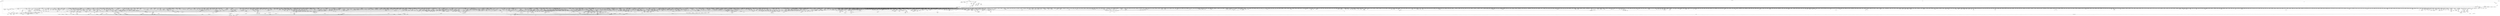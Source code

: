 digraph kerncollapsed {
    "__next_zones_zonelist" [color="black"];
    "folio_invalidate" [color="black"];
    "set_tsk_need_resched" [color="black"];
    "__page_cache_release" [color="black"];
    "pcpu_chunk_refresh_hint" [color="black"];
    "anon_vma_interval_tree_post_update_vma" [color="black"];
    "__to_kthread" [color="black"];
    "hlist_bl_unlock" [color="black"];
    "remove_wait_queue" [color="black"];
    "gfp_pfmemalloc_allowed" [color="black"];
    "do_raw_spin_lock" [color="black"];
    "__zone_watermark_ok" [color="black"];
    "__mutex_remove_waiter" [color="black"];
    "lru_deactivate_file_fn" [color="black"];
    "find_next_bit_3" [color="black"];
    "vma_interval_tree_insert" [color="black"];
    "pm_qos_update_flags" [color="black"];
    "__mod_timer" [color="black"];
    "set_ptes.constprop.0.isra.0" [color="black"];
    "do_splice_direct" [color="black"];
    "__update_min_deadline" [color="black"];
    "task_participate_group_stop" [color="black"];
    "Indirect call150" [color="black"];
    "clear_ti_thread_flag_3" [color="black"];
    "__sync_icache_dcache" [color="black"];
    "set_tlb_ubc_flush_pending" [color="black"];
    "Indirect call16" [color="black"];
    "do_softirq_own_stack" [color="black"];
    "__percpu_counter_sum" [color="black"];
    "__raw_spin_lock_46" [color="black"];
    "arch_local_irq_restore_2" [color="black"];
    "find_next_bit_17" [color="black"];
    "find_unlink_vmap_area" [color="black"];
    "page_ref_inc_4" [color="black"];
    "Indirect call50" [color="black"];
    "console_is_usable" [color="black"];
    "sock_rmem_free" [color="black"];
    "tag_set" [color="black"];
    "count_vm_events_1" [color="black"];
    "__kern_my_cpu_offset_133" [color="black"];
    "__rt_mutex_futex_trylock" [color="black"];
    "add_nr_running" [color="black"];
    "rt_mutex_top_waiter" [color="black"];
    "clear_siginfo" [color="black"];
    "__raw_spin_lock_28" [color="black"];
    "deactivate_task" [color="black"];
    "__bitmap_set" [color="black"];
    "__xchg_case_acq_64.isra.0" [color="black"];
    "__integrity_iint_find" [color="black"];
    "__cmpxchg_case_mb_32_2" [color="black"];
    "Indirect call31" [color="black"];
    "find_next_bit_6" [color="black"];
    "rcu_segcblist_extract_done_cbs" [color="black"];
    "need_active_balance" [color="black"];
    "idr_find" [color="black"];
    "exit_rcu" [color="black"];
    "security_file_permission" [color="black"];
    "__raw_spin_unlock_irq_23" [color="black"];
    "__kern_my_cpu_offset_16" [color="black"];
    "__raw_spin_lock_irqsave_6" [color="black"];
    "forward_timer_base" [color="black"];
    "pcpu_block_update_hint_alloc" [color="black"];
    "try_release_thread_stack_to_cache" [color="black"];
    "lru_move_tail_fn" [color="black"];
    "__reuseport_detach_sock.isra.0" [color="black"];
    "pm_runtime_deactivate_timer" [color="black"];
    "mod_node_page_state" [color="black"];
    "pgdat_balanced" [color="black"];
    "Indirect call124" [color="black"];
    "mod_zone_state" [color="black"];
    "kill_device" [color="black"];
    "__raw_spin_unlock_irqrestore_24" [color="black"];
    "__kern_my_cpu_offset_17" [color="black"];
    "__timer_delete_sync" [color="black"];
    "sync_icache_aliases" [color="black"];
    "arm_smccc_1_1_get_conduit" [color="black"];
    "Indirect call81" [color="black"];
    "signal_pending_state_2" [color="black"];
    "make_vfsuid" [color="black"];
    "access_ok_12" [color="black"];
    "Indirect call75" [color="black"];
    "__raw_spin_lock_12" [color="black"];
    "radix_tree_tag_get" [color="black"];
    "is_vmalloc_addr" [color="black"];
    "Indirect call213" [color="black"];
    "lru_deactivate_fn" [color="black"];
    "page_ref_inc_6" [color="black"];
    "__rb_rotate_set_parents" [color="black"];
    "__wake_up_common_lock" [color="black"];
    "unreserve_highatomic_pageblock" [color="black"];
    "virt_to_slab" [color="black"];
    "system_supports_mte" [color="black"];
    "irqd_set.isra.0_1" [color="black"];
    "io_run_local_work_continue" [color="black"];
    "aio_nr_sub" [color="black"];
    "pvm_find_va_enclose_addr" [color="black"];
    "xas_set_offset" [color="black"];
    "xas_next_entry.constprop.0" [color="black"];
    "__raw_spin_lock_irqsave_12" [color="black"];
    "mnt_dec_writers" [color="black"];
    "__raw_spin_lock_irq_4" [color="black"];
    "__raw_read_unlock.constprop.0_6" [color="black"];
    "xas_set_order.part.0" [color="black"];
    "find_next_bit.constprop.0_6" [color="black"];
    "fsnotify_first_mark" [color="black"];
    "entity_eligible" [color="black"];
    "ktime_get_mono_fast_ns" [color="black"];
    "radix_tree_lookup" [color="black"];
    "Indirect call186" [color="black"];
    "search_cmp_ftr_reg" [color="black"];
    "fsnotify_grab_connector" [color="black"];
    "mas_prev" [color="black"];
    "to_kthread" [color="black"];
    "__mutex_add_waiter" [color="black"];
    "__bitmap_clear" [color="black"];
    "__sw_hweight64" [color="black"];
    "task_sigpending_2" [color="black"];
    "prb_commit" [color="black"];
    "__wb_update_bandwidth.constprop.0" [color="black"];
    "do_raw_spin_lock_9" [color="black"];
    "io_run_cancel" [color="black"];
    "hrtimer_start_range_ns" [color="black"];
    "__pick_first_entity" [color="black"];
    "do_raw_spin_lock.constprop.0_10" [color="black"];
    "timerqueue_add" [color="black"];
    "get_work_pwq" [color="black"];
    "dget" [color="black"];
    "cpu_util_cfs" [color="black"];
    "get_mm_exe_file" [color="black"];
    "arch_local_irq_restore" [color="black"];
    "cpu_online_3" [color="black"];
    "pfn_is_map_memory" [color="black"];
    "security_sk_free" [color="black"];
    "__remove_shared_vm_struct.constprop.0" [color="black"];
    "mas_find_setup.constprop.0" [color="black"];
    "notifier_call_chain" [color="black"];
    "__printk_cpu_sync_put" [color="black"];
    "dl_bw_of" [color="black"];
    "audit_comparator" [color="black"];
    "do_raw_spin_lock_13" [color="black"];
    "__set_fixmap" [color="black"];
    "__lookup_mnt" [color="black"];
    "__raw_spin_lock_4" [color="black"];
    "invalid_mkclean_vma" [color="black"];
    "__anon_vma_interval_tree_subtree_search" [color="black"];
    "se_weight.isra.0" [color="black"];
    "Indirect call116" [color="black"];
    "ktime_get_real_seconds" [color="black"];
    "__attach_to_pi_owner" [color="black"];
    "prepend_path" [color="black"];
    "do_raw_spin_lock_118" [color="black"];
    "mnt_set_mountpoint" [color="black"];
    "Indirect call8" [color="black"];
    "mte_clear_page_tags" [color="black"];
    "tty_termios_input_baud_rate" [color="black"];
    "cpu_switch_to" [color="black"];
    "__raw_spin_lock_23" [color="black"];
    "folio_total_mapcount" [color="black"];
    "proto_memory_pcpu_drain" [color="black"];
    "mas_store_prealloc.part.0" [color="black"];
    "Indirect call43" [color="black"];
    "__dequeue_entity" [color="black"];
    "mas_prev_slot" [color="black"];
    "mnt_add_count" [color="black"];
    "__cmpwait_case_32" [color="black"];
    "inode_maybe_inc_iversion" [color="black"];
    "wb_stat_mod" [color="black"];
    "do_raw_spin_lock_56" [color="black"];
    "workingset_age_nonresident" [color="black"];
    "do_raw_spin_lock_93" [color="black"];
    "class_raw_spinlock_irqsave_destructor" [color="black"];
    "Indirect call196" [color="black"];
    "rcu_gp_is_expedited" [color="black"];
    "compaction_free" [color="black"];
    "bit_waitqueue" [color="black"];
    "__cmpxchg_case_mb_64_1" [color="black"];
    "try_check_zero" [color="black"];
    "copy_from_kernel_nofault_allowed" [color="black"];
    "cpumask_and" [color="black"];
    "__lshrti3" [color="black"];
    "mutex_can_spin_on_owner" [color="black"];
    "lockref_get_not_zero" [color="black"];
    "rcu_seq_end_1" [color="black"];
    "generic_write_check_limits" [color="black"];
    "pipe_buf_release" [color="black"];
    "arch_stack_walk" [color="black"];
    "d_flags_for_inode" [color="black"];
    "is_rlimit_overlimit" [color="black"];
    "__raw_spin_unlock_irqrestore_3" [color="black"];
    "klist_node_attached" [color="black"];
    "__cmpxchg_case_mb_64" [color="black"];
    "__dl_sub" [color="black"];
    "sched_post_fork" [color="black"];
    "__kern_my_cpu_offset_52" [color="black"];
    "IS_ERR_OR_NULL_3" [color="black"];
    "arch_tlbbatch_should_defer.constprop.0" [color="black"];
    "eventfd_signal_mask" [color="black"];
    "tsk_fork_get_node" [color="black"];
    "set_kpti_asid_bits" [color="black"];
    "_compound_head_5" [color="black"];
    "_find_next_or_bit" [color="black"];
    "__raw_spin_unlock_irq_19" [color="black"];
    "folio_mark_dirty" [color="black"];
    "__raw_read_unlock.constprop.0" [color="black"];
    "fprop_fraction_percpu" [color="black"];
    "direct_splice_actor" [color="black"];
    "__raw_spin_lock_irqsave.constprop.0_7" [color="black"];
    "do_raw_spin_lock_10" [color="black"];
    "__list_del_entry" [color="black"];
    "Indirect call2" [color="black"];
    "inode_cgwb_move_to_attached" [color="black"];
    "Indirect call82" [color="black"];
    "cpumask_intersects.constprop.0_1" [color="black"];
    "lru_lazyfree_fn" [color="black"];
    "check_cb_ovld_locked" [color="black"];
    "fetch_robust_entry" [color="black"];
    "Indirect call89" [color="black"];
    "__skb_set_length_1" [color="black"];
    "mas_safe_pivot" [color="black"];
    "mntget" [color="black"];
    "alloc_pipe_info" [color="black"];
    "__raw_spin_unlock_irqrestore_31" [color="black"];
    "raw_spin_rq_lock_nested" [color="black"];
    "__raw_spin_unlock_irqrestore_38" [color="black"];
    "Indirect call158" [color="black"];
    "node_dirty_ok" [color="black"];
    "device_links_read_lock" [color="black"];
    "io_cancel_task_cb" [color="black"];
    "queued_spin_lock_slowpath" [color="black"];
    "do_raw_spin_lock_58" [color="black"];
    "mas_find" [color="black"];
    "__delay" [color="black"];
    "sub_running_bw.isra.0" [color="black"];
    "__io_put_kbuf" [color="black"];
    "do_raw_spin_lock_67" [color="black"];
    "__dl_add" [color="black"];
    "has_managed_dma" [color="black"];
    "__kern_my_cpu_offset_61" [color="black"];
    "cpudl_find" [color="black"];
    "prepend" [color="black"];
    "fsnotify_update_flags" [color="black"];
    "__attach_mnt" [color="black"];
    "__rb_erase_color" [color="black"];
    "irq_work_queue" [color="black"];
    "update_min_vruntime" [color="black"];
    "folio_isolate_lru" [color="black"];
    "__cmpxchg_case_rel_32" [color="black"];
    "system_supports_tlb_range_1" [color="black"];
    "__kern_my_cpu_offset_25" [color="black"];
    "pm_qos_read_value" [color="black"];
    "sk_leave_memory_pressure" [color="black"];
    "fast_dput" [color="black"];
    "__fsnotify_recalc_mask" [color="black"];
    "tlb_flush_mmu_tlbonly" [color="black"];
    "sub_rq_bw.isra.0" [color="black"];
    "audit_string_contains_control" [color="black"];
    "__count_vm_events" [color="black"];
    "__raw_spin_lock_irqsave.constprop.0_8" [color="black"];
    "Indirect call202" [color="black"];
    "pmd_install" [color="black"];
    "__reset_isolation_pfn" [color="black"];
    "folio_mapped_1" [color="black"];
    "security_secid_to_secctx" [color="black"];
    "Indirect call9" [color="black"];
    "mte_update_sctlr_user" [color="black"];
    "__raw_spin_lock_irqsave_41" [color="black"];
    "__raw_spin_lock_bh.constprop.0_5" [color="black"];
    "io_timeout_extract" [color="black"];
    "Indirect call164" [color="black"];
    "__raw_spin_lock_52" [color="black"];
    "mapping_shrinkable_1" [color="black"];
    "mas_allocated.isra.0" [color="black"];
    "__raw_spin_lock_irqsave_7" [color="black"];
    "irq_chip_retrigger_hierarchy" [color="black"];
    "qdisc_maybe_clear_missed" [color="black"];
    "Indirect call64" [color="black"];
    "skb_headers_offset_update" [color="black"];
    "plist_add" [color="black"];
    "__iget" [color="black"];
    "Indirect call201" [color="black"];
    "ihold" [color="black"];
    "rw_verify_area" [color="black"];
    "mas_new_ma_node" [color="black"];
    "__kern_my_cpu_offset_71" [color="black"];
    "ttwu_do_activate.constprop.0" [color="black"];
    "netdev_name" [color="black"];
    "next_online_pgdat" [color="black"];
    "__raw_spin_unlock_bh.constprop.0" [color="black"];
    "__fswab32_10" [color="black"];
    "set_task_cpu" [color="black"];
    "fdput.isra.0_1" [color="black"];
    "mas_push_node" [color="black"];
    "update_sd_lb_stats" [color="black"];
    "memcg_charge_kernel_stack.part.0" [color="black"];
    "count_vm_event" [color="black"];
    "percpu_ref_get_many.constprop.0" [color="black"];
    "__pfn_to_section" [color="black"];
    "do_raw_spin_lock_60" [color="black"];
    "mas_pop_node" [color="black"];
    "prb_first_valid_seq" [color="black"];
    "Indirect call11" [color="black"];
    "sig_handler_ignored" [color="black"];
    "finish_swait" [color="black"];
    "get_file_2" [color="black"];
    "find_next_bit_13" [color="black"];
    "task_clear_jobctl_pending" [color="black"];
    "signalfd_cleanup" [color="black"];
    "hlist_del_init_2" [color="black"];
    "Indirect call12" [color="black"];
    "_compound_head_1" [color="black"];
    "io_wq_hash_work" [color="black"];
    "zone_page_state_snapshot.constprop.0" [color="black"];
    "rcu_exp_jiffies_till_stall_check" [color="black"];
    "timerqueue_iterate_next" [color="black"];
    "dev_bus_name" [color="black"];
    "io_poll_add_hash" [color="black"];
    "do_raw_spin_lock_16" [color="black"];
    "_task_util_est" [color="black"];
    "__set_close_on_exec.isra.0" [color="black"];
    "mm_trace_rss_stat" [color="black"];
    "do_raw_spin_lock_36" [color="black"];
    "__cmpxchg_case_acq_32.constprop.0" [color="black"];
    "xa_is_node" [color="black"];
    "Indirect call6" [color="black"];
    "rcu_jiffies_till_stall_check" [color="black"];
    "put_dec" [color="black"];
    "vfs_copy_file_range" [color="black"];
    "call_on_irq_stack" [color="black"];
    "decay_load" [color="black"];
    "__io_prep_linked_timeout" [color="black"];
    "mas_next_slot" [color="black"];
    "__raw_spin_lock_irqsave_15" [color="black"];
    "noop_dirty_folio" [color="black"];
    "find_next_and_bit.constprop.0" [color="black"];
    "do_raw_spin_lock_99" [color="black"];
    "vm_unacct_memory_1" [color="black"];
    "set_ti_thread_flag_5" [color="black"];
    "irq_domain_activate_irq" [color="black"];
    "load_unaligned_zeropad_1" [color="black"];
    "set_ptes.constprop.0.isra.0_1" [color="black"];
    "__kern_my_cpu_offset_44" [color="black"];
    "gup_folio_next" [color="black"];
    "pmd_offset.isra.0_1" [color="black"];
    "do_init_timer.constprop.0" [color="black"];
    "__raw_spin_lock_31" [color="black"];
    "workingset_activation" [color="black"];
    "direct_file_splice_eof" [color="black"];
    "list_lru_del" [color="black"];
    "__flush_tlb_kernel_pgtable" [color="black"];
    "do_raw_spin_lock_17" [color="black"];
    "Indirect call159" [color="black"];
    "arch_local_irq_enable_2" [color="black"];
    "_find_first_bit" [color="black"];
    "find_next_bit.constprop.0_11" [color="black"];
    "mapping_allow_writable" [color="black"];
    "__printk_safe_enter" [color="black"];
    "skb_frag_ref" [color="black"];
    "atomic_notifier_call_chain" [color="black"];
    "page_move_anon_rmap" [color="black"];
    "Indirect call199" [color="black"];
    "Indirect call166" [color="black"];
    "collect_posix_cputimers" [color="black"];
    "jiffies_to_msecs" [color="black"];
    "clear_buddies.isra.0" [color="black"];
    "mapping_shrinkable" [color="black"];
    "list_del_init_6" [color="black"];
    "finish_wait" [color="black"];
    "down_trylock" [color="black"];
    "__raw_spin_lock_64" [color="black"];
    "find_next_zero_bit_2" [color="black"];
    "io_wq_work_match_item" [color="black"];
    "do_raw_spin_lock_34" [color="black"];
    "folio_trylock_1" [color="black"];
    "__raw_spin_lock_irqsave_42" [color="black"];
    "compaction_suitable" [color="black"];
    "check_and_switch_context" [color="black"];
    "wb_dirty_limits" [color="black"];
    "find_mergeable_anon_vma" [color="black"];
    "do_raw_spin_lock_51" [color="black"];
    "__raw_spin_lock_5" [color="black"];
    "try_to_take_rt_mutex" [color="black"];
    "strscpy" [color="black"];
    "cpumask_copy_1" [color="black"];
    "__raw_read_lock.constprop.0_1" [color="black"];
    "_atomic_dec_and_lock_irqsave" [color="black"];
    "xas_error.isra.0" [color="black"];
    "__raw_spin_lock_irq_26" [color="black"];
    "page_ref_dec_and_test" [color="black"];
    "__raw_write_lock_irq_1" [color="black"];
    "ma_data_end" [color="black"];
    "__do_once_start" [color="black"];
    "ksize" [color="black"];
    "Indirect call10" [color="black"];
    "io_poll_remove_entry" [color="black"];
    "kick_process" [color="black"];
    "vma_address" [color="black"];
    "__percpu_down_write_trylock" [color="black"];
    "do_raw_spin_lock_83" [color="black"];
    "Indirect call183" [color="black"];
    "mas_prev_setup.constprop.0" [color="black"];
    "sock_flag_3" [color="black"];
    "find_first_bit_3" [color="black"];
    "folio_nr_pages_2" [color="black"];
    "vma_last_pgoff" [color="black"];
    "__raw_spin_lock_irq_5" [color="black"];
    "io_req_defer_failed" [color="black"];
    "mutex_spin_on_owner" [color="black"];
    "do_raw_spin_lock_43" [color="black"];
    "tag_get" [color="black"];
    "Indirect call122" [color="black"];
    "pcpu_block_refresh_hint" [color="black"];
    "Indirect call90" [color="black"];
    "domain_dirty_limits" [color="black"];
    "__cmpxchg_case_rel_64" [color="black"];
    "__raw_spin_lock_27" [color="black"];
    "__list_del_entry_1" [color="black"];
    "Indirect call197" [color="black"];
    "do_raw_spin_lock_97" [color="black"];
    "d_shrink_del" [color="black"];
    "do_raw_spin_lock_50" [color="black"];
    "desc_read" [color="black"];
    "tcp_get_info_chrono_stats" [color="black"];
    "get_cred" [color="black"];
    "percpu_ref_put_many.constprop.0_1" [color="black"];
    "update_cached_migrate" [color="black"];
    "arch_local_irq_save_3" [color="black"];
    "Indirect call49" [color="black"];
    "rb_insert_color" [color="black"];
    "purge_fragmented_block" [color="black"];
    "do_raw_spin_lock_44" [color="black"];
    "__percpu_add_case_32_13" [color="black"];
    "show_mem_node_skip" [color="black"];
    "srcu_read_unlock.constprop.0" [color="black"];
    "vma_interval_tree_augment_rotate" [color="black"];
    "__raw_spin_unlock_irq_4" [color="black"];
    "__kern_my_cpu_offset_15" [color="black"];
    "fpsimd_thread_switch" [color="black"];
    "__sk_mem_reduce_allocated" [color="black"];
    "Indirect call46" [color="black"];
    "console_trylock" [color="black"];
    "__raw_spin_lock_irq_6" [color="black"];
    "timer_reduce" [color="black"];
    "find_next_bit.constprop.0_14" [color="black"];
    "__raw_spin_lock_41" [color="black"];
    "task_clear_jobctl_trapping" [color="black"];
    "__raw_spin_lock_21" [color="black"];
    "init_multi_vma_prep" [color="black"];
    "mas_wr_walk_index.isra.0" [color="black"];
    "__fdget" [color="black"];
    "will_become_orphaned_pgrp" [color="black"];
    "__cmpxchg_case_mb_64_6" [color="black"];
    "__raw_spin_lock_irq_12" [color="black"];
    "strreplace" [color="black"];
    "__d_instantiate" [color="black"];
    "auditd_test_task" [color="black"];
    "list_splice_tail_init" [color="black"];
    "do_raw_spin_lock_11" [color="black"];
    "pcpu_next_md_free_region" [color="black"];
    "gup_signal_pending" [color="black"];
    "page_ref_inc_1" [color="black"];
    "down_read_trylock" [color="black"];
    "kernfs_root" [color="black"];
    "access_ok_16" [color="black"];
    "arm_timer" [color="black"];
    "unlock_page" [color="black"];
    "read_seqbegin_or_lock" [color="black"];
    "do_raw_spin_lock_42" [color="black"];
    "Indirect call37" [color="black"];
    "enqueue_pushable_dl_task" [color="black"];
    "__list_del_entry_2" [color="black"];
    "_compound_head_3" [color="black"];
    "Indirect call22" [color="black"];
    "update_newidle_cost" [color="black"];
    "_find_first_zero_bit" [color="black"];
    "count_vm_event_2" [color="black"];
    "__raw_spin_unlock_irqrestore_8" [color="black"];
    "do_raw_spin_lock_12" [color="black"];
    "Indirect call173" [color="black"];
    "folio_anon_vma" [color="black"];
    "ktime_get_real_ts64" [color="black"];
    "pm_runtime_autosuspend_expiration" [color="black"];
    "__set_task_special" [color="black"];
    "do_raw_spin_lock_1" [color="black"];
    "irqd_irq_disabled.isra.0" [color="black"];
    "hrtimer_reprogram.constprop.0" [color="black"];
    "copy_highpage" [color="black"];
    "tlb_flush_mmu_tlbonly_1" [color="black"];
    "req_set_fail" [color="black"];
    "cpumask_weight" [color="black"];
    "wp_page_reuse" [color="black"];
    "rt_mutex_slowtrylock" [color="black"];
    "debug_locks_off" [color="black"];
    "find_worker_executing_work" [color="black"];
    "percpu_ref_noop_confirm_switch" [color="black"];
    "__percpu_add_return_case_32_1" [color="black"];
    "io_prep_async_work" [color="black"];
    "__ptrace_link" [color="black"];
    "Indirect call105" [color="black"];
    "pte_offset_kernel.isra.0" [color="black"];
    "freezing_slow_path" [color="black"];
    "dl_rq_of_se" [color="black"];
    "__cmpxchg_case_acq_32.constprop.0_17" [color="black"];
    "do_raw_spin_lock.constprop.0_3" [color="black"];
    "d_hash" [color="black"];
    "kmap_atomic_1" [color="black"];
    "Indirect call78" [color="black"];
    "tls_preserve_current_state" [color="black"];
    "__raw_spin_unlock_irqrestore_21" [color="black"];
    "hrtimer_cancel" [color="black"];
    "tty_ldisc_close" [color="black"];
    "do_raw_spin_lock_32" [color="black"];
    "system_supports_mte_1" [color="black"];
    "rcu_segcblist_first_pend_cb" [color="black"];
    "strncmp" [color="black"];
    "Indirect call178" [color="black"];
    "mas_wr_walk_descend" [color="black"];
    "page_ref_dec_and_test_1" [color="black"];
    "sme_save_state" [color="black"];
    "__page_dup_rmap.constprop.0" [color="black"];
    "netdev_start_xmit" [color="black"];
    "mte_set_pivot" [color="black"];
    "__bpf_free_used_maps" [color="black"];
    "extract_entropy.constprop.0" [color="black"];
    "__io_acct_run_queue" [color="black"];
    "prb_reserve_in_last" [color="black"];
    "__cmpxchg_case_mb_32_3" [color="black"];
    "pde_subdir_find" [color="black"];
    "Indirect call131" [color="black"];
    "netlink_has_listeners" [color="black"];
    "arch_local_irq_save_8" [color="black"];
    "current_is_kswapd" [color="black"];
    "pcpu_free_area.isra.0" [color="black"];
    "list_del_4" [color="black"];
    "cfs_rq_of" [color="black"];
    "set_page_dirty" [color="black"];
    "find_vm_area" [color="black"];
    "__count_vm_events_2" [color="black"];
    "prb_next_seq" [color="black"];
    "task_set_jobctl_pending" [color="black"];
    "qdisc_qstats_cpu_backlog_dec" [color="black"];
    "__percpu_add_case_32_15" [color="black"];
    "xas_next_offset" [color="black"];
    "do_raw_spin_lock_27" [color="black"];
    "__cmpxchg_case_acq_32.constprop.0_14" [color="black"];
    "_find_last_bit" [color="black"];
    "this_cpu_has_cap.part.0" [color="black"];
    "Indirect call219" [color="black"];
    "fsnotify_perm.part.0" [color="black"];
    "____do_softirq" [color="black"];
    "mte_copy_page_tags" [color="black"];
    "dequeue_load_avg" [color="black"];
    "Indirect call71" [color="black"];
    "chacha_block_generic" [color="black"];
    "page_ref_add" [color="black"];
    "__cmpxchg_case_acq_32_2" [color="black"];
    "Indirect call91" [color="black"];
    "expand" [color="black"];
    "__skb_fill_page_desc" [color="black"];
    "retain_dentry" [color="black"];
    "__d_find_any_alias" [color="black"];
    "user_disable_single_step" [color="black"];
    "__raw_spin_lock_irq_19" [color="black"];
    "__kern_my_cpu_offset_4" [color="black"];
    "kernfs_get" [color="black"];
    "Indirect call17" [color="black"];
    "__irq_domain_deactivate_irq" [color="black"];
    "__raw_spin_unlock_irq_36" [color="black"];
    "mab_mas_cp" [color="black"];
    "__hlist_del" [color="black"];
    "vmalloc_to_page" [color="black"];
    "rcu_segcblist_accelerate" [color="black"];
    "update_sctlr_el1" [color="black"];
    "mask_irq" [color="black"];
    "steal_suitable_fallback" [color="black"];
    "__acct_reclaim_writeback" [color="black"];
    "take_dentry_name_snapshot" [color="black"];
    "__wake_up_parent" [color="black"];
    "Indirect call187" [color="black"];
    "find_task_by_pid_ns" [color="black"];
    "__percpu_add_case_32_20" [color="black"];
    "invalid_folio_referenced_vma" [color="black"];
    "mapping_shrinkable_2" [color="black"];
    "errseq_sample" [color="black"];
    "tty_audit_fork" [color="black"];
    "drain_pages_zone" [color="black"];
    "find_vma" [color="black"];
    "list_move_1" [color="black"];
    "__raw_spin_unlock_irq_43" [color="black"];
    "mas_prev_sibling" [color="black"];
    "mod_node_state" [color="black"];
    "folio_mapping" [color="black"];
    "pcpu_block_update" [color="black"];
    "queued_read_lock_slowpath" [color="black"];
    "Indirect call127" [color="black"];
    "read_sanitised_ftr_reg" [color="black"];
    "kmap_local_page" [color="black"];
    "Indirect call28" [color="black"];
    "__raw_spin_unlock_irqrestore_17" [color="black"];
    "fatal_signal_pending_4" [color="black"];
    "find_vma_prev" [color="black"];
    "xas_clear_mark" [color="black"];
    "hlist_bl_lock" [color="black"];
    "skb_checksum" [color="black"];
    "__wait_on_bit" [color="black"];
    "dev_nit_active" [color="black"];
    "mas_next" [color="black"];
    "__update_load_avg_cfs_rq" [color="black"];
    "move_linked_works" [color="black"];
    "should_zap_page" [color="black"];
    "__count_vm_events_3" [color="black"];
    "zone_page_state_snapshot" [color="black"];
    "__raw_spin_lock_irq_35" [color="black"];
    "get_ldops" [color="black"];
    "__wb_writeout_add" [color="black"];
    "Indirect call143" [color="black"];
    "__raw_write_lock_irq" [color="black"];
    "Indirect call109" [color="black"];
    "__var_waitqueue" [color="black"];
    "need_mlock_drain" [color="black"];
    "llist_del_first" [color="black"];
    "arch_asym_cpu_priority" [color="black"];
    "cpu_online" [color="black"];
    "__peernet2id" [color="black"];
    "mas_store_b_node" [color="black"];
    "del_page_from_free_list" [color="black"];
    "__sk_mem_reclaim" [color="black"];
    "dev_xmit_recursion_dec" [color="black"];
    "__kern_my_cpu_offset_6" [color="black"];
    "__raw_spin_lock_22" [color="black"];
    "pipe_is_unprivileged_user" [color="black"];
    "tty_port_kopened" [color="black"];
    "files_lookup_fd_raw" [color="black"];
    "need_seqretry" [color="black"];
    "queued_read_lock.constprop.0" [color="black"];
    "__cmpxchg_case_8" [color="black"];
    "mte_zero_clear_page_tags" [color="black"];
    "__cmpxchg_case_mb_32_4" [color="black"];
    "__kern_my_cpu_offset_51" [color="black"];
    "find_next_bit.constprop.0_7" [color="black"];
    "__raw_read_unlock.constprop.0_2" [color="black"];
    "__rb_change_child.constprop.0" [color="black"];
    "__raw_spin_lock_34" [color="black"];
    "__wait_for_common" [color="black"];
    "__gfp_pfmemalloc_flags" [color="black"];
    "do_raw_spin_lock_26" [color="black"];
    "add_timer_on" [color="black"];
    "get_ucounts_or_wrap" [color="black"];
    "__finalize_skb_around" [color="black"];
    "__kern_my_cpu_offset_21" [color="black"];
    "pte_to_swp_entry_2" [color="black"];
    "__kern_my_cpu_offset_28" [color="black"];
    "mas_set_alloc_req" [color="black"];
    "slab_is_available" [color="black"];
    "mm_set_has_pinned_flag" [color="black"];
    "unhash_mnt" [color="black"];
    "__msecs_to_jiffies" [color="black"];
    "_find_first_and_bit" [color="black"];
    "skb_header_cloned" [color="black"];
    "irq_work_claim" [color="black"];
    "set_work_data" [color="black"];
    "get_work_pool" [color="black"];
    "Indirect call177" [color="black"];
    "__percpu_add_case_32_7" [color="black"];
    "fatal_signal_pending" [color="black"];
    "Indirect call59" [color="black"];
    "Indirect call167" [color="black"];
    "pmd_clear_huge" [color="black"];
    "prepare_to_swait_event" [color="black"];
    "touch_atime" [color="black"];
    "enqueue_timer" [color="black"];
    "do_raw_spin_lock_31" [color="black"];
    "hlist_del_init" [color="black"];
    "pfn_valid_1" [color="black"];
    "find_next_bit_7" [color="black"];
    "rcu_gp_is_normal" [color="black"];
    "__irq_disable" [color="black"];
    "__cmpxchg_case_mb_64_7" [color="black"];
    "__raw_spin_lock_43" [color="black"];
    "_prb_commit" [color="black"];
    "__raw_spin_unlock_irq_45" [color="black"];
    "__wb_calc_thresh" [color="black"];
    "__raw_spin_lock_irqsave_4" [color="black"];
    "min_deadline_cb_rotate" [color="black"];
    "rcu_segcblist_pend_cbs" [color="black"];
    "__bitmap_and" [color="black"];
    "cleanup_timerqueue" [color="black"];
    "__raw_spin_lock_30" [color="black"];
    "task_ppid_nr" [color="black"];
    "arm64_kernel_unmapped_at_el0_3" [color="black"];
    "this_cpu_has_cap" [color="black"];
    "__cmpxchg_case_mb_32.constprop.0" [color="black"];
    "mab_no_null_split" [color="black"];
    "Indirect call40" [color="black"];
    "count_vm_event_1" [color="black"];
    "do_raw_spin_lock_47" [color="black"];
    "__cmpwait_case_32_2" [color="black"];
    "Indirect call138" [color="black"];
    "raw_spin_rq_trylock" [color="black"];
    "__kern_my_cpu_offset_38" [color="black"];
    "task_rq_lock" [color="black"];
    "Indirect call104" [color="black"];
    "splice_direct_to_actor" [color="black"];
    "__pi_strcmp" [color="black"];
    "kobj_ns_ops" [color="black"];
    "fatal_signal_pending_5" [color="black"];
    "__kern_my_cpu_offset_79" [color="black"];
    "__irq_work_queue_local" [color="black"];
    "ktime_get" [color="black"];
    "posix_cpu_timers_exit" [color="black"];
    "free_vmap_area_rb_augment_cb_rotate" [color="black"];
    "folio_nr_pages_1" [color="black"];
    "__put_unused_fd" [color="black"];
    "Indirect call94" [color="black"];
    "Indirect call60" [color="black"];
    "kthread_is_per_cpu" [color="black"];
    "Indirect call145" [color="black"];
    "flush_tlb_batched_pending" [color="black"];
    "Indirect call165" [color="black"];
    "mtree_range_walk" [color="black"];
    "page_vma_mapped_walk_done" [color="black"];
    "timekeeping_get_ns" [color="black"];
    "hrtimer_force_reprogram.constprop.0" [color="black"];
    "rcu_is_watching" [color="black"];
    "Indirect call47" [color="black"];
    "cpuhp_invoke_callback" [color="black"];
    "__raw_spin_lock.constprop.0_2" [color="black"];
    "__percpu_add_case_32" [color="black"];
    "xa_find_after" [color="black"];
    "__hrtimer_get_next_event" [color="black"];
    "account_pipe_buffers" [color="black"];
    "check_vma_flags" [color="black"];
    "sane_fdtable_size" [color="black"];
    "__io_disarm_linked_timeout" [color="black"];
    "can_set_direct_map" [color="black"];
    "strchr" [color="black"];
    "calc_wheel_index" [color="black"];
    "radix_tree_next_chunk" [color="black"];
    "tick_get_device" [color="black"];
    "__rpm_get_callback" [color="black"];
    "tlb_flush_1" [color="black"];
    "__raw_spin_unlock_irq_28" [color="black"];
    "__wake_q_add" [color="black"];
    "folio_add_new_anon_rmap" [color="black"];
    "set_next_task" [color="black"];
    "__raw_read_lock_irqsave.constprop.0_1" [color="black"];
    "pmd_set_huge" [color="black"];
    "__raw_spin_lock_16" [color="black"];
    "vma_is_secretmem" [color="black"];
    "new_context" [color="black"];
    "Indirect call125" [color="black"];
    "tty_name" [color="black"];
    "csum_partial_ext" [color="black"];
    "__wake_up_locked_key" [color="black"];
    "__cmpxchg_case_acq_32.constprop.0_19" [color="black"];
    "check_class_changed" [color="black"];
    "hrtimer_try_to_cancel" [color="black"];
    "tty_update_time" [color="black"];
    "allow_write_access" [color="black"];
    "security_task_getsecid_obj" [color="black"];
    "__raw_spin_trylock_4" [color="black"];
    "memchr" [color="black"];
    "spin_lock_irqsave_ssp_contention" [color="black"];
    "__dput_to_list" [color="black"];
    "iov_iter_bvec" [color="black"];
    "__raw_spin_unlock_irq_21" [color="black"];
    "pcpu_chunk_slot" [color="black"];
    "Indirect call155" [color="black"];
    "__anon_vma_interval_tree_augment_rotate" [color="black"];
    "__raw_spin_lock_irqsave_11" [color="black"];
    "__set_open_fd" [color="black"];
    "pwq_activate_inactive_work" [color="black"];
    "no_page_table" [color="black"];
    "test_ti_thread_flag_7" [color="black"];
    "Indirect call134" [color="black"];
    "cpu_do_switch_mm" [color="black"];
    "raw_spin_rq_lock_1" [color="black"];
    "check_stable_address_space" [color="black"];
    "rb_insert_color_cached" [color="black"];
    "pid_task" [color="black"];
    "wants_signal" [color="black"];
    "__cmpxchg_case_acq_32.constprop.0_4" [color="black"];
    "raw_spin_rq_unlock_irqrestore" [color="black"];
    "__cmpxchg_case_acq_32.constprop.0_13" [color="black"];
    "__raw_spin_lock_irqsave_17" [color="black"];
    "wakeup_kcompactd" [color="black"];
    "__wake_up_pollfree" [color="black"];
    "copyin" [color="black"];
    "__mutex_trylock_common" [color="black"];
    "folio_activate_fn" [color="black"];
    "do_raw_spin_lock.constprop.0_7" [color="black"];
    "group_balance_cpu" [color="black"];
    "__clear_close_on_exec.isra.0" [color="black"];
    "do_raw_spin_lock_117" [color="black"];
    "test_ti_thread_flag_6" [color="black"];
    "Indirect call206" [color="black"];
    "__kern_my_cpu_offset_134" [color="black"];
    "__raw_spin_unlock_irqrestore.constprop.0_1" [color="black"];
    "copy_splice_read" [color="black"];
    "rcu_stall_is_suppressed" [color="black"];
    "kthread_probe_data" [color="black"];
    "do_raw_spin_lock_52" [color="black"];
    "update_rq_clock" [color="black"];
    "next_signal" [color="black"];
    "io_file_get_flags" [color="black"];
    "iov_iter_revert" [color="black"];
    "__kern_my_cpu_offset_58" [color="black"];
    "cpudl_heapify" [color="black"];
    "smp_call_function_many" [color="black"];
    "inactive_is_low.constprop.0" [color="black"];
    "security_task_kill" [color="black"];
    "filemap_check_errors" [color="black"];
    "reusable_anon_vma" [color="black"];
    "first_zones_zonelist_1" [color="black"];
    "percpu_counter_add" [color="black"];
    "audit_serial" [color="black"];
    "arch_local_irq_save_1" [color="black"];
    "do_raw_spin_lock_29" [color="black"];
    "__enqueue_entity" [color="black"];
    "__raw_spin_unlock_irq_3" [color="black"];
    "do_raw_spin_lock_65" [color="black"];
    "set_cpu_online" [color="black"];
    "skb_queue_tail" [color="black"];
    "bump_cpu_timer" [color="black"];
    "__raw_spin_lock_irqsave_5" [color="black"];
    "skb_tailroom_1" [color="black"];
    "is_current_pgrp_orphaned" [color="black"];
    "put_dec_full8" [color="black"];
    "sched_ttwu_pending" [color="black"];
    "find_vmap_area" [color="black"];
    "replace_mark_chunk" [color="black"];
    "security_d_instantiate" [color="black"];
    "__efistub_caches_clean_inval_pou" [color="black"];
    "Indirect call36" [color="black"];
    "Indirect call97" [color="black"];
    "Indirect call52" [color="black"];
    "lowest_in_progress" [color="black"];
    "tlb_gather_mmu_fullmm" [color="black"];
    "Indirect call92" [color="black"];
    "list_del_init_3" [color="black"];
    "percpu_ref_put_many.constprop.0" [color="black"];
    "do_raw_spin_lock_87" [color="black"];
    "security_sock_rcv_skb" [color="black"];
    "do_raw_spin_lock_37" [color="black"];
    "llist_reverse_order" [color="black"];
    "__raw_spin_lock_irq.constprop.0_2" [color="black"];
    "__skb_zcopy_downgrade_managed" [color="black"];
    "__local_bh_enable_ip" [color="black"];
    "dev_to_swnode" [color="black"];
    "rcu_seq_snap" [color="black"];
    "__dev_pm_qos_resume_latency" [color="black"];
    "do_raw_spin_lock_38" [color="black"];
    "mod_timer" [color="black"];
    "prepend_name" [color="black"];
    "clear_ti_thread_flag_6" [color="black"];
    "spin_lock_irqsave_check_contention" [color="black"];
    "test_ti_thread_flag_1" [color="black"];
    "ttwu_queue_wakelist" [color="black"];
    "Indirect call62" [color="black"];
    "folio_nr_pages" [color="black"];
    "global_dirtyable_memory" [color="black"];
    "skb_zcopy_downgrade_managed" [color="black"];
    "Indirect call222" [color="black"];
    "do_raw_spin_lock_7" [color="black"];
    "hrtimer_start_expires" [color="black"];
    "d_ancestor" [color="black"];
    "inode_add_lru" [color="black"];
    "Indirect call188" [color="black"];
    "__raw_spin_lock_irq_25" [color="black"];
    "__udelay" [color="black"];
    "is_valid_gup_args" [color="black"];
    "io_poll_mark_cancelled" [color="black"];
    "__kern_my_cpu_offset_60" [color="black"];
    "queued_write_lock.constprop.0_1" [color="black"];
    "thread_group_cputime" [color="black"];
    "__cmpxchg_case_acq_32.constprop.0_7" [color="black"];
    "Indirect call117" [color="black"];
    "do_raw_spin_lock_8" [color="black"];
    "space_used" [color="black"];
    "req_set_fail_3" [color="black"];
    "do_csum" [color="black"];
    "slab_want_init_on_free" [color="black"];
    "try_to_unmap_flush" [color="black"];
    "d_path" [color="black"];
    "io_cqring_wake" [color="black"];
    "__balance_callbacks" [color="black"];
    "xas_start" [color="black"];
    "get_pwq" [color="black"];
    "Indirect call80" [color="black"];
    "__cmpxchg_case_mb_32_5" [color="black"];
    "Indirect call118" [color="black"];
    "put_cpu_fpsimd_context" [color="black"];
    "get_page" [color="black"];
    "folio_lruvec_relock_irq.constprop.0" [color="black"];
    "redirty_tail_locked" [color="black"];
    "print_tainted" [color="black"];
    "Indirect call221" [color="black"];
    "move_freepages_block" [color="black"];
    "cpu_timer_dequeue" [color="black"];
    "test_ti_thread_flag_21" [color="black"];
    "file_end_write.isra.0" [color="black"];
    "init_completion" [color="black"];
    "__wake_up_bit" [color="black"];
    "__wake_up_common" [color="black"];
    "__kern_my_cpu_offset_14" [color="black"];
    "__xchg_case_64.constprop.0" [color="black"];
    "xas_next_entry" [color="black"];
    "do_raw_spin_lock_80" [color="black"];
    "mast_fill_bnode" [color="black"];
    "__raw_spin_unlock_irqrestore_37" [color="black"];
    "Indirect call111" [color="black"];
    "page_try_share_anon_rmap" [color="black"];
    "list_del_init_7" [color="black"];
    "first_online_pgdat" [color="black"];
    "get_cred_1" [color="black"];
    "wake_up_klogd" [color="black"];
    "__do_set_cpus_allowed" [color="black"];
    "set_pud" [color="black"];
    "lru_note_cost_refault" [color="black"];
    "netlink_overrun" [color="black"];
    "smp_call_function_single" [color="black"];
    "pcpu_chunk_relocate" [color="black"];
    "Indirect call110" [color="black"];
    "update_cfs_rq_load_avg.isra.0" [color="black"];
    "__raw_spin_lock_2" [color="black"];
    "raw_spin_rq_lock" [color="black"];
    "rcu_seq_start" [color="black"];
    "kthread_should_stop" [color="black"];
    "__mutex_trylock" [color="black"];
    "next_mnt" [color="black"];
    "Indirect call101" [color="black"];
    "tty_termios_baud_rate" [color="black"];
    "mnt_get_writers" [color="black"];
    "radix_tree_iter_tag_clear" [color="black"];
    "reweight_task" [color="black"];
    "Indirect call29" [color="black"];
    "__raw_spin_unlock_irq_18" [color="black"];
    "rwsem_set_reader_owned" [color="black"];
    "Indirect call35" [color="black"];
    "_compound_head_4" [color="black"];
    "idle_cpu" [color="black"];
    "do_raw_spin_lock_33" [color="black"];
    "Indirect call73" [color="black"];
    "cd_forget" [color="black"];
    "pick_next_task_idle" [color="black"];
    "cpumask_first" [color="black"];
    "find_busiest_group" [color="black"];
    "pcpu_chunk_populated" [color="black"];
    "plist_del" [color="black"];
    "do_raw_spin_lock_35" [color="black"];
    "kmalloc_size_roundup" [color="black"];
    "local_cpu_stop" [color="black"];
    "generic_copy_file_range" [color="black"];
    "oom_unkillable_task.isra.0" [color="black"];
    "inode_to_bdi" [color="black"];
    "__get_task_comm" [color="black"];
    "__posix_timers_find" [color="black"];
    "tlb_flush" [color="black"];
    "Indirect call65" [color="black"];
    "posix_cpu_timers_exit_group" [color="black"];
    "copy_thread" [color="black"];
    "mmgrab_2" [color="black"];
    "Indirect call72" [color="black"];
    "mutex_trylock" [color="black"];
    "lru_add_fn" [color="black"];
    "set_ti_thread_flag_4" [color="black"];
    "__cmpxchg_case_acq_32.constprop.0_21" [color="black"];
    "srcu_gp_start" [color="black"];
    "__pageblock_pfn_to_page" [color="black"];
    "radix_tree_load_root" [color="black"];
    "signal_set_stop_flags" [color="black"];
    "__bitmap_subset" [color="black"];
    "simple_xattr_space" [color="black"];
    "io_acct_run_queue" [color="black"];
    "io_wq_work_match_all" [color="black"];
    "dec_mm_counter" [color="black"];
    "Indirect call44" [color="black"];
    "pcpu_size_to_slot" [color="black"];
    "Indirect call38" [color="black"];
    "rcu_cblist_dequeue" [color="black"];
    "Indirect call153" [color="black"];
    "folio_mapped_3" [color="black"];
    "tick_get_broadcast_mask" [color="black"];
    "sve_state_size" [color="black"];
    "mm_counter_file" [color="black"];
    "test_and_set_bit_lock.constprop.0" [color="black"];
    "do_raw_spin_lock_2" [color="black"];
    "memmove" [color="black"];
    "update_misfit_status" [color="black"];
    "__cmpxchg_case_64.isra.0" [color="black"];
    "lockref_put_return" [color="black"];
    "io_wq_exit_start" [color="black"];
    "__try_to_del_timer_sync" [color="black"];
    "__cmpxchg_case_mb_64_2" [color="black"];
    "__kmem_obj_info" [color="black"];
    "recalc_sigpending" [color="black"];
    "pcpu_update_empty_pages" [color="black"];
    "folio_trylock_2" [color="black"];
    "Indirect call0" [color="black"];
    "io_wq_get_acct" [color="black"];
    "__cmpxchg_case_acq_32.constprop.0_2" [color="black"];
    "rb_erase" [color="black"];
    "update_blocked_averages" [color="black"];
    "Indirect call149" [color="black"];
    "test_ti_thread_flag_19" [color="black"];
    "__xa_clear_mark" [color="black"];
    "__kern_my_cpu_offset_36" [color="black"];
    "mas_alloc_req.isra.0" [color="black"];
    "Indirect call70" [color="black"];
    "security_audit_rule_match" [color="black"];
    "Indirect call42" [color="black"];
    "arch_local_irq_save_7" [color="black"];
    "Indirect call68" [color="black"];
    "sb_clear_inode_writeback" [color="black"];
    "xas_retry" [color="black"];
    "xas_update.isra.0" [color="black"];
    "find_alive_thread.isra.0" [color="black"];
    "posix_cputimers_group_init" [color="black"];
    "__percpu_add_case_64.constprop.0_3" [color="black"];
    "__srcu_read_unlock" [color="black"];
    "cpumask_any_and_distribute" [color="black"];
    "page_ref_inc" [color="black"];
    "mte_parent_slot" [color="black"];
    "mas_start" [color="black"];
    "rcu_is_cpu_rrupt_from_idle" [color="black"];
    "do_raw_spin_lock_61" [color="black"];
    "sync_rcu_exp_done_unlocked" [color="black"];
    "mas_prev_range" [color="black"];
    "wakeup_source_deactivate" [color="black"];
    "__percpu_add_case_64.constprop.0_1" [color="black"];
    "arch_local_irq_save" [color="black"];
    "futex_get_value_locked" [color="black"];
    "group_close_release" [color="black"];
    "xa_find" [color="black"];
    "do_raw_spin_lock_6" [color="black"];
    "lock_mnt_tree" [color="black"];
    "do_raw_spin_lock_48" [color="black"];
    "__down_trylock_console_sem.constprop.0" [color="black"];
    "__xchg_case_mb_64.constprop.0_2" [color="black"];
    "mab_set_b_end" [color="black"];
    "__disable_irq_nosync" [color="black"];
    "copy_fd_bitmaps" [color="black"];
    "__kern_my_cpu_offset_77" [color="black"];
    "Indirect call162" [color="black"];
    "Indirect call161" [color="black"];
    "console_verbose" [color="black"];
    "hrtimer_forward" [color="black"];
    "_copy_from_user.constprop.0" [color="black"];
    "lockref_mark_dead" [color="black"];
    "skb_zcopy_clear" [color="black"];
    "number" [color="black"];
    "__raw_spin_lock_26" [color="black"];
    "is_zero_page" [color="black"];
    "__smp_call_single_queue" [color="black"];
    "__io_put_kbuf_list" [color="black"];
    "get_next_ino" [color="black"];
    "__put_cpu_fpsimd_context" [color="black"];
    "filemap_release_folio" [color="black"];
    "task_sigpending_1" [color="black"];
    "clear_page" [color="black"];
    "percpu_counter_set" [color="black"];
    "__percpu_add_case_64_3" [color="black"];
    "mas_wr_walk" [color="black"];
    "do_raw_spin_lock_66" [color="black"];
    "__raw_spin_lock" [color="black"];
    "wb_update_bandwidth" [color="black"];
    "num_other_online_cpus" [color="black"];
    "__count_vm_events_1" [color="black"];
    "__raw_spin_unlock_irq" [color="black"];
    "mod_zone_page_state" [color="black"];
    "__mnt_drop_write" [color="black"];
    "too_many_pipe_buffers_soft" [color="black"];
    "pcpu_alloc_area" [color="black"];
    "rcu_seq_end" [color="black"];
    "__pm_relax" [color="black"];
    "unlock_mount_hash" [color="black"];
    "fprop_reflect_period_percpu.isra.0" [color="black"];
    "mte_thread_switch" [color="black"];
    "Indirect call4" [color="black"];
    "cpu_online_1" [color="black"];
    "find_last_bit" [color="black"];
    "get_random_bytes" [color="black"];
    "Indirect call147" [color="black"];
    "put_filesystem" [color="black"];
    "is_migration_entry" [color="black"];
    "try_grab_page" [color="black"];
    "access_ok_18" [color="black"];
    "fsnotify_free_mark" [color="black"];
    "internal_add_timer" [color="black"];
    "get_data" [color="black"];
    "__raw_spin_lock_irq_41" [color="black"];
    "do_raw_spin_lock_30" [color="black"];
    "pageblock_pfn_to_page" [color="black"];
    "__raw_write_lock_irq.constprop.0" [color="black"];
    "local_bh_enable" [color="black"];
    "__futex_queue" [color="black"];
    "Indirect call172" [color="black"];
    "sched_asym_prefer" [color="black"];
    "io_req_complete_defer" [color="black"];
    "__raw_spin_unlock_irq.constprop.0_2" [color="black"];
    "__inode_add_lru" [color="black"];
    "system_supports_address_auth_1" [color="black"];
    "compound_order_2" [color="black"];
    "Indirect call184" [color="black"];
    "pageblock_skip_persistent" [color="black"];
    "desc_make_final" [color="black"];
    "__skb_dequeue_3" [color="black"];
    "group_classify" [color="black"];
    "__audit_uring_entry" [color="black"];
    "ma_pivots" [color="black"];
    "pfn_valid_2" [color="black"];
    "__fprop_add_percpu" [color="black"];
    "percpu_counter_add_batch" [color="black"];
    "rcu_segcblist_advance" [color="black"];
    "group_open_release" [color="black"];
    "__raw_spin_lock_18" [color="black"];
    "activate_task" [color="black"];
    "flush_dcache_page" [color="black"];
    "vmf_pte_changed" [color="black"];
    "atime_needs_update" [color="black"];
    "irq_work_single" [color="black"];
    "__cmpxchg_case_mb_32_6" [color="black"];
    "post_init_entity_util_avg" [color="black"];
    "xas_find" [color="black"];
    "vma_iter_config" [color="black"];
    "__kern_my_cpu_offset_37" [color="black"];
    "online_section_nr" [color="black"];
    "igrab" [color="black"];
    "Indirect call163" [color="black"];
    "min_deadline_cb_propagate" [color="black"];
    "__printk_cpu_sync_wait" [color="black"];
    "cpudl_set" [color="black"];
    "__kern_my_cpu_offset_29" [color="black"];
    "futex_hash" [color="black"];
    "put_prev_task" [color="black"];
    "__raw_spin_lock_irqsave_44" [color="black"];
    "__raw_spin_unlock_irqrestore_11" [color="black"];
    "io_wq_cancel_pending_work" [color="black"];
    "__fget_light" [color="black"];
    "folio_nr_pages_4" [color="black"];
    "Indirect call194" [color="black"];
    "flush_tlb_mm" [color="black"];
    "should_failslab" [color="black"];
    "mas_leaf_max_gap" [color="black"];
    "Indirect call20" [color="black"];
    "rcu_segcblist_entrain" [color="black"];
    "get_file" [color="black"];
    "lock_parent" [color="black"];
    "test_tsk_need_resched" [color="black"];
    "page_vma_mapped_walk_done_1" [color="black"];
    "u64_stats_add_2" [color="black"];
    "__raw_spin_lock_irqsave_25" [color="black"];
    "__raw_spin_unlock_irq_11" [color="black"];
    "fragmentation_index" [color="black"];
    "__bitmap_intersects" [color="black"];
    "Indirect call54" [color="black"];
    "__raw_spin_lock_irqsave_22" [color="black"];
    "freezing" [color="black"];
    "xas_pause" [color="black"];
    "backing_file_real_path" [color="black"];
    "xas_not_node" [color="black"];
    "copy_user_highpage" [color="black"];
    "audit_gid_comparator" [color="black"];
    "folio_trylock" [color="black"];
    "arch_local_irq_restore_1" [color="black"];
    "copy_page" [color="black"];
    "generic_exec_single" [color="black"];
    "generic_file_rw_checks" [color="black"];
    "mte_dead_walk" [color="black"];
    "Indirect call58" [color="black"];
    "exit_task_stack_account" [color="black"];
    "osq_lock" [color="black"];
    "find_next_bit.constprop.0_5" [color="black"];
    "Indirect call41" [color="black"];
    "list_lru_add" [color="black"];
    "Indirect call76" [color="black"];
    "Indirect call214" [color="black"];
    "__bitmap_weight" [color="black"];
    "__raw_spin_unlock_irqrestore_15" [color="black"];
    "_compound_head" [color="black"];
    "__mod_node_page_state" [color="black"];
    "lockref_get" [color="black"];
    "maybe_mkwrite.isra.0" [color="black"];
    "Indirect call79" [color="black"];
    "avg_vruntime" [color="black"];
    "security_current_getsecid_subj" [color="black"];
    "__raw_spin_unlock_irqrestore" [color="black"];
    "mtree_load" [color="black"];
    "rcu_segcblist_init" [color="black"];
    "do_raw_spin_lock_73" [color="black"];
    "Indirect call207" [color="black"];
    "__cmpxchg_case_acq_32.constprop.0_16" [color="black"];
    "osq_unlock" [color="black"];
    "mas_set_parent.constprop.0" [color="black"];
    "__free_one_page" [color="black"];
    "arch_local_irq_disable_2" [color="black"];
    "recalc_sigpending_tsk" [color="black"];
    "srcu_funnel_exp_start" [color="black"];
    "defer_console_output" [color="black"];
    "Indirect call26" [color="black"];
    "rcu_segcblist_enqueue" [color="black"];
    "find_first_bit_1" [color="black"];
    "skb_cloned" [color="black"];
    "__raw_spin_lock_irq_20" [color="black"];
    "propagate_mount_unlock" [color="black"];
    "Indirect call34" [color="black"];
    "Indirect call93" [color="black"];
    "__raw_spin_unlock_irq.constprop.0_1" [color="black"];
    "fsnotify_file.isra.0_1" [color="black"];
    "cpumask_first_and" [color="black"];
    "Indirect call95" [color="black"];
    "security_audit_rule_free" [color="black"];
    "__raw_spin_unlock_irq_1" [color="black"];
    "_prb_read_valid" [color="black"];
    "mnt_get_count" [color="black"];
    "Indirect call112" [color="black"];
    "__cmpxchg_case_mb_32_8" [color="black"];
    "deny_write_access.isra.0" [color="black"];
    "super_wake" [color="black"];
    "slab_want_init_on_alloc" [color="black"];
    "__cmpxchg_case_acq_32_1" [color="black"];
    "cpu_util.constprop.0" [color="black"];
    "lock_hrtimer_base" [color="black"];
    "__irq_get_desc_lock" [color="black"];
    "__printk_cpu_sync_try_get" [color="black"];
    "skb_tailroom" [color="black"];
    "futex_q_unlock" [color="black"];
    "folio_try_get_rcu" [color="black"];
    "security_release_secctx" [color="black"];
    "__raw_spin_lock_irqsave_51" [color="black"];
    "inode_io_list_move_locked" [color="black"];
    "kthread_data" [color="black"];
    "prep_compound_page" [color="black"];
    "skb_may_tx_timestamp.part.0" [color="black"];
    "tlb_remove_table_sync_one" [color="black"];
    "Indirect call141" [color="black"];
    "signal_pending_state_1" [color="black"];
    "Indirect call106" [color="black"];
    "read_seqbegin.constprop.0" [color="black"];
    "update_dl_migration" [color="black"];
    "task_fits_cpu" [color="black"];
    "find_first_bit_6" [color="black"];
    "pmd_offset.isra.0" [color="black"];
    "find_next_bit_15" [color="black"];
    "free_vmap_area_rb_augment_cb_propagate" [color="black"];
    "memblock_search" [color="black"];
    "Indirect call157" [color="black"];
    "pcpu_init_md_blocks" [color="black"];
    "Indirect call21" [color="black"];
    "__wake_up_locked_key_bookmark" [color="black"];
    "sync_exp_work_done" [color="black"];
    "hrtimer_sleeper_start_expires" [color="black"];
    "do_raw_spin_lock_57" [color="black"];
    "do_raw_spin_lock_25" [color="black"];
    "__mutex_init" [color="black"];
    "pfn_swap_entry_to_page" [color="black"];
    "rcu_segcblist_ready_cbs" [color="black"];
    "Indirect call142" [color="black"];
    "kernfs_next_descendant_post" [color="black"];
    "update_rt_rq_load_avg" [color="black"];
    "mas_set_split_parent.isra.0" [color="black"];
    "__radix_tree_lookup" [color="black"];
    "Indirect call171" [color="black"];
    "__raw_spin_lock_irq_7" [color="black"];
    "tlb_remove_table_smp_sync" [color="black"];
    "rcu_gpnum_ovf" [color="black"];
    "__cmpxchg_case_acq_32.constprop.0_6" [color="black"];
    "set_task_reclaim_state" [color="black"];
    "__raw_spin_unlock_irqrestore_18" [color="black"];
    "__prepare_to_swait" [color="black"];
    "membarrier_update_current_mm" [color="black"];
    "Indirect call182" [color="black"];
    "io_should_retry_thread" [color="black"];
    "ktime_get_with_offset" [color="black"];
    "migrate_disable" [color="black"];
    "kernfs_release_file.part.0.isra.0" [color="black"];
    "arch_local_irq_save_5" [color="black"];
    "lookup_mountpoint" [color="black"];
    "__flow_hash_from_keys" [color="black"];
    "__page_set_anon_rmap" [color="black"];
    "dev_pm_disable_wake_irq_check" [color="black"];
    "__cmpxchg_case_mb_32_10" [color="black"];
    "prepare_alloc_pages.constprop.0" [color="black"];
    "fsnotify_compare_groups" [color="black"];
    "io_put_kbuf" [color="black"];
    "list_del_3" [color="black"];
    "__task_will_free_mem" [color="black"];
    "get_sd_balance_interval" [color="black"];
    "do_raw_spin_lock_15" [color="black"];
    "dl_clear_overload.part.0" [color="black"];
    "console_srcu_read_lock" [color="black"];
    "release_thread" [color="black"];
    "__lock_timer" [color="black"];
    "Indirect call120" [color="black"];
    "__mnt_drop_write_file" [color="black"];
    "lockref_put_or_lock" [color="black"];
    "device_match_devt" [color="black"];
    "__wake_up" [color="black"];
    "__raw_spin_unlock_irqrestore_10" [color="black"];
    "mas_adopt_children.isra.0" [color="black"];
    "dcache_clean_pou" [color="black"];
    "folio_account_cleaned" [color="black"];
    "__raw_spin_lock_irqsave_39" [color="black"];
    "ktime_get_coarse_real_ts64" [color="black"];
    "__find_vmap_area.constprop.0" [color="black"];
    "Indirect call140" [color="black"];
    "set_ptes.isra.0" [color="black"];
    "mab_shift_right" [color="black"];
    "enqueue_hrtimer.constprop.0" [color="black"];
    "Indirect call66" [color="black"];
    "rb_first" [color="black"];
    "__raw_spin_lock_irq_3" [color="black"];
    "fsnotify_handle_inode_event.isra.0" [color="black"];
    "__kern_my_cpu_offset_56" [color="black"];
    "workingset_update_node" [color="black"];
    "__skb_header_pointer" [color="black"];
    "__cmpxchg_case_64" [color="black"];
    "test_ti_thread_flag_11" [color="black"];
    "chacha_permute" [color="black"];
    "Indirect call217" [color="black"];
    "__kern_my_cpu_offset_89" [color="black"];
    "Indirect call86" [color="black"];
    "post_ttbr_update_workaround" [color="black"];
    "__raw_spin_lock_irqsave.constprop.0_2" [color="black"];
    "idr_for_each" [color="black"];
    "ktime_add_safe" [color="black"];
    "task_work_cancel_match" [color="black"];
    "_find_next_and_bit" [color="black"];
    "update_group_capacity" [color="black"];
    "__raw_spin_lock_irqsave_21" [color="black"];
    "task_will_free_mem" [color="black"];
    "fasync_insert_entry" [color="black"];
    "Indirect call3" [color="black"];
    "xas_find_marked" [color="black"];
    "disable_irq_nosync" [color="black"];
    "Indirect call175" [color="black"];
    "flush_dcache_folio" [color="black"];
    "mte_destroy_descend.constprop.0" [color="black"];
    "__arm64_sys_copy_file_range" [color="black"];
    "io_cqe_cache_refill" [color="black"];
    "Indirect call174" [color="black"];
    "__cmpxchg_case_acq_32.constprop.0_5" [color="black"];
    "Indirect call107" [color="black"];
    "flush_tlb_mm_1" [color="black"];
    "__raw_spin_unlock_irq_38" [color="black"];
    "lock_timer_base" [color="black"];
    "__percpu_add_case_64.constprop.0" [color="black"];
    "Indirect call137" [color="black"];
    "mas_wr_new_end" [color="black"];
    "pm_runtime_get_noresume" [color="black"];
    "__raw_spin_unlock_irqrestore_1" [color="black"];
    "anon_vma_interval_tree_iter_first" [color="black"];
    "__raw_spin_lock_irqsave.constprop.0_3" [color="black"];
    "too_many_pipe_buffers_hard" [color="black"];
    "detach_if_pending" [color="black"];
    "__skb_set_length" [color="black"];
    "tlb_gather_mmu" [color="black"];
    "folio_mapped_2" [color="black"];
    "_atomic_dec_and_lock" [color="black"];
    "__raw_spin_lock_62" [color="black"];
    "jiffies_to_usecs" [color="black"];
    "__lock_task_sighand" [color="black"];
    "__rb_insert_augmented" [color="black"];
    "__raw_spin_lock_irq_18" [color="black"];
    "security_inode_init_security_anon" [color="black"];
    "mte_sync_tags" [color="black"];
    "rb_prev" [color="black"];
    "qdisc_qstats_cpu_qlen_dec" [color="black"];
    "__printk_safe_exit" [color="black"];
    "pm_ops_is_empty" [color="black"];
    "__raw_spin_unlock_irqrestore_29" [color="black"];
    "mm_counter" [color="black"];
    "wake_all_kswapds" [color="black"];
    "kmem_valid_obj" [color="black"];
    "set_pageblock_migratetype" [color="black"];
    "rt_mutex_futex_trylock" [color="black"];
    "__cmpxchg_case_acq_32_3" [color="black"];
    "memzero_explicit" [color="black"];
    "__timer_delete" [color="black"];
    "sibling_imbalance.isra.0" [color="black"];
    "rcu_advance_cbs" [color="black"];
    "__kern_my_cpu_offset_62" [color="black"];
    "Indirect call200" [color="black"];
    "other_cpu_in_panic" [color="black"];
    "__percpu_add_case_32_8" [color="black"];
    "find_next_bit_29" [color="black"];
    "Indirect call195" [color="black"];
    "__raw_spin_trylock" [color="black"];
    "sk_memory_allocated_sub" [color="black"];
    "do_raw_spin_lock_69" [color="black"];
    "Indirect call209" [color="black"];
    "raw_spin_rq_unlock" [color="black"];
    "free_pcppages_bulk" [color="black"];
    "do_raw_spin_lock_14" [color="black"];
    "Indirect call27" [color="black"];
    "fsnotify" [color="black"];
    "Indirect call88" [color="black"];
    "do_raw_spin_lock_24" [color="black"];
    "__raw_spin_lock_63" [color="black"];
    "data_check_size" [color="black"];
    "__const_udelay" [color="black"];
    "mast_spanning_rebalance.isra.0" [color="black"];
    "Indirect call23" [color="black"];
    "percpu_ref_get_many" [color="black"];
    "remove_nodes.constprop.0" [color="black"];
    "set_next_entity" [color="black"];
    "list_del_1" [color="black"];
    "detach_entity_load_avg" [color="black"];
    "skb_has_frag_list" [color="black"];
    "split_page" [color="black"];
    "fsnotify_detach_connector_from_object" [color="black"];
    "enqueue_task" [color="black"];
    "rwsem_read_trylock" [color="black"];
    "page_ref_dec_and_test_2" [color="black"];
    "Indirect call45" [color="black"];
    "add_wait_queue" [color="black"];
    "vm_stat_account" [color="black"];
    "tk_xtime.constprop.0" [color="black"];
    "sve_save_state" [color="black"];
    "io_prep_async_link" [color="black"];
    "task_call_func" [color="black"];
    "mas_leaf_set_meta" [color="black"];
    "vma_interval_tree_subtree_search" [color="black"];
    "page_ref_add_1" [color="black"];
    "xa_mk_value" [color="black"];
    "ptrauth_keys_install_user" [color="black"];
    "sve_get_vl" [color="black"];
    "rcu_seq_set_state" [color="black"];
    "calc_delta_fair" [color="black"];
    "Indirect call39" [color="black"];
    "pte_mkdirty" [color="black"];
    "cpu_util_cfs_boost" [color="black"];
    "cpumask_empty_3" [color="black"];
    "kobj_child_ns_ops" [color="black"];
    "Indirect call192" [color="black"];
    "__raw_spin_lock.constprop.0" [color="black"];
    "siginfo_layout" [color="black"];
    "mab_calc_split" [color="black"];
    "Indirect call168" [color="black"];
    "Indirect call152" [color="black"];
    "rwsem_spin_on_owner" [color="black"];
    "clear_ti_thread_flag_4" [color="black"];
    "Indirect call203" [color="black"];
    "Indirect call212" [color="black"];
    "__kern_my_cpu_offset_18" [color="black"];
    "io_wq_worker_running" [color="black"];
    "kernel_init_pages" [color="black"];
    "lazy_max_pages" [color="black"];
    "__anon_vma_interval_tree_augment_propagate" [color="black"];
    "__get_cpu_fpsimd_context" [color="black"];
    "kmalloc_array.constprop.0_4" [color="black"];
    "anon_vma_interval_tree_iter_next" [color="black"];
    "xas_error.isra.0_1" [color="black"];
    "__raw_spin_lock_irq_43" [color="black"];
    "list_splice" [color="black"];
    "compound_order" [color="black"];
    "Indirect call189" [color="black"];
    "__kern_my_cpu_offset_53" [color="black"];
    "post_alloc_hook" [color="black"];
    "mas_state_walk" [color="black"];
    "auditsc_get_stamp" [color="black"];
    "__cmpxchg_case_acq_32.constprop.0_1" [color="black"];
    "futex_hb_waiters_dec" [color="black"];
    "cpu_timer_task_rcu" [color="black"];
    "clear_ti_thread_flag_8" [color="black"];
    "vma_needs_dirty_tracking" [color="black"];
    "update_dl_rq_load_avg" [color="black"];
    "kernfs_leftmost_descendant" [color="black"];
    "device_links_read_unlock" [color="black"];
    "__xas_next" [color="black"];
    "clear_ti_thread_flag" [color="black"];
    "io_poll_remove_entries" [color="black"];
    "rcu_seq_start_1" [color="black"];
    "__kern_my_cpu_offset_70" [color="black"];
    "tty_ldisc_open" [color="black"];
    "__mnt_is_readonly" [color="black"];
    "ma_dead_node" [color="black"];
    "do_raw_spin_lock.constprop.0_6" [color="black"];
    "Indirect call128" [color="black"];
    "futex_top_waiter" [color="black"];
    "call_function_single_prep_ipi" [color="black"];
    "__cmpxchg_case_acq_32.constprop.0_12" [color="black"];
    "Indirect call56" [color="black"];
    "get_arm64_ftr_reg" [color="black"];
    "list_del_2" [color="black"];
    "crng_fast_key_erasure" [color="black"];
    "workingset_test_recent" [color="black"];
    "get_file.isra.0" [color="black"];
    "arch_irq_work_raise" [color="black"];
    "__fprop_add_percpu_max" [color="black"];
    "__xchg_case_mb_64.constprop.0_3" [color="black"];
    "dl_set_overload.part.0" [color="black"];
    "file_ns_capable" [color="black"];
    "list_del_init_5" [color="black"];
    "mas_descend" [color="black"];
    "io_cancel_cb" [color="black"];
    "kernfs_name_hash" [color="black"];
    "access_ok_2" [color="black"];
    "task_active_pid_ns" [color="black"];
    "__percpu_add_case_64" [color="black"];
    "put_unused_fd" [color="black"];
    "__kern_my_cpu_offset_35" [color="black"];
    "__raw_spin_unlock_irqrestore_4" [color="black"];
    "cpumask_and.isra.0_3" [color="black"];
    "xas_set_mark" [color="black"];
    "sock_flag.constprop.0" [color="black"];
    "__mod_lruvec_state" [color="black"];
    "__raw_spin_lock_irq_1" [color="black"];
    "check_preempt_curr_dl" [color="black"];
    "csum_block_add_ext" [color="black"];
    "__raw_spin_unlock_irqrestore_32" [color="black"];
    "__raw_spin_unlock_irq_7" [color="black"];
    "find_next_bit_8" [color="black"];
    "zone_watermark_fast.constprop.0" [color="black"];
    "req_ref_put_and_test" [color="black"];
    "get_state_synchronize_rcu_full" [color="black"];
    "double_rq_lock" [color="black"];
    "__raw_write_unlock_irq_4" [color="black"];
    "d_set_d_op" [color="black"];
    "to_desc" [color="black"];
    "rcu_poll_gp_seq_start_unlocked" [color="black"];
    "timerqueue_del" [color="black"];
    "__raw_spin_lock_20" [color="black"];
    "find_next_and_bit" [color="black"];
    "skb_zcopy" [color="black"];
    "__wake_up_sync_key" [color="black"];
    "prb_final_commit" [color="black"];
    "update_load_avg" [color="black"];
    "folio_trylock_4" [color="black"];
    "fpsimd_save" [color="black"];
    "_compound_head_7" [color="black"];
    "rcu_poll_gp_seq_end_unlocked" [color="black"];
    "send_sig" [color="black"];
    "__raw_spin_unlock_irqrestore.constprop.0_2" [color="black"];
    "skb_pfmemalloc" [color="black"];
    "rcu_segcblist_inc_len" [color="black"];
    "__reuseport_detach_closed_sock" [color="black"];
    "__mnt_want_write_file" [color="black"];
    "audit_uid_comparator" [color="black"];
    "__d_drop" [color="black"];
    "__raw_spin_trylock_1" [color="black"];
    "test_taint" [color="black"];
    "Indirect call87" [color="black"];
    "__raw_spin_lock_irq_17" [color="black"];
    "__pi_strlen" [color="black"];
    "tick_get_broadcast_device" [color="black"];
    "io_cancel_req_match" [color="black"];
    "get_cpu_fpsimd_context" [color="black"];
    "prb_reserve" [color="black"];
    "__nr_to_section" [color="black"];
    "kmalloc_slab" [color="black"];
    "mas_rewalk_if_dead" [color="black"];
    "_find_next_bit" [color="black"];
    "make_vfsgid" [color="black"];
    "fatal_signal_pending_3" [color="black"];
    "next_zone" [color="black"];
    "_compound_head_13" [color="black"];
    "mt_find" [color="black"];
    "pte_to_swp_entry" [color="black"];
    "find_next_bit_11" [color="black"];
    "Indirect call198" [color="black"];
    "do_raw_spin_lock_88" [color="black"];
    "hrtimer_active" [color="black"];
    "percpu_ref_put_many" [color="black"];
    "find_next_zero_bit" [color="black"];
    "process_shares_mm" [color="black"];
    "d_shrink_add" [color="black"];
    "rt_mutex_proxy_unlock" [color="black"];
    "Indirect call100" [color="black"];
    "_mix_pool_bytes" [color="black"];
    "Indirect call13" [color="black"];
    "mutex_is_locked" [color="black"];
    "tk_clock_read" [color="black"];
    "check_preempt_curr" [color="black"];
    "io_put_kbuf_comp.isra.0" [color="black"];
    "do_raw_spin_lock_86" [color="black"];
    "arm64_kernel_unmapped_at_el0_4" [color="black"];
    "rcu_start_this_gp" [color="black"];
    "sk_mem_reclaim" [color="black"];
    "do_raw_spin_lock_5" [color="black"];
    "find_next_zero_bit_1" [color="black"];
    "__raw_write_unlock_irq_5" [color="black"];
    "irq_get_irq_data" [color="black"];
    "__xchg_case_mb_32.constprop.0" [color="black"];
    "get_state_synchronize_rcu" [color="black"];
    "compound_order_1" [color="black"];
    "timer_delete" [color="black"];
    "cpu_clock_sample" [color="black"];
    "Indirect call25" [color="black"];
    "add_device_randomness" [color="black"];
    "__kern_my_cpu_offset_78" [color="black"];
    "cpu_clock_sample_group" [color="black"];
    "clear_ti_thread_flag_5" [color="black"];
    "find_submount" [color="black"];
    "unmask_irq" [color="black"];
    "bstats_update" [color="black"];
    "posixtimer_rearm" [color="black"];
    "llist_add_batch" [color="black"];
    "__dl_update" [color="black"];
    "find_task_by_vpid" [color="black"];
    "dl_bw_cpus" [color="black"];
    "__raw_spin_lock_irqsave_34" [color="black"];
    "audit_rate_check.part.0" [color="black"];
    "xas_init_marks" [color="black"];
    "inode_lru_list_del" [color="black"];
    "__futex_unqueue" [color="black"];
    "__kern_my_cpu_offset_76" [color="black"];
    "netlink_lock_table" [color="black"];
    "page_mapping" [color="black"];
    "find_suitable_fallback" [color="black"];
    "dput_to_list" [color="black"];
    "do_raw_spin_lock_116" [color="black"];
    "pagetable_pte_dtor" [color="black"];
    "Indirect call144" [color="black"];
    "__cmpxchg_case_acq_64_1" [color="black"];
    "_get_random_bytes" [color="black"];
    "__raw_spin_unlock_irq_20" [color="black"];
    "task_rq_unlock" [color="black"];
    "cpumask_and.isra.0_1" [color="black"];
    "vm_commit_limit" [color="black"];
    "__percpu_add_case_32_3" [color="black"];
    "__kern_my_cpu_offset_23" [color="black"];
    "folio_test_uptodate" [color="black"];
    "fatal_signal_pending_1" [color="black"];
    "exit_oom_victim" [color="black"];
    "mte_dead_leaves.constprop.0" [color="black"];
    "__raw_spin_lock_irq_11" [color="black"];
    "_double_lock_balance" [color="black"];
    "Indirect call33" [color="black"];
    "__irq_domain_activate_irq" [color="black"];
    "tty_driver_name" [color="black"];
    "Indirect call74" [color="black"];
    "rcu_cblist_init" [color="black"];
    "select_collect" [color="black"];
    "do_raw_spin_lock_41" [color="black"];
    "copy_from_kernel_nofault" [color="black"];
    "io_fill_cqe_aux" [color="black"];
    "efi_reboot" [color="black"];
    "dequeue_task" [color="black"];
    "io_acct_cancel_pending_work" [color="black"];
    "Indirect call67" [color="black"];
    "list_del_init_2" [color="black"];
    "get_arm64_ftr_reg_nowarn" [color="black"];
    "__raw_spin_unlock_irqrestore_6" [color="black"];
    "__kern_my_cpu_offset_67" [color="black"];
    "do_raw_spin_lock_18" [color="black"];
    "Indirect call204" [color="black"];
    "wb_has_dirty_io" [color="black"];
    "__raw_spin_lock_irq_32" [color="black"];
    "should_fail_alloc_page" [color="black"];
    "workingset_eviction" [color="black"];
    "set_pfnblock_flags_mask" [color="black"];
    "fsnotify_connector_sb" [color="black"];
    "d_instantiate" [color="black"];
    "unlock_task_sighand.isra.0_1" [color="black"];
    "cpumask_next_and" [color="black"];
    "mmget" [color="black"];
    "Indirect call119" [color="black"];
    "pud_set_huge" [color="black"];
    "rcu_segcblist_add_len" [color="black"];
    "folio_pfn" [color="black"];
    "Indirect call148" [color="black"];
    "pi_state_update_owner" [color="black"];
    "folio_evictable" [color="black"];
    "pagefault_enable_2" [color="black"];
    "do_kernel_restart" [color="black"];
    "tty_driver_flush_buffer" [color="black"];
    "fpsimd_flush_task_state" [color="black"];
    "wake_up_var" [color="black"];
    "kthread_insert_work_sanity_check" [color="black"];
    "rwsem_set_nonspinnable" [color="black"];
    "can_migrate_task" [color="black"];
    "wb_stat_error" [color="black"];
    "__cmpxchg_case_acq_32.constprop.0_15" [color="black"];
    "__raw_spin_lock_3" [color="black"];
    "__percpu_add_case_32_21" [color="black"];
    "__cmpxchg_case_acq_32.constprop.0_8" [color="black"];
    "__raw_spin_lock_irqsave_50" [color="black"];
    "mas_max_gap" [color="black"];
    "arm64_kernel_unmapped_at_el0_2" [color="black"];
    "inc_rlimit_ucounts" [color="black"];
    "irq_to_desc" [color="black"];
    "xas_result" [color="black"];
    "find_later_rq" [color="black"];
    "rcu_poll_gp_seq_end" [color="black"];
    "__update_load_avg_se" [color="black"];
    "rcu_poll_gp_seq_start" [color="black"];
    "test_ti_thread_flag_4" [color="black"];
    "__kern_my_cpu_offset_49" [color="black"];
    "arch_teardown_dma_ops" [color="black"];
    "memset" [color="black"];
    "__cmpxchg_case_acq_32.constprop.0_10" [color="black"];
    "mas_push_data" [color="black"];
    "Indirect call151" [color="black"];
    "mapping_unmap_writable" [color="black"];
    "d_find_alias" [color="black"];
    "allow_direct_reclaim" [color="black"];
    "is_bad_inode" [color="black"];
    "futex_cmpxchg_value_locked" [color="black"];
    "__disable_irq" [color="black"];
    "data_push_tail" [color="black"];
    "rseq_migrate" [color="black"];
    "folio_mapped" [color="black"];
    "__kern_my_cpu_offset_19" [color="black"];
    "select_collect2" [color="black"];
    "arch_timer_evtstrm_available" [color="black"];
    "__raw_spin_lock_irqsave_18" [color="black"];
    "add_mm_rss_vec" [color="black"];
    "double_unlock_balance" [color="black"];
    "__lock_parent" [color="black"];
    "rpm_check_suspend_allowed" [color="black"];
    "synchronize_rcu.part.0" [color="black"];
    "mas_set_height" [color="black"];
    "int_sqrt" [color="black"];
    "add_wait_queue_exclusive" [color="black"];
    "Indirect call63" [color="black"];
    "isolation_suitable.isra.0" [color="black"];
    "pud_clear_huge" [color="black"];
    "__update_gt_cputime" [color="black"];
    "folio_order" [color="black"];
    "netlink_unlock_table" [color="black"];
    "__raw_read_lock.constprop.0_5" [color="black"];
    "cpus_share_cache" [color="black"];
    "__raw_spin_lock_irqsave" [color="black"];
    "mte_update_gcr_excl.isra.0" [color="black"];
    "mas_next_setup.constprop.0" [color="black"];
    "Indirect call170" [color="black"];
    "__raw_spin_lock.constprop.0_1" [color="black"];
    "mast_split_data" [color="black"];
    "arch_get_random_seed_longs" [color="black"];
    "Indirect call129" [color="black"];
    "file_start_write.isra.0" [color="black"];
    "xa_err" [color="black"];
    "override_creds" [color="black"];
    "Indirect call98" [color="black"];
    "test_and_set_ti_thread_flag_1" [color="black"];
    "test_ti_thread_flag_22" [color="black"];
    "set_secondary_fwnode" [color="black"];
    "__raw_spin_unlock_irq_35" [color="black"];
    "lru_note_cost" [color="black"];
    "Indirect call96" [color="black"];
    "move_freelist_tail" [color="black"];
    "Indirect call121" [color="black"];
    "__mnt_want_write" [color="black"];
    "Indirect call139" [color="black"];
    "__bitmap_equal" [color="black"];
    "__cmpxchg_case_mb_32_13" [color="black"];
    "__kern_my_cpu_offset_47" [color="black"];
    "node_page_state_add" [color="black"];
    "mas_split_final_node.isra.0" [color="black"];
    "pick_next_pushable_dl_task" [color="black"];
    "arch_local_irq_save_4" [color="black"];
    "__dev_put.part.0" [color="black"];
    "tag_clear_highpage" [color="black"];
    "mas_next_sibling" [color="black"];
    "mas_wr_store_setup" [color="black"];
    "set_area_direct_map" [color="black"];
    "Indirect call135" [color="black"];
    "find_next_bit.constprop.0_8" [color="black"];
    "__percpu_add_case_64_2" [color="black"];
    "__raw_spin_lock_irqsave_1" [color="black"];
    "xas_reload" [color="black"];
    "cpudl_heapify_up" [color="black"];
    "active_load_balance_cpu_stop" [color="black"];
    "skb_orphan_1" [color="black"];
    "__cmpxchg_case_acq_32" [color="black"];
    "count_vm_events_2" [color="black"];
    "is_software_node" [color="black"];
    "blake2s_final" [color="black"];
    "propagation_next" [color="black"];
    "do_raw_spin_lock_63" [color="black"];
    "list_move_tail" [color="black"];
    "sched_clock_cpu" [color="black"];
    "folio_size_2" [color="black"];
    "find_buddy_page_pfn" [color="black"];
    "__raw_spin_lock_irqsave_23" [color="black"];
    "__cmpxchg_case_acq_32.constprop.0_9" [color="black"];
    "strcpy" [color="black"];
    "add_timer" [color="black"];
    "pcpu_post_unmap_tlb_flush" [color="black"];
    "Indirect call48" [color="black"];
    "queued_read_unlock.constprop.0_2" [color="black"];
    "__cmpwait_case_32_1" [color="black"];
    "get_pfnblock_flags_mask" [color="black"];
    "folio_nr_pages_3" [color="black"];
    "vma_interval_tree_insert_after" [color="black"];
    "list_del_init" [color="black"];
    "do_raw_spin_lock_85" [color="black"];
    "blake2s_compress" [color="black"];
    "mas_next_range" [color="black"];
    "free_unref_page_commit" [color="black"];
    "Indirect call123" [color="black"];
    "__irq_startup" [color="black"];
    "Indirect call132" [color="black"];
    "__raw_spin_unlock_irqrestore_12" [color="black"];
    "net_eq_idr" [color="black"];
    "anon_vma_interval_tree_insert" [color="black"];
    "__percpu_add_case_32_1" [color="black"];
    "page_ref_inc_2" [color="black"];
    "path_get" [color="black"];
    "inode_io_list_del" [color="black"];
    "mas_walk" [color="black"];
    "Indirect call205" [color="black"];
    "io_poll_can_finish_inline.isra.0" [color="black"];
    "mas_update_gap" [color="black"];
    "data_alloc" [color="black"];
    "Indirect call24" [color="black"];
    "find_next_bit.constprop.0_21" [color="black"];
    "Indirect call130" [color="black"];
    "desc_read_finalized_seq" [color="black"];
    "try_to_unmap_flush_dirty" [color="black"];
    "anon_vma_interval_tree_pre_update_vma" [color="black"];
    "smp_call_function" [color="black"];
    "cpumask_any_distribute" [color="black"];
    "Indirect call126" [color="black"];
    "timespec64_equal" [color="black"];
    "Indirect call154" [color="black"];
    "__percpu_add_case_64_7" [color="black"];
    "fdget_1" [color="black"];
    "__task_rq_lock" [color="black"];
    "access_ok_39" [color="black"];
    "__raw_spin_unlock_irq_12" [color="black"];
    "timer_delete_sync" [color="black"];
    "rcu_dynticks_snap" [color="black"];
    "timer_delete_hook" [color="black"];
    "capacity_of" [color="black"];
    "io_schedule_prepare" [color="black"];
    "__dl_clear_params" [color="black"];
    "kill_super_notify" [color="black"];
    "__raw_spin_unlock_irqrestore_33" [color="black"];
    "arch_send_call_function_single_ipi" [color="black"];
    "____core____" [color="kernel"];
    "Indirect call176" [color="black"];
    "prepare_to_wait_event" [color="black"];
    "__skb_flow_get_ports" [color="black"];
    "__raw_spin_lock_irq" [color="black"];
    "__percpu_add_case_64_6" [color="black"];
    "folio_wake_bit" [color="black"];
    "Indirect call160" [color="black"];
    "cpu_active" [color="black"];
    "sk_error_report" [color="black"];
    "clear_inode" [color="black"];
    "sock_rfree" [color="black"];
    "crng_make_state" [color="black"];
    "skip_atoi" [color="black"];
    "vma_interval_tree_augment_propagate" [color="black"];
    "kmsg_dump" [color="black"];
    "__note_gp_changes" [color="black"];
    "local_bh_disable" [color="black"];
    "sched_clock" [color="black"];
    "signal_pending" [color="black"];
    "__raw_spin_lock_14" [color="black"];
    "Indirect call191" [color="black"];
    "folio_trylock_flag" [color="black"];
    "__siphash_unaligned" [color="black"];
    "task_pid_vnr_1" [color="black"];
    "srcu_get_delay.isra.0" [color="black"];
    "Indirect call181" [color="black"];
    "sched_clock_noinstr" [color="black"];
    "update_curr" [color="black"];
    "__raw_spin_lock_irq_31" [color="black"];
    "cpumask_subset" [color="black"];
    "tag_clear" [color="black"];
    "drain_local_pages" [color="black"];
    "percpu_counter_dec" [color="black"];
    "convert_prio" [color="black"];
    "wake_up_bit" [color="black"];
    "wakeup_kswapd" [color="black"];
    "__pi_memcmp" [color="black"];
    "wq_worker_running" [color="black"];
    "fill_contig_page_info" [color="black"];
    "mas_pause" [color="black"];
    "strcspn" [color="black"];
    "do_raw_spin_lock_64" [color="black"];
    "arch_local_irq_save_2" [color="black"];
    "__wake_up_klogd.part.0" [color="black"];
    "__flush_tlb_page_nosync" [color="black"];
    "blake2s.constprop.0" [color="black"];
    "__raw_spin_lock_6" [color="black"];
    "find_lock_task_mm" [color="black"];
    "mas_bulk_rebalance" [color="black"];
    "Indirect call30" [color="black"];
    "clear_nonspinnable" [color="black"];
    "get_new_cred" [color="black"];
    "skb_tailroom_2" [color="black"];
    "rcu_segcblist_move_seglen" [color="black"];
    "fpsimd_save_state" [color="black"];
    "skb_header_pointer_2" [color="black"];
    "dev_xmit_recursion_inc" [color="black"];
    "___d_drop" [color="black"];
    "no_blink" [color="black"];
    "printk_parse_prefix" [color="black"];
    "desc_make_reusable" [color="black"];
    "first_zones_zonelist" [color="black"];
    "arch_smp_send_reschedule" [color="black"];
    "system_supports_generic_auth" [color="black"];
    "mast_ascend" [color="black"];
    "signal_pending_state" [color="black"];
    "attach_task" [color="black"];
    "Indirect call210" [color="black"];
    "Indirect call136" [color="black"];
    "find_next_bit_10" [color="black"];
    "stackinfo_on_stack" [color="black"];
    "nsec_to_clock_t" [color="black"];
    "Indirect call77" [color="black"];
    "flush_tlb_kernel_range" [color="black"];
    "timer_wait_running" [color="black"];
    "fatal_signal_pending_6" [color="black"];
    "__kern_my_cpu_offset_80" [color="black"];
    "skb_flow_get_icmp_tci" [color="black"];
    "move_queued_task.constprop.0" [color="black"];
    "do_raw_spin_lock_23" [color="black"];
    "get_task_mm" [color="black"];
    "tick_get_wakeup_device" [color="black"];
    "_find_next_zero_bit" [color="black"];
    "__raw_spin_lock_54" [color="black"];
    "__kern_my_cpu_offset_50" [color="black"];
    "anon_vma_interval_tree_remove" [color="black"];
    "Indirect call84" [color="black"];
    "device_pm_check_callbacks" [color="black"];
    "__raw_spin_unlock_irq_25" [color="black"];
    "attach_entity_load_avg" [color="black"];
    "Indirect call102" [color="black"];
    "ldsem_down_read_trylock" [color="black"];
    "__irq_put_desc_unlock" [color="black"];
    "Indirect call215" [color="black"];
    "panic_smp_self_stop" [color="black"];
    "Indirect call85" [color="black"];
    "_copy_from_iter" [color="black"];
    "current_wq_worker" [color="black"];
    "__preempt_count_add.constprop.0_1" [color="black"];
    "__percpu_add_case_64_1" [color="black"];
    "__ksize" [color="black"];
    "pm_runtime_put_noidle_2" [color="black"];
    "is_subdir" [color="black"];
    "wb_io_lists_populated" [color="black"];
    "pgattr_change_is_safe" [color="black"];
    "smp_call_function_many_cond" [color="black"];
    "fpsimd_preserve_current_state" [color="black"];
    "count_vm_events" [color="black"];
    "pde_subdir_first" [color="black"];
    "page_ref_inc_3" [color="black"];
    "resched_curr" [color="black"];
    "__raw_spin_unlock_irq_29" [color="black"];
    "Indirect call185" [color="black"];
    "vfs_splice_read" [color="black"];
    "ma_slots" [color="black"];
    "do_raw_spin_lock_46" [color="black"];
    "d_walk" [color="black"];
    "pcpu_find_block_fit" [color="black"];
    "__raw_spin_lock_irqsave_29" [color="black"];
    "task_join_group_stop" [color="black"];
    "pid_nr_ns" [color="black"];
    "Indirect call15" [color="black"];
    "__kern_my_cpu_offset_27" [color="black"];
    "__raw_spin_lock_irqsave_32" [color="black"];
    "Indirect call146" [color="black"];
    "__dev_fwnode" [color="black"];
    "irq_set_thread_affinity" [color="black"];
    "update_pm_runtime_accounting" [color="black"];
    "__kern_my_cpu_offset_55" [color="black"];
    "flush_signal_handlers" [color="black"];
    "__kern_my_cpu_offset_26" [color="black"];
    "sock_flag_1" [color="black"];
    "__kern_my_cpu_offset_42" [color="black"];
    "invalid_migration_vma" [color="black"];
    "xa_load" [color="black"];
    "__kern_my_cpu_offset_54" [color="black"];
    "set_ti_thread_flag" [color="black"];
    "__kern_my_cpu_offset_74" [color="black"];
    "__mod_zone_page_state" [color="black"];
    "clear_ti_thread_flag_1" [color="black"];
    "__raw_spin_unlock_irq_37" [color="black"];
    "task_pid_vnr" [color="black"];
    "mas_is_err" [color="black"];
    "csum_partial" [color="black"];
    "wb_io_lists_depopulated" [color="black"];
    "io_poll_get_ownership" [color="black"];
    "find_lock_later_rq" [color="black"];
    "prepare_to_wait_exclusive" [color="black"];
    "__remove_hrtimer" [color="black"];
    "do_raw_spin_lock_28" [color="black"];
    "Indirect call55" [color="black"];
    "cpu_online_2" [color="black"];
    "__raw_spin_lock_15" [color="black"];
    "osq_wait_next" [color="black"];
    "virt_to_folio" [color="black"];
    "__percpu_add_case_32_2" [color="black"];
    "__folio_cancel_dirty" [color="black"];
    "__init_rwsem" [color="black"];
    "rb_next" [color="black"];
    "Indirect call216" [color="black"];
    "is_cpu_allowed" [color="black"];
    "__raw_spin_lock_24" [color="black"];
    "fsnotify_data_inode" [color="black"];
    "folio_size" [color="black"];
    "__kern_my_cpu_offset_24" [color="black"];
    "__hrtimer_next_event_base.constprop.0" [color="black"];
    "irq_disable" [color="black"];
    "Indirect call57" [color="black"];
    "d_lru_del" [color="black"];
    "zone_reclaimable_pages" [color="black"];
    "put_ldops.constprop.0" [color="black"];
    "Indirect call220" [color="black"];
    "lock_mount_hash" [color="black"];
    "cpumask_weight.constprop.0_5" [color="black"];
    "Indirect call83" [color="black"];
    "do_raw_spin_lock_3" [color="black"];
    "mas_find_child" [color="black"];
    "__skb_checksum" [color="black"];
    "mas_mab_cp" [color="black"];
    "io_match_task_safe" [color="black"];
    "Indirect call14" [color="black"];
    "do_softirq" [color="black"];
    "pagefault_enable_1" [color="black"];
    "prep_new_page" [color="black"];
    "set_swapper_pgd" [color="black"];
    "gup_must_unshare" [color="black"];
    "d_find_any_alias" [color="black"];
    "extfrag_for_order" [color="black"];
    "Indirect call208" [color="black"];
    "__raw_spin_lock_irq_34" [color="black"];
    "__kern_my_cpu_offset_91" [color="black"];
    "__raw_spin_unlock_irqrestore_2" [color="black"];
    "audit_mark_compare" [color="black"];
    "qdisc_run_begin" [color="black"];
    "__cmpwait_case_32_3" [color="black"];
    "arch_local_irq_restore_3" [color="black"];
    "__raw_spin_lock_irqsave_52" [color="black"];
    "mas_put_in_tree" [color="black"];
    "Indirect call51" [color="black"];
    "drain_pages" [color="black"];
    "__cmpxchg_case_acq_32.constprop.0_18" [color="black"];
    "put_dec_trunc8" [color="black"];
    "do_raw_spin_lock.constprop.0_13" [color="black"];
    "copy_to_user_page" [color="black"];
    "qdisc_qstats_cpu_qlen_inc" [color="black"];
    "__accumulate_pelt_segments" [color="black"];
    "system_supports_tlb_range" [color="black"];
    "compaction_zonelist_suitable" [color="black"];
    "req_set_fail_4" [color="black"];
    "__fsnotify_update_child_dentry_flags" [color="black"];
    "fd_install" [color="black"];
    "addr_to_vb_xa" [color="black"];
    "get_file_1" [color="black"];
    "get_task_exe_file" [color="black"];
    "__percpu_add_case_32_5" [color="black"];
    "__raise_softirq_irqoff" [color="black"];
    "init_entity_runnable_average" [color="black"];
    "task_curr" [color="black"];
    "__raw_spin_lock_irqsave_19" [color="black"];
    "change_page_range" [color="black"];
    "io_get_cqe_overflow" [color="black"];
    "init_timer_key" [color="black"];
    "__raw_spin_unlock_irqrestore_9" [color="black"];
    "mas_ascend" [color="black"];
    "Indirect call193" [color="black"];
    "__sw_hweight32" [color="black"];
    "__cmpxchg_case_mb_64_4" [color="black"];
    "peernet2id" [color="black"];
    "__raw_spin_lock_irqsave_3" [color="black"];
    "__set_task_comm" [color="black"];
    "__task_pid_nr_ns" [color="black"];
    "find_first_bit_4" [color="black"];
    "skb_copy_bits" [color="black"];
    "futex_q_lock" [color="black"];
    "u64_stats_add_1" [color="black"];
    "fsnotify_put_sb_connectors" [color="black"];
    "set_load_weight" [color="black"];
    "__arch_copy_from_user" [color="black"];
    "__kern_my_cpu_offset_22" [color="black"];
    "cpupri_set" [color="black"];
    "Indirect call1" [color="black"];
    "rcu_exp_need_qs" [color="black"];
    "find_next_bit.constprop.0_1" [color="black"];
    "Indirect call156" [color="black"];
    "prb_read_valid" [color="black"];
    "__kern_my_cpu_offset_11" [color="black"];
    "hlist_del_init_4" [color="black"];
    "pagefault_enable" [color="black"];
    "Indirect call169" [color="black"];
    "__cmpxchg_case_acq_32.constprop.0_20" [color="black"];
    "Indirect call179" [color="black"];
    "folio_evictable_1" [color="black"];
    "clear_bit_unlock.constprop.0" [color="black"];
    "timer_base.isra.0" [color="black"];
    "sock_inuse_add" [color="black"];
    "mas_parent_type" [color="black"];
    "mas_wr_end_piv" [color="black"];
    "Indirect call99" [color="black"];
    "__raw_spin_lock_irq.constprop.0_1" [color="black"];
    "pvm_determine_end_from_reverse" [color="black"];
    "__finish_swait" [color="black"];
    "access_ok_14" [color="black"];
    "__arch_copy_to_user" [color="black"];
    "__raw_spin_lock_irq_21" [color="black"];
    "find_next_bit_18" [color="black"];
    "__raw_spin_trylock_3" [color="black"];
    "mas_safe_min" [color="black"];
    "xas_load" [color="black"];
    "security_file_set_fowner" [color="black"];
    "task_get_vl" [color="black"];
    "do_raw_spin_lock_72" [color="black"];
    "Indirect call5" [color="black"];
    "__srcu_read_lock" [color="black"];
    "virt_to_head_page.isra.0" [color="black"];
    "dl_task_is_earliest_deadline" [color="black"];
    "__percpu_add_case_64_4" [color="black"];
    "inc_tlb_flush_pending" [color="black"];
    "kernfs_should_drain_open_files" [color="black"];
    "strscpy_pad" [color="black"];
    "prepare_to_wait" [color="black"];
    "io_is_timeout_noseq" [color="black"];
    "__cmpxchg_case_acq_64" [color="black"];
    "arch_send_call_function_ipi_mask" [color="black"];
    "folio_not_mapped" [color="black"];
    "shrink_lock_dentry" [color="black"];
    "vma_interval_tree_iter_first" [color="black"];
    "pcpu_unit_page_offset" [color="black"];
    "Indirect call61" [color="black"];
    "__rt_mutex_slowtrylock" [color="black"];
    "__init_swait_queue_head" [color="black"];
    "__raw_spin_lock_irq_23" [color="black"];
    "Indirect call108" [color="black"];
    "attach_pid" [color="black"];
    "_compound_head_2" [color="black"];
    "mas_data_end" [color="black"];
    "__tlb_reset_range" [color="black"];
    "blake2s_update" [color="black"];
    "__raw_spin_unlock_irqrestore_14" [color="black"];
    "__raw_spin_lock_32" [color="black"];
    "Indirect call180" [color="black"];
    "_raw_spin_rq_lock_irqsave" [color="black"];
    "vma_fs_can_writeback" [color="black"];
    "u64_stats_inc" [color="black"];
    "__raw_spin_trylock_5" [color="black"];
    "Indirect call115" [color="black"];
    "Indirect call32" [color="black"];
    "Indirect call133" [color="black"];
    "rt_mutex_setprio" [color="black"];
    "__init_waitqueue_head" [color="black"];
    "signal_pending_11" [color="black"];
    "Indirect call190" [color="black"];
    "do_raw_spin_lock.constprop.0_14" [color="black"];
    "__remove_inode_hash" [color="black"];
    "__raw_spin_lock_irqsave.constprop.0_1" [color="black"];
    "pcpu_page_idx" [color="black"];
    "eth_type_vlan" [color="black"];
    "__irq_can_set_affinity" [color="black"];
    "Indirect call211" [color="black"];
    "Indirect call18" [color="black"];
    "PageMovable" [color="black"];
    "mas_wr_node_walk" [color="black"];
    "io_cancel_ctx_cb" [color="black"];
    "Indirect call114" [color="black"];
    "get_group_info.isra.0" [color="black"];
    "ptep_set_access_flags" [color="black"];
    "folio_unlock" [color="black"];
    "dev_driver_string" [color="black"];
    "arch_get_random_longs" [color="black"];
    "__add_wait_queue" [color="black"];
    "do_raw_spin_lock_45" [color="black"];
    "vma_interval_tree_remove" [color="black"];
    "prepend_char" [color="black"];
    "__isolate_free_page" [color="black"];
    "mmgrab_1" [color="black"];
    "__raw_spin_lock_irqsave.constprop.0_9" [color="black"];
    "console_srcu_read_unlock" [color="black"];
    "__ipi_send_mask" [color="black"];
    "node_tag_clear" [color="black"];
    "workingset_refault" [color="black"];
    "Indirect call103" [color="black"];
    "test_ti_thread_flag_10" [color="black"];
    "rcu_inkernel_boot_has_ended" [color="black"];
    "__raw_spin_lock_49" [color="black"];
    "rb_erase_cached.isra.0" [color="black"];
    "queued_write_lock_slowpath" [color="black"];
    "irq_enable" [color="black"];
    "cpumask_next.constprop.0" [color="black"];
    "io_poll_find.constprop.0" [color="black"];
    "__raw_spin_unlock_irq_17" [color="black"];
    "security_capable" [color="black"];
    "Indirect call53" [color="black"];
    "pcpu_next_fit_region.constprop.0" [color="black"];
    "__raw_spin_unlock_irq_5" [color="black"];
    "fsnotify_file" [color="black"];
    "oom_badness" [color="black"];
    "posix_cpu_timer_rearm" [color="black"];
    "__kern_my_cpu_offset_83" [color="black"];
    "sched_cgroup_fork" [color="black"];
    "pagefault_disable" [color="black"];
    "list_del_init_8" [color="black"];
    "split_map_pages" [color="black"];
    "Indirect call218" [color="black"];
    "Indirect call69" [color="black"];
    "Indirect call19" [color="black"];
    "zone_watermark_ok" [color="black"];
    "__raw_spin_unlock_irq_6" [color="black"];
    "__preempt_count_sub" [color="black"];
    "cpu_mitigations_off" [color="black"];
    "bsearch" [color="black"];
    "zone_page_state_add" [color="black"];
    "dec_rlimit_ucounts" [color="black"];
    "xas_find_conflict" [color="black"];
    "__kern_my_cpu_offset_2" [color="black"];
    "memblock_is_map_memory" [color="black"];
    "__raw_write_lock.constprop.0_1" [color="black"];
    "vma_interval_tree_iter_next" [color="black"];
    "fsnotify_group_assert_locked" [color="black"];
    "__clear_open_fd" [color="black"];
    "compact_lock_irqsave" [color="black"];
    "__raw_spin_lock_42" [color="black"];
    "compaction_defer_reset" [color="black"];
    "Indirect call113" [color="black"];
    "__raw_spin_unlock_irqrestore_5" [color="black"];
    "rcu_accelerate_cbs" [color="black"];
    "Indirect call7" [color="black"];
    "strnlen" [color="black"];
    "task_sched_runtime" [color="black"];
    "zone_watermark_ok_safe" [color="black"];
    "ptep_clear_flush" [color="black"];
    "rt_mutex_init_proxy_locked" [color="black"];
    "tlb_flush_mmu_tlbonly_1" -> "tlb_flush_1" [color="black"];
    "tlb_flush_mmu_tlbonly_1" -> "__tlb_reset_range" [color="black"];
    "__raw_spin_lock_2" -> "do_raw_spin_lock_5" [color="black"];
    "set_next_entity" -> "clear_buddies.isra.0" [color="black"];
    "set_next_entity" -> "update_load_avg" [color="black"];
    "set_next_entity" -> "__dequeue_entity" [color="black"];
    "__mod_node_page_state" -> "__kern_my_cpu_offset_52" [color="black"];
    "__mod_node_page_state" -> "node_page_state_add" [color="black"];
    "__disable_irq" -> "irq_disable" [color="black"];
    "is_subdir" -> "read_seqbegin.constprop.0" [color="black"];
    "is_subdir" -> "d_ancestor" [color="black"];
    "vma_interval_tree_iter_first" -> "vma_interval_tree_subtree_search" [color="black"];
    "__percpu_counter_sum" -> "__raw_spin_lock_irqsave_29" [color="black"];
    "__percpu_counter_sum" -> "_find_next_or_bit" [color="black"];
    "__percpu_counter_sum" -> "__raw_spin_unlock_irqrestore_21" [color="black"];
    "xas_load" -> "xa_is_node" [color="black"];
    "xas_load" -> "xas_start" [color="black"];
    "__acct_reclaim_writeback" -> "__wake_up" [color="black"];
    "__acct_reclaim_writeback" -> "folio_nr_pages_3" [color="black"];
    "__acct_reclaim_writeback" -> "mod_node_page_state" [color="black"];
    "__d_instantiate" -> "d_flags_for_inode" [color="black"];
    "__d_instantiate" -> "__raw_spin_lock_21" [color="black"];
    "__d_instantiate" -> "fsnotify_update_flags" [color="black"];
    "__d_instantiate" -> "__kern_my_cpu_offset_60" [color="black"];
    "__d_instantiate" -> "__percpu_add_case_64_3" [color="black"];
    "folio_lruvec_relock_irq.constprop.0" -> "do_raw_spin_lock_43" [color="black"];
    "cpumask_any_and_distribute" -> "_find_first_and_bit" [color="black"];
    "cpumask_any_and_distribute" -> "_find_next_and_bit" [color="black"];
    "cpumask_any_and_distribute" -> "__kern_my_cpu_offset_133" [color="black"];
    "__raw_spin_lock_irqsave_19" -> "do_raw_spin_lock_33" [color="black"];
    "mte_destroy_descend.constprop.0" -> "ma_slots" [color="black"];
    "pagetable_pte_dtor" -> "mod_node_page_state" [color="black"];
    "find_next_bit_11" -> "_find_next_bit" [color="black"];
    "rpm_check_suspend_allowed" -> "__dev_pm_qos_resume_latency" [color="black"];
    "__fget_light" -> "files_lookup_fd_raw" [color="black"];
    "__fget_light" -> "____core____" [color="black"];
    "__raw_spin_lock_62" -> "do_raw_spin_lock_117" [color="black"];
    "mas_store_b_node" -> "mas_safe_pivot" [color="black"];
    "mas_store_b_node" -> "mas_bulk_rebalance" [color="black"];
    "mas_store_b_node" -> "mas_mab_cp" [color="black"];
    "__raw_spin_lock_irqsave.constprop.0_7" -> "do_raw_spin_lock.constprop.0_10" [color="black"];
    "find_next_bit.constprop.0_11" -> "_find_next_bit" [color="black"];
    "__xas_next" -> "xas_load" [color="black"];
    "__xas_next" -> "xa_is_node" [color="black"];
    "__xas_next" -> "xas_not_node" [color="black"];
    "__xas_next" -> "xas_set_offset" [color="black"];
    "vmalloc_to_page" -> "pte_offset_kernel.isra.0" [color="black"];
    "vmalloc_to_page" -> "pmd_offset.isra.0_1" [color="black"];
    "wakeup_kcompactd" -> "__wake_up" [color="black"];
    "wakeup_kcompactd" -> "compaction_suitable" [color="black"];
    "wakeup_kcompactd" -> "zone_watermark_ok" [color="black"];
    "do_raw_spin_lock_73" -> "queued_spin_lock_slowpath" [color="black"];
    "rcu_is_cpu_rrupt_from_idle" -> "__kern_my_cpu_offset_36" [color="black"];
    "__radix_tree_lookup" -> "radix_tree_load_root" [color="black"];
    "posix_cpu_timers_exit" -> "cleanup_timerqueue" [color="black"];
    "rcu_segcblist_advance" -> "rcu_segcblist_move_seglen" [color="black"];
    "pm_runtime_deactivate_timer" -> "hrtimer_try_to_cancel" [color="black"];
    "fsnotify_group_assert_locked" -> "mutex_is_locked" [color="black"];
    "down_read_trylock" -> "__cmpxchg_case_acq_64_1" [color="black"];
    "down_read_trylock" -> "rwsem_set_reader_owned" [color="black"];
    "arch_get_random_seed_longs" -> "this_cpu_has_cap" [color="black"];
    "arch_get_random_seed_longs" -> "arm_smccc_1_1_get_conduit" [color="black"];
    "smp_call_function_many" -> "smp_call_function_many_cond" [color="black"];
    "strscpy_pad" -> "strscpy" [color="black"];
    "strscpy_pad" -> "memset" [color="black"];
    "__raw_spin_lock_irqsave_22" -> "queued_spin_lock_slowpath" [color="black"];
    "__raw_spin_lock_irqsave_22" -> "__cmpxchg_case_acq_32.constprop.0_10" [color="black"];
    "security_sock_rcv_skb" -> "Indirect call101" [color="black"];
    "__raw_spin_lock_irq_17" -> "do_raw_spin_lock_30" [color="black"];
    "__percpu_add_case_32_13" -> "__percpu_add_case_32_13" [color="black"];
    "cpumask_subset" -> "__bitmap_subset" [color="black"];
    "__ksize" -> "virt_to_folio" [color="black"];
    "membarrier_update_current_mm" -> "__kern_my_cpu_offset_24" [color="black"];
    "do_splice_direct" -> "splice_direct_to_actor" [color="black"];
    "do_splice_direct" -> "rw_verify_area" [color="black"];
    "do_splice_direct" -> "direct_file_splice_eof" [color="black"];
    "do_splice_direct" -> "direct_splice_actor" [color="black"];
    "do_raw_spin_lock_48" -> "queued_spin_lock_slowpath" [color="black"];
    "do_raw_spin_lock_48" -> "__cmpxchg_case_acq_32.constprop.0_14" [color="black"];
    "__task_rq_lock" -> "raw_spin_rq_lock" [color="black"];
    "do_raw_spin_lock_67" -> "queued_spin_lock_slowpath" [color="black"];
    "__raw_spin_lock_irqsave_42" -> "do_raw_spin_lock_86" [color="black"];
    "d_shrink_add" -> "__kern_my_cpu_offset_60" [color="black"];
    "d_shrink_add" -> "__percpu_add_case_64_3" [color="black"];
    "unreserve_highatomic_pageblock" -> "move_freepages_block" [color="black"];
    "unreserve_highatomic_pageblock" -> "__next_zones_zonelist" [color="black"];
    "unreserve_highatomic_pageblock" -> "__raw_spin_unlock_irqrestore_18" [color="black"];
    "unreserve_highatomic_pageblock" -> "first_zones_zonelist_1" [color="black"];
    "unreserve_highatomic_pageblock" -> "__raw_spin_lock_irqsave_23" [color="black"];
    "unreserve_highatomic_pageblock" -> "get_pfnblock_flags_mask" [color="black"];
    "unreserve_highatomic_pageblock" -> "set_pageblock_migratetype" [color="black"];
    "purge_fragmented_block" -> "__raw_spin_lock_15" [color="black"];
    "first_zones_zonelist" -> "__next_zones_zonelist" [color="black"];
    "__wake_up_common_lock" -> "__raw_spin_unlock_irqrestore_4" [color="black"];
    "__wake_up_common_lock" -> "__raw_spin_lock_irqsave_5" [color="black"];
    "__wake_up_common_lock" -> "__wake_up_common" [color="black"];
    "prb_next_seq" -> "desc_read" [color="black"];
    "prb_next_seq" -> "_prb_read_valid" [color="black"];
    "get_cpu_fpsimd_context" -> "__get_cpu_fpsimd_context" [color="black"];
    "find_next_bit_17" -> "_find_next_bit" [color="black"];
    "__io_put_kbuf" -> "__io_put_kbuf_list" [color="black"];
    "__io_put_kbuf" -> "do_raw_spin_lock_64" [color="black"];
    "enqueue_task" -> "Indirect call5" [color="black"];
    "enqueue_task" -> "update_rq_clock" [color="black"];
    "do_raw_spin_lock_52" -> "queued_spin_lock_slowpath" [color="black"];
    "update_min_vruntime" -> "__pick_first_entity" [color="black"];
    "find_first_bit_4" -> "_find_first_bit" [color="black"];
    "sk_mem_reclaim" -> "__sk_mem_reclaim" [color="black"];
    "panic_smp_self_stop" -> "local_cpu_stop" [color="black"];
    "arch_get_random_longs" -> "this_cpu_has_cap" [color="black"];
    "set_ptes.constprop.0.isra.0" -> "mte_sync_tags" [color="black"];
    "set_ptes.constprop.0.isra.0" -> "__sync_icache_dcache" [color="black"];
    "d_path" -> "Indirect call121" [color="black"];
    "d_path" -> "prepend_char" [color="black"];
    "d_path" -> "prepend" [color="black"];
    "d_path" -> "prepend_path" [color="black"];
    "wb_dirty_limits" -> "__percpu_counter_sum" [color="black"];
    "wb_dirty_limits" -> "wb_stat_error" [color="black"];
    "wb_dirty_limits" -> "__wb_calc_thresh" [color="black"];
    "fasync_insert_entry" -> "__raw_write_lock_irq" [color="black"];
    "fasync_insert_entry" -> "__raw_spin_lock_20" [color="black"];
    "fasync_insert_entry" -> "__raw_write_unlock_irq_4" [color="black"];
    "wb_stat_mod" -> "percpu_counter_add_batch" [color="black"];
    "__raw_spin_lock_4" -> "queued_spin_lock_slowpath" [color="black"];
    "kmalloc_size_roundup" -> "kmalloc_slab" [color="black"];
    "attach_entity_load_avg" -> "se_weight.isra.0" [color="black"];
    "cpumask_and.isra.0_3" -> "__bitmap_and" [color="black"];
    "cleanup_timerqueue" -> "timerqueue_del" [color="black"];
    "list_lru_add" -> "do_raw_spin_lock_42" [color="black"];
    "__wait_for_common" -> "__raw_spin_unlock_irq_5" [color="black"];
    "__wait_for_common" -> "__raw_spin_lock_irq_5" [color="black"];
    "__wait_for_common" -> "__prepare_to_swait" [color="black"];
    "__wait_for_common" -> "__finish_swait" [color="black"];
    "__wait_for_common" -> "Indirect call12" [color="black"];
    "__wait_for_common" -> "signal_pending_state" [color="black"];
    "security_file_set_fowner" -> "Indirect call197" [color="black"];
    "__raw_spin_lock_12" -> "queued_spin_lock_slowpath" [color="black"];
    "arch_stack_walk" -> "Indirect call213" [color="black"];
    "arch_stack_walk" -> "__kern_my_cpu_offset_6" [color="black"];
    "arch_stack_walk" -> "stackinfo_on_stack" [color="black"];
    "arch_stack_walk" -> "memset" [color="black"];
    "d_walk" -> "Indirect call175" [color="black"];
    "d_walk" -> "read_seqbegin.constprop.0" [color="black"];
    "d_walk" -> "__raw_spin_lock_21" [color="black"];
    "prb_reserve_in_last" -> "data_push_tail" [color="black"];
    "prb_reserve_in_last" -> "desc_read" [color="black"];
    "prb_reserve_in_last" -> "data_check_size" [color="black"];
    "prb_reserve_in_last" -> "space_used" [color="black"];
    "prb_reserve_in_last" -> "__cmpxchg_case_mb_64_1" [color="black"];
    "prb_reserve_in_last" -> "data_alloc" [color="black"];
    "prb_reserve_in_last" -> "memmove" [color="black"];
    "prb_reserve_in_last" -> "get_data" [color="black"];
    "prb_reserve_in_last" -> "prb_commit" [color="black"];
    "prb_reserve_in_last" -> "to_desc" [color="black"];
    "compact_lock_irqsave" -> "__cmpxchg_case_acq_32.constprop.0_10" [color="black"];
    "compact_lock_irqsave" -> "__raw_spin_lock_irqsave_22" [color="black"];
    "mas_prev" -> "mas_prev_slot" [color="black"];
    "mas_prev" -> "mas_prev_setup.constprop.0" [color="black"];
    "fatal_signal_pending_5" -> "test_ti_thread_flag_11" [color="black"];
    "io_should_retry_thread" -> "test_ti_thread_flag_21" [color="black"];
    "pcpu_chunk_relocate" -> "list_move_1" [color="black"];
    "pcpu_chunk_relocate" -> "pcpu_chunk_slot" [color="black"];
    "__printk_safe_enter" -> "__kern_my_cpu_offset_29" [color="black"];
    "__printk_safe_enter" -> "__percpu_add_case_32_2" [color="black"];
    "sched_clock_cpu" -> "sched_clock" [color="black"];
    "cpudl_find" -> "find_next_bit_8" [color="black"];
    "cpudl_find" -> "find_first_bit_3" [color="black"];
    "cpudl_find" -> "__bitmap_and" [color="black"];
    "local_bh_enable" -> "__local_bh_enable_ip" [color="black"];
    "local_bh_enable" -> "local_bh_enable" [color="black"];
    "mod_node_page_state" -> "mod_node_state" [color="black"];
    "rcu_poll_gp_seq_start" -> "rcu_seq_start_1" [color="black"];
    "mast_spanning_rebalance.isra.0" -> "memmove" [color="black"];
    "mast_spanning_rebalance.isra.0" -> "mas_descend" [color="black"];
    "mast_spanning_rebalance.isra.0" -> "mas_data_end" [color="black"];
    "mast_spanning_rebalance.isra.0" -> "mas_mab_cp" [color="black"];
    "mast_spanning_rebalance.isra.0" -> "mab_shift_right" [color="black"];
    "mast_spanning_rebalance.isra.0" -> "mas_ascend" [color="black"];
    "mm_counter_file" -> "_compound_head_5" [color="black"];
    "__raw_spin_lock_42" -> "do_raw_spin_lock_65" [color="black"];
    "is_current_pgrp_orphaned" -> "queued_read_lock.constprop.0" [color="black"];
    "is_current_pgrp_orphaned" -> "will_become_orphaned_pgrp" [color="black"];
    "is_current_pgrp_orphaned" -> "__raw_read_unlock.constprop.0" [color="black"];
    "do_raw_spin_lock_87" -> "queued_spin_lock_slowpath" [color="black"];
    "mas_descend" -> "mas_safe_pivot" [color="black"];
    "mas_descend" -> "ma_slots" [color="black"];
    "mas_descend" -> "ma_pivots" [color="black"];
    "fsnotify_put_sb_connectors" -> "wake_up_var" [color="black"];
    "fsnotify_put_sb_connectors" -> "fsnotify_connector_sb" [color="black"];
    "this_cpu_has_cap.part.0" -> "Indirect call27" [color="black"];
    "__raw_spin_lock_irq_11" -> "do_raw_spin_lock_23" [color="black"];
    "cpu_timer_task_rcu" -> "pid_task" [color="black"];
    "init_multi_vma_prep" -> "memset" [color="black"];
    "__update_load_avg_se" -> "decay_load" [color="black"];
    "__update_load_avg_se" -> "__accumulate_pelt_segments" [color="black"];
    "attach_task" -> "check_preempt_curr" [color="black"];
    "attach_task" -> "activate_task" [color="black"];
    "pmd_set_huge" -> "pgattr_change_is_safe" [color="black"];
    "hrtimer_sleeper_start_expires" -> "hrtimer_start_expires" [color="black"];
    "drain_pages" -> "first_online_pgdat" [color="black"];
    "drain_pages" -> "next_zone" [color="black"];
    "drain_pages" -> "drain_pages_zone" [color="black"];
    "mas_ascend" -> "ma_dead_node" [color="black"];
    "mas_ascend" -> "ma_pivots" [color="black"];
    "mas_ascend" -> "mte_parent_slot" [color="black"];
    "mas_ascend" -> "mas_parent_type" [color="black"];
    "find_vma_prev" -> "mas_walk" [color="black"];
    "find_vma_prev" -> "mas_next" [color="black"];
    "find_vma_prev" -> "mas_prev" [color="black"];
    "del_page_from_free_list" -> "list_del_3" [color="black"];
    "get_next_ino" -> "__kern_my_cpu_offset_61" [color="black"];
    "find_next_zero_bit_1" -> "_find_next_zero_bit" [color="black"];
    "wake_up_klogd" -> "__wake_up_klogd.part.0" [color="black"];
    "filemap_release_folio" -> "Indirect call171" [color="black"];
    "filemap_release_folio" -> "folio_mapping" [color="black"];
    "file_ns_capable" -> "security_capable" [color="black"];
    "shrink_lock_dentry" -> "__raw_spin_trylock_4" [color="black"];
    "shrink_lock_dentry" -> "__raw_spin_lock_21" [color="black"];
    "mas_wr_end_piv" -> "mas_safe_min" [color="black"];
    "do_raw_spin_lock_9" -> "__cmpxchg_case_acq_32" [color="black"];
    "do_raw_spin_lock_9" -> "queued_spin_lock_slowpath" [color="black"];
    "____core____" -> "queued_write_lock.constprop.0_1" [color="black"];
    "____core____" -> "__cmpxchg_case_mb_32_10" [color="black"];
    "____core____" -> "Indirect call94" [color="black"];
    "____core____" -> "Indirect call104" [color="black"];
    "____core____" -> "ttwu_do_activate.constprop.0" [color="black"];
    "____core____" -> "set_work_data" [color="black"];
    "____core____" -> "Indirect call193" [color="black"];
    "____core____" -> "io_poll_can_finish_inline.isra.0" [color="black"];
    "____core____" -> "current_wq_worker" [color="black"];
    "____core____" -> "pte_offset_kernel.isra.0" [color="black"];
    "____core____" -> "set_pud" [color="black"];
    "____core____" -> "post_alloc_hook" [color="black"];
    "____core____" -> "mntget" [color="black"];
    "____core____" -> "kernfs_root" [color="black"];
    "____core____" -> "xas_pause" [color="black"];
    "____core____" -> "netdev_name" [color="black"];
    "____core____" -> "__flow_hash_from_keys" [color="black"];
    "____core____" -> "__percpu_add_case_32_20" [color="black"];
    "____core____" -> "__xchg_case_mb_64.constprop.0_3" [color="black"];
    "____core____" -> "queued_spin_lock_slowpath" [color="black"];
    "____core____" -> "__raw_spin_lock_irqsave_52" [color="black"];
    "____core____" -> "do_raw_spin_lock_38" [color="black"];
    "____core____" -> "Indirect call45" [color="black"];
    "____core____" -> "kill_super_notify" [color="black"];
    "____core____" -> "extfrag_for_order" [color="black"];
    "____core____" -> "__kern_my_cpu_offset_28" [color="black"];
    "____core____" -> "task_rq_unlock" [color="black"];
    "____core____" -> "rcu_poll_gp_seq_start_unlocked" [color="black"];
    "____core____" -> "__irq_put_desc_unlock" [color="black"];
    "____core____" -> "__raw_spin_lock_irqsave_32" [color="black"];
    "____core____" -> "llist_add_batch" [color="black"];
    "____core____" -> "clear_ti_thread_flag_4" [color="black"];
    "____core____" -> "get_state_synchronize_rcu" [color="black"];
    "____core____" -> "__find_vmap_area.constprop.0" [color="black"];
    "____core____" -> "tag_get" [color="black"];
    "____core____" -> "__raw_spin_lock_irq_6" [color="black"];
    "____core____" -> "Indirect call98" [color="black"];
    "____core____" -> "task_sigpending_1" [color="black"];
    "____core____" -> "mmget" [color="black"];
    "____core____" -> "req_ref_put_and_test" [color="black"];
    "____core____" -> "__rb_insert_augmented" [color="black"];
    "____core____" -> "wp_page_reuse" [color="black"];
    "____core____" -> "Indirect call147" [color="black"];
    "____core____" -> "timer_reduce" [color="black"];
    "____core____" -> "kmem_valid_obj" [color="black"];
    "____core____" -> "mutex_can_spin_on_owner" [color="black"];
    "____core____" -> "qdisc_qstats_cpu_qlen_inc" [color="black"];
    "____core____" -> "Indirect call152" [color="black"];
    "____core____" -> "Indirect call80" [color="black"];
    "____core____" -> "init_entity_runnable_average" [color="black"];
    "____core____" -> "__raw_spin_unlock_irqrestore" [color="black"];
    "____core____" -> "Indirect call126" [color="black"];
    "____core____" -> "mast_ascend" [color="black"];
    "____core____" -> "prb_commit" [color="black"];
    "____core____" -> "__raw_spin_unlock_irq_11" [color="black"];
    "____core____" -> "__raw_spin_unlock_irq_43" [color="black"];
    "____core____" -> "device_links_read_lock" [color="black"];
    "____core____" -> "__raw_spin_unlock_irq_37" [color="black"];
    "____core____" -> "__raw_spin_lock_irqsave_5" [color="black"];
    "____core____" -> "__mod_lruvec_state" [color="black"];
    "____core____" -> "mas_update_gap" [color="black"];
    "____core____" -> "ptep_clear_flush" [color="black"];
    "____core____" -> "__raw_spin_unlock_irqrestore_1" [color="black"];
    "____core____" -> "tick_get_broadcast_device" [color="black"];
    "____core____" -> "vma_interval_tree_iter_next" [color="black"];
    "____core____" -> "tlb_gather_mmu_fullmm" [color="black"];
    "____core____" -> "__raw_spin_lock_irqsave_3" [color="black"];
    "____core____" -> "skb_has_frag_list" [color="black"];
    "____core____" -> "mas_leaf_set_meta" [color="black"];
    "____core____" -> "mte_sync_tags" [color="black"];
    "____core____" -> "__cmpxchg_case_mb_64_6" [color="black"];
    "____core____" -> "tty_audit_fork" [color="black"];
    "____core____" -> "__raw_spin_trylock" [color="black"];
    "____core____" -> "__pi_strlen" [color="black"];
    "____core____" -> "xas_find_marked" [color="black"];
    "____core____" -> "do_raw_spin_lock_35" [color="black"];
    "____core____" -> "siginfo_layout" [color="black"];
    "____core____" -> "__raw_spin_lock_irq_3" [color="black"];
    "____core____" -> "timespec64_equal" [color="black"];
    "____core____" -> "io_wq_cancel_pending_work" [color="black"];
    "____core____" -> "test_ti_thread_flag_21" [color="black"];
    "____core____" -> "folio_pfn" [color="black"];
    "____core____" -> "simple_xattr_space" [color="black"];
    "____core____" -> "task_get_vl" [color="black"];
    "____core____" -> "pcpu_alloc_area" [color="black"];
    "____core____" -> "__cmpxchg_case_acq_64" [color="black"];
    "____core____" -> "tick_get_device" [color="black"];
    "____core____" -> "io_poll_add_hash" [color="black"];
    "____core____" -> "set_pfnblock_flags_mask" [color="black"];
    "____core____" -> "page_ref_add_1" [color="black"];
    "____core____" -> "put_unused_fd" [color="black"];
    "____core____" -> "mas_find_child" [color="black"];
    "____core____" -> "__printk_cpu_sync_try_get" [color="black"];
    "____core____" -> "kernfs_next_descendant_post" [color="black"];
    "____core____" -> "pm_runtime_put_noidle_2" [color="black"];
    "____core____" -> "first_online_pgdat" [color="black"];
    "____core____" -> "dl_rq_of_se" [color="black"];
    "____core____" -> "Indirect call211" [color="black"];
    "____core____" -> "finish_swait" [color="black"];
    "____core____" -> "vmalloc_to_page" [color="black"];
    "____core____" -> "__raw_spin_lock_irqsave" [color="black"];
    "____core____" -> "rcu_seq_start_1" [color="black"];
    "____core____" -> "__percpu_add_case_32_3" [color="black"];
    "____core____" -> "__raw_read_lock.constprop.0_1" [color="black"];
    "____core____" -> "__fsnotify_recalc_mask" [color="black"];
    "____core____" -> "__raw_spin_lock_irqsave_12" [color="black"];
    "____core____" -> "replace_mark_chunk" [color="black"];
    "____core____" -> "folio_mapped_3" [color="black"];
    "____core____" -> "audit_serial" [color="black"];
    "____core____" -> "Indirect call135" [color="black"];
    "____core____" -> "do_raw_spin_lock.constprop.0_6" [color="black"];
    "____core____" -> "access_ok_16" [color="black"];
    "____core____" -> "__cmpxchg_case_acq_64_1" [color="black"];
    "____core____" -> "need_mlock_drain" [color="black"];
    "____core____" -> "__page_cache_release" [color="black"];
    "____core____" -> "try_grab_page" [color="black"];
    "____core____" -> "Indirect call116" [color="black"];
    "____core____" -> "security_audit_rule_free" [color="black"];
    "____core____" -> "Indirect call64" [color="black"];
    "____core____" -> "rt_mutex_top_waiter" [color="black"];
    "____core____" -> "Indirect call172" [color="black"];
    "____core____" -> "oom_badness" [color="black"];
    "____core____" -> "do_raw_spin_lock_13" [color="black"];
    "____core____" -> "Indirect call44" [color="black"];
    "____core____" -> "tick_get_broadcast_mask" [color="black"];
    "____core____" -> "__raw_spin_lock_54" [color="black"];
    "____core____" -> "_find_first_zero_bit" [color="black"];
    "____core____" -> "ttwu_queue_wakelist" [color="black"];
    "____core____" -> "drain_local_pages" [color="black"];
    "____core____" -> "netlink_lock_table" [color="black"];
    "____core____" -> "console_trylock" [color="black"];
    "____core____" -> "rcu_seq_end_1" [color="black"];
    "____core____" -> "folio_test_uptodate" [color="black"];
    "____core____" -> "arch_local_irq_save_5" [color="black"];
    "____core____" -> "audit_comparator" [color="black"];
    "____core____" -> "arch_local_irq_restore_2" [color="black"];
    "____core____" -> "device_pm_check_callbacks" [color="black"];
    "____core____" -> "_find_next_bit" [color="black"];
    "____core____" -> "spin_lock_irqsave_ssp_contention" [color="black"];
    "____core____" -> "__raw_spin_lock_irq.constprop.0_1" [color="black"];
    "____core____" -> "folio_unlock" [color="black"];
    "____core____" -> "test_ti_thread_flag_10" [color="black"];
    "____core____" -> "folio_mapping" [color="black"];
    "____core____" -> "mas_set_split_parent.isra.0" [color="black"];
    "____core____" -> "__raw_spin_lock_63" [color="black"];
    "____core____" -> "allow_write_access" [color="black"];
    "____core____" -> "dev_xmit_recursion_dec" [color="black"];
    "____core____" -> "pmd_offset.isra.0" [color="black"];
    "____core____" -> "vmf_pte_changed" [color="black"];
    "____core____" -> "do_raw_spin_lock_66" [color="black"];
    "____core____" -> "futex_q_lock" [color="black"];
    "____core____" -> "arch_local_irq_save" [color="black"];
    "____core____" -> "update_cached_migrate" [color="black"];
    "____core____" -> "remove_nodes.constprop.0" [color="black"];
    "____core____" -> "xas_set_order.part.0" [color="black"];
    "____core____" -> "__kern_my_cpu_offset_19" [color="black"];
    "____core____" -> "io_match_task_safe" [color="black"];
    "____core____" -> "Indirect call117" [color="black"];
    "____core____" -> "do_raw_spin_lock_29" [color="black"];
    "____core____" -> "cd_forget" [color="black"];
    "____core____" -> "sched_asym_prefer" [color="black"];
    "____core____" -> "strcspn" [color="black"];
    "____core____" -> "__raw_spin_lock_42" [color="black"];
    "____core____" -> "pvm_determine_end_from_reverse" [color="black"];
    "____core____" -> "do_raw_spin_lock_34" [color="black"];
    "____core____" -> "__raw_spin_lock_irqsave_25" [color="black"];
    "____core____" -> "flush_dcache_folio" [color="black"];
    "____core____" -> "kernfs_should_drain_open_files" [color="black"];
    "____core____" -> "vma_interval_tree_remove" [color="black"];
    "____core____" -> "set_tlb_ubc_flush_pending" [color="black"];
    "____core____" -> "mas_wr_walk_index.isra.0" [color="black"];
    "____core____" -> "__raw_write_unlock_irq_5" [color="black"];
    "____core____" -> "__inode_add_lru" [color="black"];
    "____core____" -> "find_next_zero_bit_2" [color="black"];
    "____core____" -> "__get_task_comm" [color="black"];
    "____core____" -> "sock_flag.constprop.0" [color="black"];
    "____core____" -> "do_raw_spin_lock_118" [color="black"];
    "____core____" -> "put_ldops.constprop.0" [color="black"];
    "____core____" -> "unlock_page" [color="black"];
    "____core____" -> "skb_checksum" [color="black"];
    "____core____" -> "timer_delete" [color="black"];
    "____core____" -> "arch_local_irq_save_1" [color="black"];
    "____core____" -> "futex_hash" [color="black"];
    "____core____" -> "netlink_has_listeners" [color="black"];
    "____core____" -> "task_pid_vnr_1" [color="black"];
    "____core____" -> "__raw_spin_unlock_irqrestore_15" [color="black"];
    "____core____" -> "_find_next_and_bit" [color="black"];
    "____core____" -> "__raw_write_lock_irq.constprop.0" [color="black"];
    "____core____" -> "__remove_inode_hash" [color="black"];
    "____core____" -> "__percpu_add_case_64.constprop.0_1" [color="black"];
    "____core____" -> "Indirect call205" [color="black"];
    "____core____" -> "__irq_get_desc_lock" [color="black"];
    "____core____" -> "kernel_init_pages" [color="black"];
    "____core____" -> "update_misfit_status" [color="black"];
    "____core____" -> "path_get" [color="black"];
    "____core____" -> "__raw_spin_lock_12" [color="black"];
    "____core____" -> "__msecs_to_jiffies" [color="black"];
    "____core____" -> "clear_nonspinnable" [color="black"];
    "____core____" -> "xa_find" [color="black"];
    "____core____" -> "mast_fill_bnode" [color="black"];
    "____core____" -> "signal_pending_state_1" [color="black"];
    "____core____" -> "__cmpxchg_case_rel_32" [color="black"];
    "____core____" -> "mas_ascend" [color="black"];
    "____core____" -> "mas_store_prealloc.part.0" [color="black"];
    "____core____" -> "d_instantiate" [color="black"];
    "____core____" -> "_compound_head" [color="black"];
    "____core____" -> "io_wq_work_match_item" [color="black"];
    "____core____" -> "prep_new_page" [color="black"];
    "____core____" -> "Indirect call124" [color="black"];
    "____core____" -> "slab_is_available" [color="black"];
    "____core____" -> "__cmpxchg_case_mb_32_8" [color="black"];
    "____core____" -> "__set_open_fd" [color="black"];
    "____core____" -> "__clear_close_on_exec.isra.0" [color="black"];
    "____core____" -> "global_dirtyable_memory" [color="black"];
    "____core____" -> "io_run_local_work_continue" [color="black"];
    "____core____" -> "lazy_max_pages" [color="black"];
    "____core____" -> "pmd_clear_huge" [color="black"];
    "____core____" -> "folio_evictable_1" [color="black"];
    "____core____" -> "skb_frag_ref" [color="black"];
    "____core____" -> "list_del_1" [color="black"];
    "____core____" -> "__kern_my_cpu_offset_16" [color="black"];
    "____core____" -> "irq_domain_activate_irq" [color="black"];
    "____core____" -> "do_raw_spin_lock.constprop.0_3" [color="black"];
    "____core____" -> "split_map_pages" [color="black"];
    "____core____" -> "raw_spin_rq_unlock" [color="black"];
    "____core____" -> "sub_running_bw.isra.0" [color="black"];
    "____core____" -> "Indirect call165" [color="black"];
    "____core____" -> "__reset_isolation_pfn" [color="black"];
    "____core____" -> "__raw_spin_lock_irqsave_1" [color="black"];
    "____core____" -> "audit_uid_comparator" [color="black"];
    "____core____" -> "__raw_spin_lock_irqsave_44" [color="black"];
    "____core____" -> "rcu_segcblist_pend_cbs" [color="black"];
    "____core____" -> "has_managed_dma" [color="black"];
    "____core____" -> "__lock_task_sighand" [color="black"];
    "____core____" -> "list_del_2" [color="black"];
    "____core____" -> "folio_nr_pages" [color="black"];
    "____core____" -> "Indirect call199" [color="black"];
    "____core____" -> "Indirect call192" [color="black"];
    "____core____" -> "cpumask_and.isra.0_1" [color="black"];
    "____core____" -> "workingset_age_nonresident" [color="black"];
    "____core____" -> "_compound_head_3" [color="black"];
    "____core____" -> "do_raw_spin_lock_44" [color="black"];
    "____core____" -> "__raw_spin_lock_14" [color="black"];
    "____core____" -> "lru_note_cost" [color="black"];
    "____core____" -> "set_page_dirty" [color="black"];
    "____core____" -> "rwsem_read_trylock" [color="black"];
    "____core____" -> "find_next_bit.constprop.0_21" [color="black"];
    "____core____" -> "prb_next_seq" [color="black"];
    "____core____" -> "__raw_spin_lock_27" [color="black"];
    "____core____" -> "xa_load" [color="black"];
    "____core____" -> "__mod_zone_page_state" [color="black"];
    "____core____" -> "fatal_signal_pending" [color="black"];
    "____core____" -> "set_secondary_fwnode" [color="black"];
    "____core____" -> "pageblock_pfn_to_page" [color="black"];
    "____core____" -> "update_pm_runtime_accounting" [color="black"];
    "____core____" -> "Indirect call48" [color="black"];
    "____core____" -> "Indirect call77" [color="black"];
    "____core____" -> "spin_lock_irqsave_check_contention" [color="black"];
    "____core____" -> "__raw_write_unlock_irq_4" [color="black"];
    "____core____" -> "__kern_my_cpu_offset_83" [color="black"];
    "____core____" -> "sync_rcu_exp_done_unlocked" [color="black"];
    "____core____" -> "wakeup_kswapd" [color="black"];
    "____core____" -> "__raw_spin_unlock_irq_25" [color="black"];
    "____core____" -> "folio_order" [color="black"];
    "____core____" -> "Indirect call164" [color="black"];
    "____core____" -> "Indirect call74" [color="black"];
    "____core____" -> "kill_device" [color="black"];
    "____core____" -> "wb_stat_mod" [color="black"];
    "____core____" -> "Indirect call97" [color="black"];
    "____core____" -> "console_srcu_read_lock" [color="black"];
    "____core____" -> "__raw_spin_unlock_irqrestore_10" [color="black"];
    "____core____" -> "skb_tailroom_1" [color="black"];
    "____core____" -> "update_rq_clock" [color="black"];
    "____core____" -> "task_will_free_mem" [color="black"];
    "____core____" -> "set_ti_thread_flag_4" [color="black"];
    "____core____" -> "pagetable_pte_dtor" [color="black"];
    "____core____" -> "__integrity_iint_find" [color="black"];
    "____core____" -> "__pm_relax" [color="black"];
    "____core____" -> "count_vm_event" [color="black"];
    "____core____" -> "hrtimer_sleeper_start_expires" [color="black"];
    "____core____" -> "num_other_online_cpus" [color="black"];
    "____core____" -> "__raw_spin_unlock_irq.constprop.0_1" [color="black"];
    "____core____" -> "__io_prep_linked_timeout" [color="black"];
    "____core____" -> "__raw_spin_lock_6" [color="black"];
    "____core____" -> "kthread_data" [color="black"];
    "____core____" -> "try_to_unmap_flush" [color="black"];
    "____core____" -> "debug_locks_off" [color="black"];
    "____core____" -> "__raw_spin_lock_64" [color="black"];
    "____core____" -> "Indirect call177" [color="black"];
    "____core____" -> "_compound_head_5" [color="black"];
    "____core____" -> "kernfs_get" [color="black"];
    "____core____" -> "mab_set_b_end" [color="black"];
    "____core____" -> "memcg_charge_kernel_stack.part.0" [color="black"];
    "____core____" -> "Indirect call169" [color="black"];
    "____core____" -> "__const_udelay" [color="black"];
    "____core____" -> "strnlen" [color="black"];
    "____core____" -> "vm_unacct_memory_1" [color="black"];
    "____core____" -> "sock_flag_1" [color="black"];
    "____core____" -> "cpu_active" [color="black"];
    "____core____" -> "down_read_trylock" [color="black"];
    "____core____" -> "kobj_ns_ops" [color="black"];
    "____core____" -> "flush_tlb_kernel_range" [color="black"];
    "____core____" -> "igrab" [color="black"];
    "____core____" -> "task_clear_jobctl_pending" [color="black"];
    "____core____" -> "cpuhp_invoke_callback" [color="black"];
    "____core____" -> "__kern_my_cpu_offset_38" [color="black"];
    "____core____" -> "hlist_del_init" [color="black"];
    "____core____" -> "d_lru_del" [color="black"];
    "____core____" -> "fast_dput" [color="black"];
    "____core____" -> "llist_reverse_order" [color="black"];
    "____core____" -> "fpsimd_preserve_current_state" [color="black"];
    "____core____" -> "anon_vma_interval_tree_post_update_vma" [color="black"];
    "____core____" -> "user_disable_single_step" [color="black"];
    "____core____" -> "tcp_get_info_chrono_stats" [color="black"];
    "____core____" -> "__srcu_read_lock" [color="black"];
    "____core____" -> "jiffies_to_usecs" [color="black"];
    "____core____" -> "__raw_spin_unlock_irqrestore_9" [color="black"];
    "____core____" -> "__bitmap_clear" [color="black"];
    "____core____" -> "pmd_offset.isra.0_1" [color="black"];
    "____core____" -> "__raw_spin_lock_irqsave_23" [color="black"];
    "____core____" -> "number" [color="black"];
    "____core____" -> "__raw_spin_lock_irq.constprop.0_2" [color="black"];
    "____core____" -> "do_raw_spin_lock_41" [color="black"];
    "____core____" -> "Indirect call107" [color="black"];
    "____core____" -> "tty_termios_input_baud_rate" [color="black"];
    "____core____" -> "smp_call_function_single" [color="black"];
    "____core____" -> "mte_dead_leaves.constprop.0" [color="black"];
    "____core____" -> "compaction_zonelist_suitable" [color="black"];
    "____core____" -> "cpumask_and.isra.0_3" [color="black"];
    "____core____" -> "pde_subdir_first" [color="black"];
    "____core____" -> "kthread_probe_data" [color="black"];
    "____core____" -> "folio_trylock_4" [color="black"];
    "____core____" -> "do_raw_spin_lock_45" [color="black"];
    "____core____" -> "skb_orphan_1" [color="black"];
    "____core____" -> "test_and_set_ti_thread_flag_1" [color="black"];
    "____core____" -> "fd_install" [color="black"];
    "____core____" -> "rcu_segcblist_extract_done_cbs" [color="black"];
    "____core____" -> "__raw_spin_unlock_irq_45" [color="black"];
    "____core____" -> "__raw_spin_unlock_irqrestore_38" [color="black"];
    "____core____" -> "current_is_kswapd" [color="black"];
    "____core____" -> "Indirect call14" [color="black"];
    "____core____" -> "memchr" [color="black"];
    "____core____" -> "__dev_put.part.0" [color="black"];
    "____core____" -> "memmove" [color="black"];
    "____core____" -> "__raw_spin_lock_irq_7" [color="black"];
    "____core____" -> "xa_mk_value" [color="black"];
    "____core____" -> "local_bh_enable" [color="black"];
    "____core____" -> "set_pageblock_migratetype" [color="black"];
    "____core____" -> "enqueue_pushable_dl_task" [color="black"];
    "____core____" -> "__raw_spin_unlock_irq_1" [color="black"];
    "____core____" -> "tty_driver_flush_buffer" [color="black"];
    "____core____" -> "get_file.isra.0" [color="black"];
    "____core____" -> "netdev_start_xmit" [color="black"];
    "____core____" -> "inode_to_bdi" [color="black"];
    "____core____" -> "mod_zone_page_state" [color="black"];
    "____core____" -> "isolation_suitable.isra.0" [color="black"];
    "____core____" -> "__raw_spin_unlock_irq_20" [color="black"];
    "____core____" -> "folio_evictable" [color="black"];
    "____core____" -> "ihold" [color="black"];
    "____core____" -> "__raw_spin_lock_irqsave.constprop.0_3" [color="black"];
    "____core____" -> "mtree_range_walk" [color="black"];
    "____core____" -> "auditd_test_task" [color="black"];
    "____core____" -> "io_req_complete_defer" [color="black"];
    "____core____" -> "task_call_func" [color="black"];
    "____core____" -> "__set_task_special" [color="black"];
    "____core____" -> "wb_has_dirty_io" [color="black"];
    "____core____" -> "__lookup_mnt" [color="black"];
    "____core____" -> "mas_store_b_node" [color="black"];
    "____core____" -> "prepare_to_wait" [color="black"];
    "____core____" -> "__folio_cancel_dirty" [color="black"];
    "____core____" -> "__raw_spin_unlock_irq_21" [color="black"];
    "____core____" -> "release_thread" [color="black"];
    "____core____" -> "task_fits_cpu" [color="black"];
    "____core____" -> "__kern_my_cpu_offset_134" [color="black"];
    "____core____" -> "mmgrab_2" [color="black"];
    "____core____" -> "d_shrink_del" [color="black"];
    "____core____" -> "radix_tree_tag_get" [color="black"];
    "____core____" -> "lru_deactivate_fn" [color="black"];
    "____core____" -> "__raw_spin_lock_30" [color="black"];
    "____core____" -> "do_raw_spin_lock_63" [color="black"];
    "____core____" -> "mas_parent_type" [color="black"];
    "____core____" -> "__raw_spin_unlock_irq_28" [color="black"];
    "____core____" -> "__bitmap_subset" [color="black"];
    "____core____" -> "mast_split_data" [color="black"];
    "____core____" -> "__futex_queue" [color="black"];
    "____core____" -> "_compound_head_7" [color="black"];
    "____core____" -> "page_ref_dec_and_test_2" [color="black"];
    "____core____" -> "__mutex_trylock_common" [color="black"];
    "____core____" -> "prb_final_commit" [color="black"];
    "____core____" -> "is_zero_page" [color="black"];
    "____core____" -> "list_splice_tail_init" [color="black"];
    "____core____" -> "__raw_spin_unlock_irqrestore_5" [color="black"];
    "____core____" -> "sched_cgroup_fork" [color="black"];
    "____core____" -> "eventfd_signal_mask" [color="black"];
    "____core____" -> "find_task_by_vpid" [color="black"];
    "____core____" -> "Indirect call41" [color="black"];
    "____core____" -> "__clear_open_fd" [color="black"];
    "____core____" -> "__kern_my_cpu_offset_56" [color="black"];
    "____core____" -> "is_rlimit_overlimit" [color="black"];
    "____core____" -> "cpumask_intersects.constprop.0_1" [color="black"];
    "____core____" -> "__raw_spin_lock_46" [color="black"];
    "____core____" -> "pvm_find_va_enclose_addr" [color="black"];
    "____core____" -> "Indirect call89" [color="black"];
    "____core____" -> "io_fill_cqe_aux" [color="black"];
    "____core____" -> "security_file_set_fowner" [color="black"];
    "____core____" -> "signal_set_stop_flags" [color="black"];
    "____core____" -> "flush_signal_handlers" [color="black"];
    "____core____" -> "check_cb_ovld_locked" [color="black"];
    "____core____" -> "init_timer_key" [color="black"];
    "____core____" -> "kmalloc_size_roundup" [color="black"];
    "____core____" -> "workingset_activation" [color="black"];
    "____core____" -> "do_init_timer.constprop.0" [color="black"];
    "____core____" -> "folio_trylock_1" [color="black"];
    "____core____" -> "__raw_spin_trylock_4" [color="black"];
    "____core____" -> "_find_first_and_bit" [color="black"];
    "____core____" -> "Indirect call39" [color="black"];
    "____core____" -> "xas_find_conflict" [color="black"];
    "____core____" -> "__kern_my_cpu_offset_11" [color="black"];
    "____core____" -> "rcu_seq_snap" [color="black"];
    "____core____" -> "sched_clock_cpu" [color="black"];
    "____core____" -> "fatal_signal_pending_6" [color="black"];
    "____core____" -> "ktime_get_real_ts64" [color="black"];
    "____core____" -> "pm_runtime_autosuspend_expiration" [color="black"];
    "____core____" -> "find_next_bit.constprop.0_14" [color="black"];
    "____core____" -> "__list_del_entry_1" [color="black"];
    "____core____" -> "folio_mark_dirty" [color="black"];
    "____core____" -> "find_alive_thread.isra.0" [color="black"];
    "____core____" -> "pcpu_chunk_relocate" [color="black"];
    "____core____" -> "__kern_my_cpu_offset_17" [color="black"];
    "____core____" -> "purge_fragmented_block" [color="black"];
    "____core____" -> "__raw_spin_unlock_irqrestore_2" [color="black"];
    "____core____" -> "pte_to_swp_entry" [color="black"];
    "____core____" -> "__cmpxchg_case_acq_32.constprop.0_7" [color="black"];
    "____core____" -> "folio_activate_fn" [color="black"];
    "____core____" -> "Indirect call207" [color="black"];
    "____core____" -> "mte_parent_slot" [color="black"];
    "____core____" -> "mapping_shrinkable_1" [color="black"];
    "____core____" -> "__d_drop" [color="black"];
    "____core____" -> "io_timeout_extract" [color="black"];
    "____core____" -> "update_sctlr_el1" [color="black"];
    "____core____" -> "process_shares_mm" [color="black"];
    "____core____" -> "Indirect call40" [color="black"];
    "____core____" -> "idle_cpu" [color="black"];
    "____core____" -> "synchronize_rcu.part.0" [color="black"];
    "____core____" -> "percpu_counter_dec" [color="black"];
    "____core____" -> "Indirect call90" [color="black"];
    "____core____" -> "mas_split_final_node.isra.0" [color="black"];
    "____core____" -> "dev_xmit_recursion_inc" [color="black"];
    "____core____" -> "__skb_flow_get_ports" [color="black"];
    "____core____" -> "ksize" [color="black"];
    "____core____" -> "vm_stat_account" [color="black"];
    "____core____" -> "__raw_spin_lock_irq_41" [color="black"];
    "____core____" -> "try_check_zero" [color="black"];
    "____core____" -> "sub_rq_bw.isra.0" [color="black"];
    "____core____" -> "list_move_1" [color="black"];
    "____core____" -> "irq_set_thread_affinity" [color="black"];
    "____core____" -> "timer_delete_sync" [color="black"];
    "____core____" -> "__raw_read_lock.constprop.0_5" [color="black"];
    "____core____" -> "peernet2id" [color="black"];
    "____core____" -> "wake_up_klogd" [color="black"];
    "____core____" -> "__kern_my_cpu_offset_21" [color="black"];
    "____core____" -> "mte_destroy_descend.constprop.0" [color="black"];
    "____core____" -> "get_work_pwq" [color="black"];
    "____core____" -> "ma_pivots" [color="black"];
    "____core____" -> "folio_nr_pages_3" [color="black"];
    "____core____" -> "clear_ti_thread_flag_1" [color="black"];
    "____core____" -> "__raw_spin_unlock_irqrestore_17" [color="black"];
    "____core____" -> "__acct_reclaim_writeback" [color="black"];
    "____core____" -> "percpu_ref_get_many" [color="black"];
    "____core____" -> "__set_close_on_exec.isra.0" [color="black"];
    "____core____" -> "collect_posix_cputimers" [color="black"];
    "____core____" -> "is_vmalloc_addr" [color="black"];
    "____core____" -> "will_become_orphaned_pgrp" [color="black"];
    "____core____" -> "skb_header_pointer_2" [color="black"];
    "____core____" -> "arch_teardown_dma_ops" [color="black"];
    "____core____" -> "__kern_my_cpu_offset_62" [color="black"];
    "____core____" -> "do_raw_spin_lock_58" [color="black"];
    "____core____" -> "srcu_funnel_exp_start" [color="black"];
    "____core____" -> "xas_load" [color="black"];
    "____core____" -> "posix_cpu_timers_exit" [color="black"];
    "____core____" -> "deactivate_task" [color="black"];
    "____core____" -> "__raw_spin_lock_62" [color="black"];
    "____core____" -> "sve_state_size" [color="black"];
    "____core____" -> "find_next_bit_11" [color="black"];
    "____core____" -> "allow_direct_reclaim" [color="black"];
    "____core____" -> "__raw_spin_lock_16" [color="black"];
    "____core____" -> "slab_want_init_on_free" [color="black"];
    "____core____" -> "tlb_flush_mmu_tlbonly" [color="black"];
    "____core____" -> "skb_pfmemalloc" [color="black"];
    "____core____" -> "__page_dup_rmap.constprop.0" [color="black"];
    "____core____" -> "security_secid_to_secctx" [color="black"];
    "____core____" -> "cpu_online_3" [color="black"];
    "____core____" -> "__raw_spin_lock_irq_1" [color="black"];
    "____core____" -> "page_ref_inc" [color="black"];
    "____core____" -> "folio_lruvec_relock_irq.constprop.0" [color="black"];
    "____core____" -> "list_splice" [color="black"];
    "____core____" -> "Indirect call148" [color="black"];
    "____core____" -> "arch_local_irq_save_8" [color="black"];
    "____core____" -> "fatal_signal_pending_5" [color="black"];
    "____core____" -> "__sync_icache_dcache" [color="black"];
    "____core____" -> "cpu_switch_to" [color="black"];
    "____core____" -> "__list_del_entry" [color="black"];
    "____core____" -> "Indirect call153" [color="black"];
    "____core____" -> "tty_name" [color="black"];
    "____core____" -> "__raw_spin_lock_irq_20" [color="black"];
    "____core____" -> "mnt_set_mountpoint" [color="black"];
    "____core____" -> "wake_up_bit" [color="black"];
    "____core____" -> "access_ok_2" [color="black"];
    "____core____" -> "__init_waitqueue_head" [color="black"];
    "____core____" -> "strncmp" [color="black"];
    "____core____" -> "Indirect call160" [color="black"];
    "____core____" -> "gup_must_unshare" [color="black"];
    "____core____" -> "__percpu_add_case_64_3" [color="black"];
    "____core____" -> "fsnotify_grab_connector" [color="black"];
    "____core____" -> "node_tag_clear" [color="black"];
    "____core____" -> "get_file_2" [color="black"];
    "____core____" -> "lru_move_tail_fn" [color="black"];
    "____core____" -> "mab_calc_split" [color="black"];
    "____core____" -> "Indirect call37" [color="black"];
    "____core____" -> "mte_set_pivot" [color="black"];
    "____core____" -> "Indirect call196" [color="black"];
    "____core____" -> "hrtimer_start_range_ns" [color="black"];
    "____core____" -> "get_mm_exe_file" [color="black"];
    "____core____" -> "percpu_ref_noop_confirm_switch" [color="black"];
    "____core____" -> "__down_trylock_console_sem.constprop.0" [color="black"];
    "____core____" -> "Indirect call61" [color="black"];
    "____core____" -> "copy_user_highpage" [color="black"];
    "____core____" -> "__xchg_case_64.constprop.0" [color="black"];
    "____core____" -> "__raw_spin_lock" [color="black"];
    "____core____" -> "skb_flow_get_icmp_tci" [color="black"];
    "____core____" -> "__local_bh_enable_ip" [color="black"];
    "____core____" -> "strscpy" [color="black"];
    "____core____" -> "Indirect call110" [color="black"];
    "____core____" -> "__raw_spin_lock_irq_11" [color="black"];
    "____core____" -> "mas_prev_sibling" [color="black"];
    "____core____" -> "inode_cgwb_move_to_attached" [color="black"];
    "____core____" -> "update_dl_migration" [color="black"];
    "____core____" -> "sock_inuse_add" [color="black"];
    "____core____" -> "Indirect call180" [color="black"];
    "____core____" -> "Indirect call158" [color="black"];
    "____core____" -> "rcu_segcblist_first_pend_cb" [color="black"];
    "____core____" -> "__srcu_read_unlock" [color="black"];
    "____core____" -> "xas_set_mark" [color="black"];
    "____core____" -> "access_ok_12" [color="black"];
    "____core____" -> "__raw_spin_lock_irqsave_29" [color="black"];
    "____core____" -> "__flush_tlb_kernel_pgtable" [color="black"];
    "____core____" -> "page_move_anon_rmap" [color="black"];
    "____core____" -> "split_page" [color="black"];
    "____core____" -> "hrtimer_try_to_cancel" [color="black"];
    "____core____" -> "__raw_spin_lock_5" [color="black"];
    "____core____" -> "Indirect call184" [color="black"];
    "____core____" -> "find_next_bit_17" [color="black"];
    "____core____" -> "__raw_spin_unlock_irqrestore_4" [color="black"];
    "____core____" -> "__skb_set_length_1" [color="black"];
    "____core____" -> "__wait_for_common" [color="black"];
    "____core____" -> "__raw_spin_unlock_irq_19" [color="black"];
    "____core____" -> "Indirect call151" [color="black"];
    "____core____" -> "pcpu_unit_page_offset" [color="black"];
    "____core____" -> "__raw_spin_lock_irq_18" [color="black"];
    "____core____" -> "pcpu_free_area.isra.0" [color="black"];
    "____core____" -> "folio_nr_pages_1" [color="black"];
    "____core____" -> "Indirect call13" [color="black"];
    "____core____" -> "vma_address" [color="black"];
    "____core____" -> "_copy_from_iter" [color="black"];
    "____core____" -> "__raw_spin_lock_irq_31" [color="black"];
    "____core____" -> "find_next_bit.constprop.0_5" [color="black"];
    "____core____" -> "do_raw_spin_lock_1" [color="black"];
    "____core____" -> "find_lock_later_rq" [color="black"];
    "____core____" -> "rcu_segcblist_accelerate" [color="black"];
    "____core____" -> "Indirect call131" [color="black"];
    "____core____" -> "__lock_parent" [color="black"];
    "____core____" -> "set_ptes.constprop.0.isra.0" [color="black"];
    "____core____" -> "account_pipe_buffers" [color="black"];
    "____core____" -> "futex_q_unlock" [color="black"];
    "____core____" -> "__cmpxchg_case_rel_64" [color="black"];
    "____core____" -> "addr_to_vb_xa" [color="black"];
    "____core____" -> "set_ti_thread_flag_5" [color="black"];
    "____core____" -> "folio_trylock" [color="black"];
    "____core____" -> "get_file" [color="black"];
    "____core____" -> "__skb_set_length" [color="black"];
    "____core____" -> "page_try_share_anon_rmap" [color="black"];
    "____core____" -> "zone_reclaimable_pages" [color="black"];
    "____core____" -> "entity_eligible" [color="black"];
    "____core____" -> "__kern_my_cpu_offset_60" [color="black"];
    "____core____" -> "wb_stat_error" [color="black"];
    "____core____" -> "io_prep_async_link" [color="black"];
    "____core____" -> "klist_node_attached" [color="black"];
    "____core____" -> "__mutex_remove_waiter" [color="black"];
    "____core____" -> "move_queued_task.constprop.0" [color="black"];
    "____core____" -> "mas_leaf_max_gap" [color="black"];
    "____core____" -> "__irq_startup" [color="black"];
    "____core____" -> "__percpu_add_case_32_21" [color="black"];
    "____core____" -> "wq_worker_running" [color="black"];
    "____core____" -> "__raw_spin_unlock_irq_18" [color="black"];
    "____core____" -> "rpm_check_suspend_allowed" [color="black"];
    "____core____" -> "ldsem_down_read_trylock" [color="black"];
    "____core____" -> "rcu_seq_set_state" [color="black"];
    "____core____" -> "page_ref_dec_and_test" [color="black"];
    "____core____" -> "no_page_table" [color="black"];
    "____core____" -> "security_task_getsecid_obj" [color="black"];
    "____core____" -> "cpumask_any_and_distribute" [color="black"];
    "____core____" -> "skb_tailroom" [color="black"];
    "____core____" -> "kmalloc_slab" [color="black"];
    "____core____" -> "Indirect call194" [color="black"];
    "____core____" -> "skb_header_cloned" [color="black"];
    "____core____" -> "do_raw_spin_lock_3" [color="black"];
    "____core____" -> "copy_thread" [color="black"];
    "____core____" -> "recalc_sigpending_tsk" [color="black"];
    "____core____" -> "__raw_spin_trylock_3" [color="black"];
    "____core____" -> "io_cancel_req_match" [color="black"];
    "____core____" -> "Indirect call189" [color="black"];
    "____core____" -> "arch_local_irq_restore_3" [color="black"];
    "____core____" -> "__printk_safe_enter" [color="black"];
    "____core____" -> "__percpu_add_case_64" [color="black"];
    "____core____" -> "get_cred" [color="black"];
    "____core____" -> "xas_error.isra.0" [color="black"];
    "____core____" -> "io_schedule_prepare" [color="black"];
    "____core____" -> "filemap_check_errors" [color="black"];
    "____core____" -> "folio_nr_pages_2" [color="black"];
    "____core____" -> "shrink_lock_dentry" [color="black"];
    "____core____" -> "clear_ti_thread_flag_8" [color="black"];
    "____core____" -> "__dl_clear_params" [color="black"];
    "____core____" -> "inode_maybe_inc_iversion" [color="black"];
    "____core____" -> "maybe_mkwrite.isra.0" [color="black"];
    "____core____" -> "pick_next_pushable_dl_task" [color="black"];
    "____core____" -> "dput_to_list" [color="black"];
    "____core____" -> "sane_fdtable_size" [color="black"];
    "____core____" -> "system_supports_mte_1" [color="black"];
    "____core____" -> "io_run_cancel" [color="black"];
    "____core____" -> "sched_ttwu_pending" [color="black"];
    "____core____" -> "sb_clear_inode_writeback" [color="black"];
    "____core____" -> "gup_signal_pending" [color="black"];
    "____core____" -> "__raw_spin_unlock_irq.constprop.0_2" [color="black"];
    "____core____" -> "__finalize_skb_around" [color="black"];
    "____core____" -> "__cmpxchg_case_mb_32_2" [color="black"];
    "____core____" -> "fatal_signal_pending_1" [color="black"];
    "____core____" -> "do_raw_spin_lock.constprop.0_13" [color="black"];
    "____core____" -> "io_poll_mark_cancelled" [color="black"];
    "____core____" -> "membarrier_update_current_mm" [color="black"];
    "____core____" -> "plist_del" [color="black"];
    "____core____" -> "wb_dirty_limits" [color="black"];
    "____core____" -> "wants_signal" [color="black"];
    "____core____" -> "page_ref_dec_and_test_1" [color="black"];
    "____core____" -> "__percpu_add_case_32" [color="black"];
    "____core____" -> "__remove_shared_vm_struct.constprop.0" [color="black"];
    "____core____" -> "cpumask_copy_1" [color="black"];
    "____core____" -> "__pick_first_entity" [color="black"];
    "____core____" -> "__futex_unqueue" [color="black"];
    "____core____" -> "rcu_segcblist_entrain" [color="black"];
    "____core____" -> "timer_delete_hook" [color="black"];
    "____core____" -> "fsnotify_detach_connector_from_object" [color="black"];
    "____core____" -> "hlist_del_init_4" [color="black"];
    "____core____" -> "double_unlock_balance" [color="black"];
    "____core____" -> "__cmpxchg_case_mb_64" [color="black"];
    "____core____" -> "Indirect call191" [color="black"];
    "____core____" -> "__do_once_start" [color="black"];
    "____core____" -> "try_to_unmap_flush_dirty" [color="black"];
    "____core____" -> "__pi_strcmp" [color="black"];
    "____core____" -> "mas_wr_new_end" [color="black"];
    "____core____" -> "virt_to_folio" [color="black"];
    "____core____" -> "__free_one_page" [color="black"];
    "____core____" -> "override_creds" [color="black"];
    "____core____" -> "console_is_usable" [color="black"];
    "____core____" -> "__raw_spin_lock_bh.constprop.0_5" [color="black"];
    "____core____" -> "set_ptes.isra.0" [color="black"];
    "____core____" -> "mutex_spin_on_owner" [color="black"];
    "____core____" -> "__raw_spin_lock_irqsave_21" [color="black"];
    "____core____" -> "xas_reload" [color="black"];
    "____core____" -> "signalfd_cleanup" [color="black"];
    "____core____" -> "do_raw_spin_lock_28" [color="black"];
    "____core____" -> "rt_mutex_futex_trylock" [color="black"];
    "____core____" -> "Indirect call99" [color="black"];
    "____core____" -> "anon_vma_interval_tree_insert" [color="black"];
    "____core____" -> "__attach_mnt" [color="black"];
    "____core____" -> "pcpu_find_block_fit" [color="black"];
    "____core____" -> "pi_state_update_owner" [color="black"];
    "____core____" -> "next_signal" [color="black"];
    "____core____" -> "Indirect call67" [color="black"];
    "____core____" -> "task_active_pid_ns" [color="black"];
    "____core____" -> "do_raw_spin_lock_30" [color="black"];
    "____core____" -> "__rb_erase_color" [color="black"];
    "____core____" -> "__xa_clear_mark" [color="black"];
    "____core____" -> "__raw_spin_lock_2" [color="black"];
    "____core____" -> "update_newidle_cost" [color="black"];
    "____core____" -> "Indirect call52" [color="black"];
    "____core____" -> "__kern_my_cpu_offset_55" [color="black"];
    "____core____" -> "mas_wr_end_piv" [color="black"];
    "____core____" -> "Indirect call115" [color="black"];
    "____core____" -> "page_vma_mapped_walk_done_1" [color="black"];
    "____core____" -> "freezing_slow_path" [color="black"];
    "____core____" -> "get_random_bytes" [color="black"];
    "____core____" -> "page_mapping" [color="black"];
    "____core____" -> "lockref_mark_dead" [color="black"];
    "____core____" -> "fatal_signal_pending_3" [color="black"];
    "____core____" -> "Indirect call57" [color="black"];
    "____core____" -> "Indirect call168" [color="black"];
    "____core____" -> "folio_invalidate" [color="black"];
    "____core____" -> "__raw_spin_unlock_irqrestore_21" [color="black"];
    "____core____" -> "__kern_my_cpu_offset_47" [color="black"];
    "____core____" -> "__kern_my_cpu_offset_61" [color="black"];
    "____core____" -> "__kmem_obj_info" [color="black"];
    "____core____" -> "arch_stack_walk" [color="black"];
    "____core____" -> "__raw_spin_unlock_irq_4" [color="black"];
    "____core____" -> "add_timer_on" [color="black"];
    "____core____" -> "domain_dirty_limits" [color="black"];
    "____core____" -> "find_vma" [color="black"];
    "____core____" -> "mas_pop_node" [color="black"];
    "____core____" -> "netlink_overrun" [color="black"];
    "____core____" -> "__wb_writeout_add" [color="black"];
    "____core____" -> "folio_nr_pages_4" [color="black"];
    "____core____" -> "__raw_write_lock.constprop.0_1" [color="black"];
    "____core____" -> "__cmpxchg_case_acq_32.constprop.0_12" [color="black"];
    "____core____" -> "get_ldops" [color="black"];
    "____core____" -> "__cmpxchg_case_mb_64_7" [color="black"];
    "____core____" -> "pm_qos_update_flags" [color="black"];
    "____core____" -> "Indirect call22" [color="black"];
    "____core____" -> "compaction_free" [color="black"];
    "____core____" -> "arch_local_irq_restore" [color="black"];
    "____core____" -> "Indirect call95" [color="black"];
    "____core____" -> "compaction_suitable" [color="black"];
    "____core____" -> "__io_disarm_linked_timeout" [color="black"];
    "____core____" -> "list_del_4" [color="black"];
    "____core____" -> "__kern_my_cpu_offset_29" [color="black"];
    "____core____" -> "Indirect call112" [color="black"];
    "____core____" -> "mte_dead_walk" [color="black"];
    "____core____" -> "io_poll_remove_entries" [color="black"];
    "____core____" -> "__raw_read_unlock.constprop.0_6" [color="black"];
    "____core____" -> "count_vm_event_2" [color="black"];
    "____core____" -> "__mnt_want_write_file" [color="black"];
    "____core____" -> "strscpy_pad" [color="black"];
    "____core____" -> "find_next_bit_6" [color="black"];
    "____core____" -> "__kern_my_cpu_offset_36" [color="black"];
    "____core____" -> "rwsem_set_nonspinnable" [color="black"];
    "____core____" -> "rb_first" [color="black"];
    "____core____" -> "__raw_spin_unlock_irq_6" [color="black"];
    "____core____" -> "find_lock_task_mm" [color="black"];
    "____core____" -> "migrate_disable" [color="black"];
    "____core____" -> "find_next_bit.constprop.0_7" [color="black"];
    "____core____" -> "Indirect call75" [color="black"];
    "____core____" -> "__fsnotify_update_child_dentry_flags" [color="black"];
    "____core____" -> "__raise_softirq_irqoff" [color="black"];
    "____core____" -> "lock_mnt_tree" [color="black"];
    "____core____" -> "cpupri_set" [color="black"];
    "____core____" -> "io_poll_find.constprop.0" [color="black"];
    "____core____" -> "percpu_counter_add_batch" [color="black"];
    "____core____" -> "mutex_trylock" [color="black"];
    "____core____" -> "__raw_spin_lock_irq_4" [color="black"];
    "____core____" -> "__raw_spin_trylock_1" [color="black"];
    "____core____" -> "__init_rwsem" [color="black"];
    "____core____" -> "check_stable_address_space" [color="black"];
    "____core____" -> "__mod_node_page_state" [color="black"];
    "____core____" -> "Indirect call113" [color="black"];
    "____core____" -> "skb_headers_offset_update" [color="black"];
    "____core____" -> "folio_wake_bit" [color="black"];
    "____core____" -> "filemap_release_folio" [color="black"];
    "____core____" -> "rcu_segcblist_ready_cbs" [color="black"];
    "____core____" -> "mnt_add_count" [color="black"];
    "____core____" -> "ktime_get_coarse_real_ts64" [color="black"];
    "____core____" -> "kernfs_release_file.part.0.isra.0" [color="black"];
    "____core____" -> "sock_flag_3" [color="black"];
    "____core____" -> "xas_error.isra.0_1" [color="black"];
    "____core____" -> "to_kthread" [color="black"];
    "____core____" -> "ktime_get_mono_fast_ns" [color="black"];
    "____core____" -> "wake_all_kswapds" [color="black"];
    "____core____" -> "queued_write_lock_slowpath" [color="black"];
    "____core____" -> "rcu_cblist_dequeue" [color="black"];
    "____core____" -> "io_put_kbuf_comp.isra.0" [color="black"];
    "____core____" -> "rt_mutex_proxy_unlock" [color="black"];
    "____core____" -> "dl_bw_cpus" [color="black"];
    "____core____" -> "Indirect call198" [color="black"];
    "____core____" -> "list_del_init_2" [color="black"];
    "____core____" -> "__raw_spin_lock_irq_32" [color="black"];
    "____core____" -> "pud_clear_huge" [color="black"];
    "____core____" -> "kernfs_leftmost_descendant" [color="black"];
    "____core____" -> "__do_set_cpus_allowed" [color="black"];
    "____core____" -> "__raw_spin_unlock_irq_17" [color="black"];
    "____core____" -> "Indirect call210" [color="black"];
    "____core____" -> "dev_to_swnode" [color="black"];
    "____core____" -> "prb_first_valid_seq" [color="black"];
    "____core____" -> "find_vm_area" [color="black"];
    "____core____" -> "list_del_init_3" [color="black"];
    "____core____" -> "__bitmap_equal" [color="black"];
    "____core____" -> "__raw_spin_unlock_irqrestore_6" [color="black"];
    "____core____" -> "rcu_seq_end" [color="black"];
    "____core____" -> "_atomic_dec_and_lock" [color="black"];
    "____core____" -> "workingset_update_node" [color="black"];
    "____core____" -> "__list_del_entry_2" [color="black"];
    "____core____" -> "qdisc_qstats_cpu_qlen_dec" [color="black"];
    "____core____" -> "rcu_stall_is_suppressed" [color="black"];
    "____core____" -> "do_raw_spin_lock_6" [color="black"];
    "____core____" -> "__fswab32_10" [color="black"];
    "____core____" -> "_compound_head_4" [color="black"];
    "____core____" -> "__raw_spin_unlock_irqrestore_33" [color="black"];
    "____core____" -> "check_vma_flags" [color="black"];
    "____core____" -> "clear_ti_thread_flag_3" [color="black"];
    "____core____" -> "retain_dentry" [color="black"];
    "____core____" -> "find_first_bit_3" [color="black"];
    "____core____" -> "mab_shift_right" [color="black"];
    "____core____" -> "test_and_set_bit_lock.constprop.0" [color="black"];
    "____core____" -> "clear_siginfo" [color="black"];
    "____core____" -> "__raw_spin_unlock_irq_35" [color="black"];
    "____core____" -> "Indirect call33" [color="black"];
    "____core____" -> "__raw_spin_lock_32" [color="black"];
    "____core____" -> "add_timer" [color="black"];
    "____core____" -> "hrtimer_cancel" [color="black"];
    "____core____" -> "propagation_next" [color="black"];
    "____core____" -> "errseq_sample" [color="black"];
    "____core____" -> "copy_from_kernel_nofault" [color="black"];
    "____core____" -> "inode_lru_list_del" [color="black"];
    "____core____" -> "move_freepages_block" [color="black"];
    "____core____" -> "get_file_1" [color="black"];
    "____core____" -> "pfn_swap_entry_to_page" [color="black"];
    "____core____" -> "Indirect call145" [color="black"];
    "____core____" -> "notifier_call_chain" [color="black"];
    "____core____" -> "__wake_up" [color="black"];
    "____core____" -> "free_vmap_area_rb_augment_cb_propagate" [color="black"];
    "____core____" -> "tty_termios_baud_rate" [color="black"];
    "____core____" -> "mm_counter_file" [color="black"];
    "____core____" -> "xas_clear_mark" [color="black"];
    "____core____" -> "Indirect call161" [color="black"];
    "____core____" -> "__raw_spin_lock_irq_25" [color="black"];
    "____core____" -> "post_init_entity_util_avg" [color="black"];
    "____core____" -> "__ipi_send_mask" [color="black"];
    "____core____" -> "tick_get_wakeup_device" [color="black"];
    "____core____" -> "io_wq_get_acct" [color="black"];
    "____core____" -> "find_next_zero_bit_1" [color="black"];
    "____core____" -> "__tlb_reset_range" [color="black"];
    "____core____" -> "req_set_fail_4" [color="black"];
    "____core____" -> "__raw_spin_lock_irq_26" [color="black"];
    "____core____" -> "folio_isolate_lru" [color="black"];
    "____core____" -> "page_ref_inc_4" [color="black"];
    "____core____" -> "signal_pending_state_2" [color="black"];
    "____core____" -> "del_page_from_free_list" [color="black"];
    "____core____" -> "Indirect call188" [color="black"];
    "____core____" -> "fasync_insert_entry" [color="black"];
    "____core____" -> "arch_tlbbatch_should_defer.constprop.0" [color="black"];
    "____core____" -> "__hlist_del" [color="black"];
    "____core____" -> "eth_type_vlan" [color="black"];
    "____core____" -> "__raw_spin_unlock_irqrestore.constprop.0_1" [color="black"];
    "____core____" -> "xa_find_after" [color="black"];
    "____core____" -> "mapping_allow_writable" [color="black"];
    "____core____" -> "percpu_ref_put_many" [color="black"];
    "____core____" -> "next_online_pgdat" [color="black"];
    "____core____" -> "clear_inode" [color="black"];
    "____core____" -> "do_raw_spin_lock.constprop.0_14" [color="black"];
    "____core____" -> "copy_highpage" [color="black"];
    "____core____" -> "get_sd_balance_interval" [color="black"];
    "____core____" -> "__kern_my_cpu_offset_15" [color="black"];
    "____core____" -> "__kern_my_cpu_offset_2" [color="black"];
    "____core____" -> "count_vm_events_1" [color="black"];
    "____core____" -> "rwsem_set_reader_owned" [color="black"];
    "____core____" -> "slab_want_init_on_alloc" [color="black"];
    "____core____" -> "Indirect call203" [color="black"];
    "____core____" -> "tty_port_kopened" [color="black"];
    "____core____" -> "gup_folio_next" [color="black"];
    "____core____" -> "__raw_spin_lock_irqsave.constprop.0_8" [color="black"];
    "____core____" -> "io_cancel_task_cb" [color="black"];
    "____core____" -> "task_ppid_nr" [color="black"];
    "____core____" -> "find_mergeable_anon_vma" [color="black"];
    "____core____" -> "__count_vm_events_3" [color="black"];
    "____core____" -> "pick_next_task_idle" [color="black"];
    "____core____" -> "put_prev_task" [color="black"];
    "____core____" -> "__cmpwait_case_32" [color="black"];
    "____core____" -> "Indirect call155" [color="black"];
    "____core____" -> "find_busiest_group" [color="black"];
    "____core____" -> "mas_start" [color="black"];
    "____core____" -> "next_zone" [color="black"];
    "____core____" -> "first_zones_zonelist" [color="black"];
    "____core____" -> "Indirect call190" [color="black"];
    "____core____" -> "finish_wait" [color="black"];
    "____core____" -> "resched_curr" [color="black"];
    "____core____" -> "__radix_tree_lookup" [color="black"];
    "____core____" -> "count_vm_events" [color="black"];
    "____core____" -> "Indirect call34" [color="black"];
    "____core____" -> "Indirect call36" [color="black"];
    "____core____" -> "do_raw_spin_lock_72" [color="black"];
    "____core____" -> "steal_suitable_fallback" [color="black"];
    "____core____" -> "__raw_spin_lock_24" [color="black"];
    "____core____" -> "set_load_weight" [color="black"];
    "____core____" -> "do_raw_spin_lock.constprop.0_7" [color="black"];
    "____core____" -> "mas_adopt_children.isra.0" [color="black"];
    "____core____" -> "tlb_remove_table_sync_one" [color="black"];
    "____core____" -> "__count_vm_events_1" [color="black"];
    "____core____" -> "bit_waitqueue" [color="black"];
    "____core____" -> "__percpu_add_case_64.constprop.0_3" [color="black"];
    "____core____" -> "__raw_spin_unlock_irqrestore_3" [color="black"];
    "____core____" -> "invalid_folio_referenced_vma" [color="black"];
    "____core____" -> "do_raw_spin_lock_31" [color="black"];
    "____core____" -> "pte_mkdirty" [color="black"];
    "____core____" -> "rcu_cblist_init" [color="black"];
    "____core____" -> "arch_local_irq_save_2" [color="black"];
    "____core____" -> "find_first_bit_1" [color="black"];
    "____core____" -> "folio_size" [color="black"];
    "____core____" -> "mas_push_node" [color="black"];
    "____core____" -> "no_blink" [color="black"];
    "____core____" -> "_task_util_est" [color="black"];
    "____core____" -> "security_inode_init_security_anon" [color="black"];
    "____core____" -> "dev_pm_disable_wake_irq_check" [color="black"];
    "____core____" -> "virt_to_slab" [color="black"];
    "____core____" -> "mas_pause" [color="black"];
    "____core____" -> "Indirect call71" [color="black"];
    "____core____" -> "io_wq_work_match_all" [color="black"];
    "____core____" -> "_compound_head_1" [color="black"];
    "____core____" -> "dev_nit_active" [color="black"];
    "____core____" -> "mas_new_ma_node" [color="black"];
    "____core____" -> "take_dentry_name_snapshot" [color="black"];
    "____core____" -> "do_raw_spin_lock_69" [color="black"];
    "____core____" -> "rcu_segcblist_add_len" [color="black"];
    "____core____" -> "__percpu_down_write_trylock" [color="black"];
    "____core____" -> "vma_interval_tree_iter_first" [color="black"];
    "____core____" -> "io_cqring_wake" [color="black"];
    "____core____" -> "__raw_spin_unlock_irq_38" [color="black"];
    "____core____" -> "srcu_get_delay.isra.0" [color="black"];
    "____core____" -> "pwq_activate_inactive_work" [color="black"];
    "____core____" -> "d_set_d_op" [color="black"];
    "____core____" -> "device_match_devt" [color="black"];
    "____core____" -> "__irq_can_set_affinity" [color="black"];
    "____core____" -> "mas_data_end" [color="black"];
    "____core____" -> "__kern_my_cpu_offset_42" [color="black"];
    "____core____" -> "pfn_valid_1" [color="black"];
    "____core____" -> "rcu_exp_need_qs" [color="black"];
    "____core____" -> "timer_wait_running" [color="black"];
    "____core____" -> "__raw_spin_unlock_irq_36" [color="black"];
    "____core____" -> "Indirect call105" [color="black"];
    "____core____" -> "Indirect call11" [color="black"];
    "____core____" -> "__kern_my_cpu_offset_35" [color="black"];
    "____core____" -> "mte_thread_switch" [color="black"];
    "____core____" -> "sig_handler_ignored" [color="black"];
    "____core____" -> "select_collect" [color="black"];
    "____core____" -> "folio_add_new_anon_rmap" [color="black"];
    "____core____" -> "security_audit_rule_match" [color="black"];
    "____core____" -> "capacity_of" [color="black"];
    "____core____" -> "need_active_balance" [color="black"];
    "____core____" -> "tsk_fork_get_node" [color="black"];
    "____core____" -> "futex_cmpxchg_value_locked" [color="black"];
    "____core____" -> "_find_next_zero_bit" [color="black"];
    "____core____" -> "__task_rq_lock" [color="black"];
    "____core____" -> "set_swapper_pgd" [color="black"];
    "____core____" -> "active_load_balance_cpu_stop" [color="black"];
    "____core____" -> "raw_spin_rq_lock_1" [color="black"];
    "____core____" -> "__page_set_anon_rmap" [color="black"];
    "____core____" -> "fetch_robust_entry" [color="black"];
    "____core____" -> "tty_driver_name" [color="black"];
    "____core____" -> "rcu_poll_gp_seq_end_unlocked" [color="black"];
    "____core____" -> "unlock_mount_hash" [color="black"];
    "____core____" -> "Indirect call178" [color="black"];
    "____core____" -> "posixtimer_rearm" [color="black"];
    "____core____" -> "update_blocked_averages" [color="black"];
    "____core____" -> "__skb_header_pointer" [color="black"];
    "____core____" -> "percpu_ref_put_many.constprop.0_1" [color="black"];
    "____core____" -> "fsnotify_data_inode" [color="black"];
    "____core____" -> "rb_erase" [color="black"];
    "____core____" -> "zone_page_state_snapshot.constprop.0" [color="black"];
    "____core____" -> "pte_to_swp_entry_2" [color="black"];
    "____core____" -> "osq_unlock" [color="black"];
    "____core____" -> "folio_not_mapped" [color="black"];
    "____core____" -> "do_raw_spin_lock_2" [color="black"];
    "____core____" -> "add_device_randomness" [color="black"];
    "____core____" -> "mnt_get_count" [color="black"];
    "____core____" -> "skb_copy_bits" [color="black"];
    "____core____" -> "audit_string_contains_control" [color="black"];
    "____core____" -> "find_next_bit_18" [color="black"];
    "____core____" -> "Indirect call76" [color="black"];
    "____core____" -> "redirty_tail_locked" [color="black"];
    "____core____" -> "Indirect call187" [color="black"];
    "____core____" -> "d_find_alias" [color="black"];
    "____core____" -> "__raw_spin_unlock_irqrestore_24" [color="black"];
    "____core____" -> "posix_cpu_timers_exit_group" [color="black"];
    "____core____" -> "__raw_spin_unlock_irqrestore.constprop.0_2" [color="black"];
    "____core____" -> "bstats_update" [color="black"];
    "____core____" -> "__kern_my_cpu_offset_49" [color="black"];
    "____core____" -> "__cmpxchg_case_mb_32_6" [color="black"];
    "____core____" -> "__raw_spin_unlock_irqrestore_14" [color="black"];
    "____core____" -> "__raw_spin_lock_41" [color="black"];
    "____core____" -> "arch_local_irq_restore_1" [color="black"];
    "____core____" -> "pmd_set_huge" [color="black"];
    "____core____" -> "rb_insert_color" [color="black"];
    "____core____" -> "__kern_my_cpu_offset_54" [color="black"];
    "____core____" -> "__mnt_drop_write" [color="black"];
    "____core____" -> "do_raw_spin_lock_9" [color="black"];
    "____core____" -> "clear_ti_thread_flag_5" [color="black"];
    "____core____" -> "dec_mm_counter" [color="black"];
    "____core____" -> "ktime_add_safe" [color="black"];
    "____core____" -> "do_raw_spin_lock_8" [color="black"];
    "____core____" -> "task_set_jobctl_pending" [color="black"];
    "____core____" -> "Indirect call128" [color="black"];
    "____core____" -> "posix_cputimers_group_init" [color="black"];
    "____core____" -> "__raw_spin_lock_21" [color="black"];
    "____core____" -> "get_task_mm" [color="black"];
    "____core____" -> "oom_unkillable_task.isra.0" [color="black"];
    "____core____" -> "_double_lock_balance" [color="black"];
    "____core____" -> "percpu_counter_add" [color="black"];
    "____core____" -> "vma_interval_tree_insert" [color="black"];
    "____core____" -> "drain_pages" [color="black"];
    "____core____" -> "anon_vma_interval_tree_pre_update_vma" [color="black"];
    "____core____" -> "__raw_spin_lock_irqsave_22" [color="black"];
    "____core____" -> "__percpu_add_case_32_1" [color="black"];
    "____core____" -> "inode_io_list_del" [color="black"];
    "____core____" -> "rb_insert_color_cached" [color="black"];
    "____core____" -> "anon_vma_interval_tree_iter_first" [color="black"];
    "____core____" -> "mas_safe_pivot" [color="black"];
    "____core____" -> "set_next_entity" [color="black"];
    "____core____" -> "prb_reserve" [color="black"];
    "____core____" -> "skb_zcopy_downgrade_managed" [color="black"];
    "____core____" -> "cpumask_next.constprop.0" [color="black"];
    "____core____" -> "pm_runtime_get_noresume" [color="black"];
    "____core____" -> "get_group_info.isra.0" [color="black"];
    "____core____" -> "fatal_signal_pending_4" [color="black"];
    "____core____" -> "sock_rmem_free" [color="black"];
    "____core____" -> "cpumask_weight.constprop.0_5" [color="black"];
    "____core____" -> "find_suitable_fallback" [color="black"];
    "____core____" -> "xas_result" [color="black"];
    "____core____" -> "mas_bulk_rebalance" [color="black"];
    "____core____" -> "mm_trace_rss_stat" [color="black"];
    "____core____" -> "IS_ERR_OR_NULL_3" [color="black"];
    "____core____" -> "percpu_ref_get_many.constprop.0" [color="black"];
    "____core____" -> "Indirect call150" [color="black"];
    "____core____" -> "io_acct_cancel_pending_work" [color="black"];
    "____core____" -> "inc_rlimit_ucounts" [color="black"];
    "____core____" -> "do_softirq" [color="black"];
    "____core____" -> "anon_vma_interval_tree_iter_next" [color="black"];
    "____core____" -> "PageMovable" [color="black"];
    "____core____" -> "__cmpxchg_case_mb_32_5" [color="black"];
    "____core____" -> "Indirect call21" [color="black"];
    "____core____" -> "__wb_update_bandwidth.constprop.0" [color="black"];
    "____core____" -> "cpu_online" [color="black"];
    "____core____" -> "free_unref_page_commit" [color="black"];
    "____core____" -> "workingset_eviction" [color="black"];
    "____core____" -> "efi_reboot" [color="black"];
    "____core____" -> "mas_wr_walk" [color="black"];
    "____core____" -> "can_migrate_task" [color="black"];
    "____core____" -> "ma_slots" [color="black"];
    "____core____" -> "console_srcu_read_unlock" [color="black"];
    "____core____" -> "audit_gid_comparator" [color="black"];
    "____core____" -> "tty_ldisc_close" [color="black"];
    "____core____" -> "folio_total_mapcount" [color="black"];
    "____core____" -> "pcpu_chunk_populated" [color="black"];
    "____core____" -> "cpu_mitigations_off" [color="black"];
    "____core____" -> "task_participate_group_stop" [color="black"];
    "____core____" -> "rcu_is_watching" [color="black"];
    "____core____" -> "security_task_kill" [color="black"];
    "____core____" -> "mod_node_page_state" [color="black"];
    "____core____" -> "xas_update.isra.0" [color="black"];
    "____core____" -> "test_ti_thread_flag_4" [color="black"];
    "____core____" -> "propagate_mount_unlock" [color="black"];
    "____core____" -> "security_current_getsecid_subj" [color="black"];
    "____core____" -> "sched_clock" [color="black"];
    "____core____" -> "__raw_spin_lock_irqsave.constprop.0_7" [color="black"];
    "____core____" -> "qdisc_run_begin" [color="black"];
    "____core____" -> "get_pwq" [color="black"];
    "____core____" -> "invalid_migration_vma" [color="black"];
    "____core____" -> "exit_rcu" [color="black"];
    "____core____" -> "mas_wr_store_setup" [color="black"];
    "____core____" -> "invalid_mkclean_vma" [color="black"];
    "____core____" -> "Indirect call6" [color="black"];
    "____core____" -> "__raw_spin_lock_irq_43" [color="black"];
    "____core____" -> "rb_erase_cached.isra.0" [color="black"];
    "____core____" -> "Indirect call123" [color="black"];
    "____core____" -> "class_raw_spinlock_irqsave_destructor" [color="black"];
    "____core____" -> "do_raw_spin_lock_33" [color="black"];
    "____core____" -> "__mutex_trylock" [color="black"];
    "____core____" -> "kick_process" [color="black"];
    "____core____" -> "fpsimd_thread_switch" [color="black"];
    "____core____" -> "Indirect call68" [color="black"];
    "____core____" -> "mas_is_err" [color="black"];
    "____core____" -> "compound_order_2" [color="black"];
    "____core____" -> "mas_mab_cp" [color="black"];
    "____core____" -> "do_raw_spin_lock_117" [color="black"];
    "____core____" -> "node_dirty_ok" [color="black"];
    "____core____" -> "get_work_pool" [color="black"];
    "____core____" -> "__raw_spin_lock.constprop.0" [color="black"];
    "____core____" -> "__raw_spin_lock_irqsave_18" [color="black"];
    "____core____" -> "req_set_fail_3" [color="black"];
    "____core____" -> "sock_rfree" [color="black"];
    "____core____" -> "arch_local_irq_save_3" [color="black"];
    "____core____" -> "mas_prev_range" [color="black"];
    "____core____" -> "__raw_spin_lock_irq_34" [color="black"];
    "____core____" -> "__zone_watermark_ok" [color="black"];
    "____core____" -> "try_to_take_rt_mutex" [color="black"];
    "____core____" -> "fsnotify_free_mark" [color="black"];
    "____core____" -> "llist_del_first" [color="black"];
    "____core____" -> "access_ok_14" [color="black"];
    "____core____" -> "__kern_my_cpu_offset_25" [color="black"];
    "____core____" -> "skb_may_tx_timestamp.part.0" [color="black"];
    "____core____" -> "do_raw_spin_lock_83" [color="black"];
    "____core____" -> "compound_order" [color="black"];
    "____core____" -> "__raw_spin_unlock_irqrestore_8" [color="black"];
    "____core____" -> "__raw_spin_lock_31" [color="black"];
    "____core____" -> "is_subdir" [color="black"];
    "____core____" -> "cpumask_and" [color="black"];
    "____core____" -> "init_completion" [color="black"];
    "____core____" -> "io_cancel_cb" [color="black"];
    "____core____" -> "Indirect call38" [color="black"];
    "____core____" -> "get_state_synchronize_rcu_full" [color="black"];
    "____core____" -> "__wait_on_bit" [color="black"];
    "____core____" -> "zone_watermark_ok_safe" [color="black"];
    "____core____" -> "Indirect call63" [color="black"];
    "____core____" -> "mapping_shrinkable" [color="black"];
    "____core____" -> "timerqueue_iterate_next" [color="black"];
    "____core____" -> "Indirect call149" [color="black"];
    "____core____" -> "flush_dcache_page" [color="black"];
    "____core____" -> "strchr" [color="black"];
    "____core____" -> "exit_oom_victim" [color="black"];
    "____core____" -> "try_release_thread_stack_to_cache" [color="black"];
    "____core____" -> "__cmpxchg_case_mb_32.constprop.0" [color="black"];
    "____core____" -> "mas_allocated.isra.0" [color="black"];
    "____core____" -> "arch_local_irq_save_4" [color="black"];
    "____core____" -> "zone_page_state_snapshot" [color="black"];
    "____core____" -> "__raw_spin_lock_irq" [color="black"];
    "____core____" -> "attach_task" [color="black"];
    "____core____" -> "_compound_head_2" [color="black"];
    "____core____" -> "add_nr_running" [color="black"];
    "____core____" -> "find_next_bit_15" [color="black"];
    "____core____" -> "find_next_and_bit" [color="black"];
    "____core____" -> "lockref_get" [color="black"];
    "____core____" -> "Indirect call129" [color="black"];
    "____core____" -> "security_sk_free" [color="black"];
    "____core____" -> "task_rq_lock" [color="black"];
    "____core____" -> "kthread_should_stop" [color="black"];
    "____core____" -> "__dl_add" [color="black"];
    "____core____" -> "read_sanitised_ftr_reg" [color="black"];
    "____core____" -> "task_pid_vnr" [color="black"];
    "____core____" -> "find_next_bit.constprop.0_6" [color="black"];
    "____core____" -> "io_is_timeout_noseq" [color="black"];
    "____core____" -> "__raw_spin_lock_irqsave_34" [color="black"];
    "____core____" -> "page_ref_inc_6" [color="black"];
    "____core____" -> "skb_zcopy" [color="black"];
    "____core____" -> "security_sock_rcv_skb" [color="black"];
    "____core____" -> "skb_tailroom_2" [color="black"];
    "____core____" -> "page_ref_inc_3" [color="black"];
    "____core____" -> "pm_runtime_deactivate_timer" [color="black"];
    "____core____" -> "__dl_sub" [color="black"];
    "____core____" -> "put_filesystem" [color="black"];
    "____core____" -> "rb_next" [color="black"];
    "____core____" -> "do_raw_spin_lock_85" [color="black"];
    "____core____" -> "cpudl_set" [color="black"];
    "____core____" -> "__skb_dequeue_3" [color="black"];
    "____core____" -> "Indirect call146" [color="black"];
    "____core____" -> "folio_mapped_2" [color="black"];
    "____core____" -> "__io_acct_run_queue" [color="black"];
    "____core____" -> "Indirect call130" [color="black"];
    "____core____" -> "inode_add_lru" [color="black"];
    "____core____" -> "drain_pages_zone" [color="black"];
    "____core____" -> "netlink_unlock_table" [color="black"];
    "____core____" -> "check_preempt_curr" [color="black"];
    "____core____" -> "Indirect call56" [color="black"];
    "____core____" -> "io_should_retry_thread" [color="black"];
    "____core____" -> "security_release_secctx" [color="black"];
    "____core____" -> "__printk_cpu_sync_put" [color="black"];
    "____core____" -> "__percpu_add_case_32_8" [color="black"];
    "____core____" -> "fsnotify_group_assert_locked" [color="black"];
    "____core____" -> "Indirect call91" [color="black"];
    "____core____" -> "Indirect call162" [color="black"];
    "____core____" -> "kmsg_dump" [color="black"];
    "____core____" -> "signal_pending_state" [color="black"];
    "____core____" -> "Indirect call181" [color="black"];
    "____core____" -> "__raw_spin_unlock_irqrestore_32" [color="black"];
    "____core____" -> "io_poll_get_ownership" [color="black"];
    "____core____" -> "pcpu_post_unmap_tlb_flush" [color="black"];
    "____core____" -> "prepare_to_swait_event" [color="black"];
    "____core____" -> "Indirect call88" [color="black"];
    "____core____" -> "__raw_spin_lock_irq_17" [color="black"];
    "____core____" -> "__cmpxchg_case_mb_32_4" [color="black"];
    "____core____" -> "__count_vm_events_2" [color="black"];
    "____core____" -> "dec_rlimit_ucounts" [color="black"];
    "____core____" -> "mmgrab_1" [color="black"];
    "____core____" -> "__set_task_comm" [color="black"];
    "____core____" -> "tty_update_time" [color="black"];
    "____core____" -> "free_vmap_area_rb_augment_cb_rotate" [color="black"];
    "____core____" -> "__var_waitqueue" [color="black"];
    "____core____" -> "__wake_up_parent" [color="black"];
    "____core____" -> "test_taint" [color="black"];
    "____core____" -> "u64_stats_inc" [color="black"];
    "____core____" -> "__note_gp_changes" [color="black"];
    "____core____" -> "unreserve_highatomic_pageblock" [color="black"];
    "____core____" -> "folio_mapped" [color="black"];
    "____core____" -> "copy_fd_bitmaps" [color="black"];
    "____core____" -> "compound_order_1" [color="black"];
    "____core____" -> "lock_parent" [color="black"];
    "____core____" -> "skb_zcopy_clear" [color="black"];
    "____core____" -> "__raw_spin_lock_irq_21" [color="black"];
    "____core____" -> "local_bh_disable" [color="black"];
    "____core____" -> "do_raw_spin_lock_37" [color="black"];
    "____core____" -> "skb_cloned" [color="black"];
    "____core____" -> "defer_console_output" [color="black"];
    "____core____" -> "kmap_atomic_1" [color="black"];
    "____core____" -> "Indirect call78" [color="black"];
    "____core____" -> "copy_to_user_page" [color="black"];
    "____core____" -> "check_preempt_curr_dl" [color="black"];
    "____core____" -> "show_mem_node_skip" [color="black"];
    "____core____" -> "rcu_exp_jiffies_till_stall_check" [color="black"];
    "____core____" -> "__raw_spin_unlock_irq_7" [color="black"];
    "____core____" -> "mas_find" [color="black"];
    "____core____" -> "tlb_gather_mmu" [color="black"];
    "____core____" -> "__bpf_free_used_maps" [color="black"];
    "____core____" -> "flush_tlb_batched_pending" [color="black"];
    "____core____" -> "recalc_sigpending" [color="black"];
    "____core____" -> "Indirect call209" [color="black"];
    "____core____" -> "folio_anon_vma" [color="black"];
    "____core____" -> "find_unlink_vmap_area" [color="black"];
    "____core____" -> "futex_top_waiter" [color="black"];
    "____core____" -> "Indirect call154" [color="black"];
    "____core____" -> "compaction_defer_reset" [color="black"];
    "____core____" -> "__mod_timer" [color="black"];
    "____core____" -> "sync_exp_work_done" [color="black"];
    "____core____" -> "__mutex_init" [color="black"];
    "____core____" -> "lock_mount_hash" [color="black"];
    "____core____" -> "__wake_q_add" [color="black"];
    "____core____" -> "add_wait_queue_exclusive" [color="black"];
    "____core____" -> "Indirect call170" [color="black"];
    "____core____" -> "__printk_safe_exit" [color="black"];
    "____core____" -> "__raw_spin_unlock_irq_12" [color="black"];
    "____core____" -> "__init_swait_queue_head" [color="black"];
    "____core____" -> "__raw_spin_lock_4" [color="black"];
    "____core____" -> "tag_set" [color="black"];
    "____core____" -> "__raw_spin_unlock_irqrestore_31" [color="black"];
    "____core____" -> "__skb_fill_page_desc" [color="black"];
    "____core____" -> "cpu_online_2" [color="black"];
    "____core____" -> "inactive_is_low.constprop.0" [color="black"];
    "____core____" -> "Indirect call132" [color="black"];
    "____core____" -> "rcu_gp_is_expedited" [color="black"];
    "____core____" -> "do_raw_spin_lock_73" [color="black"];
    "____core____" -> "pageblock_skip_persistent" [color="black"];
    "____core____" -> "add_mm_rss_vec" [color="black"];
    "____core____" -> "rb_prev" [color="black"];
    "____core____" -> "atomic_notifier_call_chain" [color="black"];
    "____core____" -> "get_pfnblock_flags_mask" [color="black"];
    "____core____" -> "cpumask_weight" [color="black"];
    "____core____" -> "Indirect call58" [color="black"];
    "____core____" -> "unhash_mnt" [color="black"];
    "____core____" -> "irq_work_single" [color="black"];
    "____core____" -> "wb_update_bandwidth" [color="black"];
    "____core____" -> "page_ref_inc_1" [color="black"];
    "____core____" -> "do_raw_spin_lock_36" [color="black"];
    "____core____" -> "__task_pid_nr_ns" [color="black"];
    "____core____" -> "pmd_install" [color="black"];
    "____core____" -> "__kern_my_cpu_offset_50" [color="black"];
    "____core____" -> "u64_stats_add_2" [color="black"];
    "____core____" -> "clear_bit_unlock.constprop.0" [color="black"];
    "____core____" -> "device_links_read_unlock" [color="black"];
    "____core____" -> "cpumask_empty_3" [color="black"];
    "____core____" -> "is_migration_entry" [color="black"];
    "____core____" -> "do_kernel_restart" [color="black"];
    "____core____" -> "init_multi_vma_prep" [color="black"];
    "____core____" -> "__raw_spin_lock_irq_35" [color="black"];
    "____core____" -> "__raw_write_lock_irq_1" [color="black"];
    "____core____" -> "__raw_spin_unlock_irq_3" [color="black"];
    "____core____" -> "pud_set_huge" [color="black"];
    "____core____" -> "Indirect call19" [color="black"];
    "____core____" -> "mm_counter" [color="black"];
    "____core____" -> "tty_ldisc_open" [color="black"];
    "____core____" -> "Indirect call156" [color="black"];
    "____core____" -> "is_current_pgrp_orphaned" [color="black"];
    "____core____" -> "mas_next_sibling" [color="black"];
    "____core____" -> "__arch_copy_from_user" [color="black"];
    "____core____" -> "other_cpu_in_panic" [color="black"];
    "____core____" -> "count_vm_event_1" [color="black"];
    "____core____" -> "__raw_spin_lock_irqsave_6" [color="black"];
    "____core____" -> "task_join_group_stop" [color="black"];
    "____core____" -> "move_freelist_tail" [color="black"];
    "____core____" -> "lockref_get_not_zero" [color="black"];
    "____core____" -> "__rb_change_child.constprop.0" [color="black"];
    "____core____" -> "__isolate_free_page" [color="black"];
    "____core____" -> "rcu_segcblist_advance" [color="black"];
    "____core____" -> "Indirect call25" [color="black"];
    "____core____" -> "pfn_is_map_memory" [color="black"];
    "____core____" -> "rcu_is_cpu_rrupt_from_idle" [color="black"];
    "____core____" -> "xas_init_marks" [color="black"];
    "____core____" -> "find_submount" [color="black"];
    "____core____" -> "osq_lock" [color="black"];
    "____core____" -> "__raw_spin_lock_irq_12" [color="black"];
    "____core____" -> "workingset_refault" [color="black"];
    "____core____" -> "__attach_to_pi_owner" [color="black"];
    "____core____" -> "qdisc_maybe_clear_missed" [color="black"];
    "____core____" -> "__raw_spin_unlock_irq_23" [color="black"];
    "____core____" -> "find_vma_prev" [color="black"];
    "____core____" -> "remove_wait_queue" [color="black"];
    "____core____" -> "xas_next_entry" [color="black"];
    "____core____" -> "add_wait_queue" [color="black"];
    "____core____" -> "__raw_spin_lock_irqsave_41" [color="black"];
    "____core____" -> "Indirect call47" [color="black"];
    "____core____" -> "attach_pid" [color="black"];
    "____core____" -> "io_wq_worker_running" [color="black"];
    "____core____" -> "__percpu_counter_sum" [color="black"];
    "____core____" -> "hrtimer_forward" [color="black"];
    "____core____" -> "__printk_cpu_sync_wait" [color="black"];
    "____core____" -> "rt_mutex_setprio" [color="black"];
    "____core____" -> "first_zones_zonelist_1" [color="black"];
    "____core____" -> "vma_interval_tree_insert_after" [color="black"];
    "____core____" -> "__raw_spin_lock_3" [color="black"];
    "____core____" -> "folio_trylock_flag" [color="black"];
    "____core____" -> "skip_atoi" [color="black"];
    "____core____" -> "Indirect call1" [color="black"];
    "____core____" -> "skb_queue_tail" [color="black"];
    "____core____" -> "lookup_mountpoint" [color="black"];
    "____core____" -> "set_task_cpu" [color="black"];
    "____core____" -> "Indirect call54" [color="black"];
    "____core____" -> "__raw_spin_unlock_irqrestore_18" [color="black"];
    "____core____" -> "mas_set_height" [color="black"];
    "____core____" -> "lowest_in_progress" [color="black"];
    "____core____" -> "tls_preserve_current_state" [color="black"];
    "____core____" -> "mas_put_in_tree" [color="black"];
    "____core____" -> "printk_parse_prefix" [color="black"];
    "____core____" -> "qdisc_qstats_cpu_backlog_dec" [color="black"];
    "____core____" -> "__flush_tlb_page_nosync" [color="black"];
    "____core____" -> "__raw_spin_lock_irq_19" [color="black"];
    "____core____" -> "Indirect call109" [color="black"];
    "____core____" -> "pid_task" [color="black"];
    "____core____" -> "set_task_reclaim_state" [color="black"];
    "____core____" -> "memset" [color="black"];
    "____core____" -> "kthread_insert_work_sanity_check" [color="black"];
    "____core____" -> "__raw_spin_lock_irq_23" [color="black"];
    "____core____" -> "radix_tree_load_root" [color="black"];
    "____core____" -> "zone_watermark_ok" [color="black"];
    "____core____" -> "mas_alloc_req.isra.0" [color="black"];
    "____core____" -> "iov_iter_revert" [color="black"];
    "____core____" -> "__raw_spin_lock_irqsave_11" [color="black"];
    "____core____" -> "arch_local_irq_enable_2" [color="black"];
    "____core____" -> "__cmpxchg_case_acq_32.constprop.0" [color="black"];
    "____core____" -> "__raw_write_lock_irq" [color="black"];
    "____core____" -> "lru_add_fn" [color="black"];
    "____core____" -> "__kern_my_cpu_offset_22" [color="black"];
    "____core____" -> "__xchg_case_acq_64.isra.0" [color="black"];
    "____core____" -> "__percpu_add_case_64_4" [color="black"];
    "____core____" -> "__kern_my_cpu_offset_91" [color="black"];
    "____core____" -> "Indirect call136" [color="black"];
    "____core____" -> "__raw_spin_lock_20" [color="black"];
    "____core____" -> "is_cpu_allowed" [color="black"];
    "____core____" -> "expand" [color="black"];
    "____core____" -> "group_balance_cpu" [color="black"];
    "____core____" -> "do_raw_spin_lock_61" [color="black"];
    "____core____" -> "__raw_spin_lock_irqsave_17" [color="black"];
    "____core____" -> "__ptrace_link" [color="black"];
    "____core____" -> "rcu_dynticks_snap" [color="black"];
    "____core____" -> "zone_watermark_fast.constprop.0" [color="black"];
    "____core____" -> "rseq_migrate" [color="black"];
    "____core____" -> "__raw_spin_lock_irqsave_7" [color="black"];
    "____core____" -> "find_next_bit.constprop.0_8" [color="black"];
    "____core____" -> "__gfp_pfmemalloc_flags" [color="black"];
    "____core____" -> "strreplace" [color="black"];
    "____core____" -> "ktime_get_with_offset" [color="black"];
    "____core____" -> "count_vm_events_2" [color="black"];
    "____core____" -> "Indirect call122" [color="black"];
    "____core____" -> "list_del_3" [color="black"];
    "____core____" -> "plist_add" [color="black"];
    "____core____" -> "__raw_spin_unlock_irq" [color="black"];
    "____core____" -> "prb_reserve_in_last" [color="black"];
    "____core____" -> "mas_set_alloc_req" [color="black"];
    "____core____" -> "do_raw_spin_lock_18" [color="black"];
    "____core____" -> "cpu_util_cfs_boost" [color="black"];
    "____core____" -> "mas_push_data" [color="black"];
    "____core____" -> "__raw_spin_lock.constprop.0_2" [color="black"];
    "____core____" -> "find_next_bit_3" [color="black"];
    "____core____" -> "mas_next_range" [color="black"];
    "____core____" -> "io_wq_exit_start" [color="black"];
    "____core____" -> "io_cancel_ctx_cb" [color="black"];
    "____core____" -> "mnt_get_writers" [color="black"];
    "____core____" -> "__cmpxchg_case_mb_32_3" [color="black"];
    "____core____" -> "__kern_my_cpu_offset_78" [color="black"];
    "____core____" -> "lru_deactivate_file_fn" [color="black"];
    "____core____" -> "mm_set_has_pinned_flag" [color="black"];
    "____core____" -> "xa_err" [color="black"];
    "____core____" -> "rcu_gp_is_normal" [color="black"];
    "____core____" -> "mab_mas_cp" [color="black"];
    "____core____" -> "__mutex_add_waiter" [color="black"];
    "____core____" -> "percpu_ref_put_many.constprop.0" [color="black"];
    "____core____" -> "can_set_direct_map" [color="black"];
    "____core____" -> "__next_zones_zonelist" [color="black"];
    "____core____" -> "signal_pending_11" [color="black"];
    "____core____" -> "__raw_spin_lock_15" [color="black"];
    "____core____" -> "ptrauth_keys_install_user" [color="black"];
    "____core____" -> "print_tainted" [color="black"];
    "____core____" -> "aio_nr_sub" [color="black"];
    "____core____" -> "__raw_read_unlock.constprop.0_2" [color="black"];
    "____core____" -> "pcpu_size_to_slot" [color="black"];
    "____core____" -> "kernfs_name_hash" [color="black"];
    "____core____" -> "gfp_pfmemalloc_allowed" [color="black"];
    "____core____" -> "check_and_switch_context" [color="black"];
    "____core____" -> "__raw_spin_lock_22" [color="black"];
    "____core____" -> "audit_mark_compare" [color="black"];
    "____core____" -> "set_area_direct_map" [color="black"];
    "____core____" -> "xa_is_node" [color="black"];
    "____core____" -> "prb_read_valid" [color="black"];
    "____core____" -> "list_del_init_6" [color="black"];
    "____core____" -> "set_ptes.constprop.0.isra.0_1" [color="black"];
    "____core____" -> "raw_spin_rq_lock" [color="black"];
    "____core____" -> "cpumask_subset" [color="black"];
    "____core____" -> "is_valid_gup_args" [color="black"];
    "____core____" -> "mas_prev" [color="black"];
    "____core____" -> "__raw_spin_lock_23" [color="black"];
    "____core____" -> "io_put_kbuf" [color="black"];
    "____core____" -> "__reuseport_detach_sock.isra.0" [color="black"];
    "____core____" -> "sched_post_fork" [color="black"];
    "____core____" -> "get_ucounts_or_wrap" [color="black"];
    "____core____" -> "sk_error_report" [color="black"];
    "____core____" -> "should_failslab" [color="black"];
    "____core____" -> "ktime_get" [color="black"];
    "____core____" -> "__audit_uring_entry" [color="black"];
    "____core____" -> "mast_spanning_rebalance.isra.0" [color="black"];
    "____core____" -> "online_section_nr" [color="black"];
    "____core____" -> "pm_qos_read_value" [color="black"];
    "____core____" -> "task_work_cancel_match" [color="black"];
    "____core____" -> "task_clear_jobctl_trapping" [color="black"];
    "____core____" -> "do_raw_spin_lock_16" [color="black"];
    "____core____" -> "__rt_mutex_futex_trylock" [color="black"];
    "____core____" -> "__dput_to_list" [color="black"];
    "____core____" -> "prepare_to_wait_exclusive" [color="black"];
    "____core____" -> "lru_lazyfree_fn" [color="black"];
    "____core____" -> "do_raw_spin_lock_14" [color="black"];
    "____core____" -> "audit_rate_check.part.0" [color="black"];
    "____core____" -> "clear_ti_thread_flag_6" [color="black"];
    "____core____" -> "rcu_segcblist_init" [color="black"];
    "____core____" -> "deny_write_access.isra.0" [color="black"];
    "____core____" -> "__xchg_case_mb_32.constprop.0" [color="black"];
    "____core____" -> "d_find_any_alias" [color="black"];
    "____core____" -> "d_walk" [color="black"];
    "____core____" -> "__kern_my_cpu_offset_18" [color="black"];
    "____core____" -> "is_bad_inode" [color="black"];
    "____core____" -> "__raw_spin_lock_irqsave_42" [color="black"];
    "____core____" -> "list_move_tail" [color="black"];
    "____core____" -> "folio_mapped_1" [color="black"];
    "____core____" -> "__raw_spin_unlock_bh.constprop.0" [color="black"];
    "____core____" -> "radix_tree_iter_tag_clear" [color="black"];
    "____core____" -> "pde_subdir_find" [color="black"];
    "____core____" -> "do_raw_spin_lock_32" [color="black"];
    "____core____" -> "dl_bw_of" [color="black"];
    "____core____" -> "next_mnt" [color="black"];
    "____core____" -> "xas_find" [color="black"];
    "____core____" -> "dev_driver_string" [color="black"];
    "____core____" -> "Indirect call46" [color="black"];
    "____core____" -> "find_worker_executing_work" [color="black"];
    "____core____" -> "anon_vma_interval_tree_remove" [color="black"];
    "____core____" -> "Indirect call53" [color="black"];
    "____core____" -> "page_vma_mapped_walk_done" [color="black"];
    "____core____" -> "test_ti_thread_flag_7" [color="black"];
    "____core____" -> "should_zap_page" [color="black"];
    "____core____" -> "compact_lock_irqsave" [color="black"];
    "____core____" -> "Indirect call50" [color="black"];
    "____core____" -> "list_del_init" [color="black"];
    "____core____" -> "rcu_accelerate_cbs" [color="black"];
    "____core____" -> "folio_try_get_rcu" [color="black"];
    "____core____" -> "inode_io_list_move_locked" [color="black"];
    "____core____" -> "unlock_task_sighand.isra.0_1" [color="black"];
    "____core____" -> "Indirect call72" [color="black"];
    "____core____" -> "futex_get_value_locked" [color="black"];
    "____core____" -> "srcu_gp_start" [color="black"];
    "____core____" -> "_atomic_dec_and_lock_irqsave" [color="black"];
    "____core____" -> "Indirect call55" [color="black"];
    "____core____" -> "select_collect2" [color="black"];
    "____core____" -> "_find_first_bit" [color="black"];
    "____core____" -> "wake_up_var" [color="black"];
    "____core____" -> "change_page_range" [color="black"];
    "____core____" -> "__raw_spin_unlock_irq_29" [color="black"];
    "____core____" -> "Indirect call114" [color="black"];
    "____core____" -> "Indirect call66" [color="black"];
    "____core____" -> "__raw_spin_lock_52" [color="black"];
    "____core____" -> "d_path" [color="black"];
    "____core____" -> "get_next_ino" [color="black"];
    "____core____" -> "__reuseport_detach_closed_sock" [color="black"];
    "____core____" -> "io_get_cqe_overflow" [color="black"];
    "____core____" -> "tag_clear" [color="black"];
    "____core____" -> "activate_task" [color="black"];
    "____core____" -> "ptep_set_access_flags" [color="black"];
    "____core____" -> "irq_chip_retrigger_hierarchy" [color="black"];
    "____core____" -> "pcpu_page_idx" [color="black"];
    "____core____" -> "__mnt_drop_write_file" [color="black"];
    "____core____" -> "vma_iter_config" [color="black"];
    "____core____" -> "pcpu_init_md_blocks" [color="black"];
    "____core____" -> "pagefault_enable_2" [color="black"];
    "____core____" -> "auditsc_get_stamp" [color="black"];
    "____core____" -> "get_task_exe_file" [color="black"];
    "____core____" -> "__raw_spin_lock_34" [color="black"];
    "____core____" -> "task_sigpending_2" [color="black"];
    "____core____" -> "posix_cpu_timer_rearm" [color="black"];
    "____core____" -> "prepare_alloc_pages.constprop.0" [color="black"];
    "____core____" -> "security_capable" [color="black"];
    "____core____" -> "nsec_to_clock_t" [color="black"];
    "____core____" -> "__kern_my_cpu_offset_79" [color="black"];
    "____core____" -> "mas_set_parent.constprop.0" [color="black"];
    "____core____" -> "rwsem_spin_on_owner" [color="black"];
    "____core____" -> "rcu_segcblist_enqueue" [color="black"];
    "____core____" -> "test_ti_thread_flag_19" [color="black"];
    "____core____" -> "fsnotify" [color="black"];
    "____core____" -> "__raw_spin_lock_26" [color="black"];
    "____core____" -> "panic_smp_self_stop" [color="black"];
    "____core____" -> "tlb_flush_mmu_tlbonly_1" [color="black"];
    "____core____" -> "Indirect call208" [color="black"];
    "____core____" -> "list_del_init_5" [color="black"];
    "____core____" -> "folio_trylock_2" [color="black"];
    "____core____" -> "__kern_my_cpu_offset_89" [color="black"];
    "____core____" -> "Indirect call214" [color="black"];
    "____core____" -> "__balance_callbacks" [color="black"];
    "____core____" -> "arch_local_irq_disable_2" [color="black"];
    "____core____" -> "io_acct_run_queue" [color="black"];
    "____core____" -> "irq_enable" [color="black"];
    "____core____" -> "exit_task_stack_account" [color="black"];
    "____core____" -> "io_req_defer_failed" [color="black"];
    "____core____" -> "freezing" [color="black"];
    "____core____" -> "list_del_init_8" [color="black"];
    "____core____" -> "page_ref_add" [color="black"];
    "____core____" -> "vm_commit_limit" [color="black"];
    "____core____" -> "hlist_del_init_2" [color="black"];
    "____core____" -> "__rpm_get_callback" [color="black"];
    "____core____" -> "console_verbose" [color="black"];
    "____core____" -> "_compound_head_13" [color="black"];
    "____core____" -> "irq_to_desc" [color="black"];
    "____core____" -> "prepare_to_wait_event" [color="black"];
    "____core____" -> "mtree_load" [color="black"];
    "____core____" -> "__raw_spin_lock_49" [color="black"];
    "____core____" -> "__xas_next" [color="black"];
    "do_raw_spin_lock_3" -> "queued_spin_lock_slowpath" [color="black"];
    "__raw_spin_lock_irqsave_23" -> "do_raw_spin_lock_46" [color="black"];
    "anon_vma_interval_tree_iter_first" -> "__anon_vma_interval_tree_subtree_search" [color="black"];
    "__skb_header_pointer" -> "skb_copy_bits" [color="black"];
    "mas_split_final_node.isra.0" -> "mas_set_parent.constprop.0" [color="black"];
    "mas_split_final_node.isra.0" -> "mas_new_ma_node" [color="black"];
    "mas_split_final_node.isra.0" -> "mab_mas_cp" [color="black"];
    "first_zones_zonelist_1" -> "__next_zones_zonelist" [color="black"];
    "security_capable" -> "Indirect call32" [color="black"];
    "__percpu_add_case_32_3" -> "__percpu_add_case_32_3" [color="black"];
    "xa_find" -> "xas_find_marked" [color="black"];
    "xa_find" -> "xas_find" [color="black"];
    "new_context" -> "set_kpti_asid_bits" [color="black"];
    "new_context" -> "find_next_zero_bit" [color="black"];
    "new_context" -> "arm64_kernel_unmapped_at_el0_2" [color="black"];
    "new_context" -> "find_next_bit.constprop.0_1" [color="black"];
    "new_context" -> "__bitmap_clear" [color="black"];
    "new_context" -> "memmove" [color="black"];
    "new_context" -> "memset" [color="black"];
    "__percpu_add_case_32_7" -> "__percpu_add_case_32_7" [color="black"];
    "__percpu_add_case_32_1" -> "__percpu_add_case_32_1" [color="black"];
    "arch_send_call_function_single_ipi" -> "__ipi_send_mask" [color="black"];
    "inode_lru_list_del" -> "__percpu_add_case_64_4" [color="black"];
    "inode_lru_list_del" -> "list_lru_del" [color="black"];
    "inode_lru_list_del" -> "__kern_my_cpu_offset_61" [color="black"];
    "lock_timer_base" -> "__raw_spin_unlock_irqrestore_11" [color="black"];
    "lock_timer_base" -> "do_raw_spin_lock_26" [color="black"];
    "__futex_unqueue" -> "futex_hb_waiters_dec" [color="black"];
    "__futex_unqueue" -> "plist_del" [color="black"];
    "mnt_dec_writers" -> "__kern_my_cpu_offset_62" [color="black"];
    "mnt_dec_writers" -> "__percpu_add_case_32_8" [color="black"];
    "__raw_spin_lock_15" -> "queued_spin_lock_slowpath" [color="black"];
    "__raw_spin_lock_15" -> "__cmpxchg_case_acq_32.constprop.0_12" [color="black"];
    "__raw_spin_lock_24" -> "queued_spin_lock_slowpath" [color="black"];
    "mas_put_in_tree" -> "ma_slots" [color="black"];
    "mas_put_in_tree" -> "mte_parent_slot" [color="black"];
    "mas_put_in_tree" -> "mas_set_height" [color="black"];
    "mas_put_in_tree" -> "mas_parent_type" [color="black"];
    "kthread_is_per_cpu" -> "__to_kthread" [color="black"];
    "osq_unlock" -> "__kern_my_cpu_offset_26" [color="black"];
    "osq_unlock" -> "__xchg_case_mb_64.constprop.0_2" [color="black"];
    "osq_unlock" -> "osq_wait_next" [color="black"];
    "cpumask_weight" -> "__bitmap_weight" [color="black"];
    "cpu_do_switch_mm" -> "post_ttbr_update_workaround" [color="black"];
    "__srcu_read_unlock" -> "__kern_my_cpu_offset_35" [color="black"];
    "__srcu_read_unlock" -> "__percpu_add_case_64.constprop.0" [color="black"];
    "timer_delete_hook" -> "Indirect call182" [color="black"];
    "synchronize_rcu.part.0" -> "arch_local_irq_restore_2" [color="black"];
    "synchronize_rcu.part.0" -> "__kern_my_cpu_offset_36" [color="black"];
    "synchronize_rcu.part.0" -> "rcu_poll_gp_seq_start_unlocked" [color="black"];
    "synchronize_rcu.part.0" -> "rcu_poll_gp_seq_end_unlocked" [color="black"];
    "synchronize_rcu.part.0" -> "arch_local_irq_save_4" [color="black"];
    "rwsem_read_trylock" -> "rwsem_set_reader_owned" [color="black"];
    "inode_add_lru" -> "__inode_add_lru" [color="black"];
    "percpu_ref_put_many" -> "__percpu_add_case_64_6" [color="black"];
    "percpu_ref_put_many" -> "Indirect call186" [color="black"];
    "percpu_ref_put_many" -> "__kern_my_cpu_offset_67" [color="black"];
    "__count_vm_events_2" -> "__kern_my_cpu_offset_54" [color="black"];
    "__raw_spin_lock_irqsave.constprop.0_1" -> "queued_spin_lock_slowpath" [color="black"];
    "__wake_up_parent" -> "__wake_up_sync_key" [color="black"];
    "sync_icache_aliases" -> "__efistub_caches_clean_inval_pou" [color="black"];
    "sync_icache_aliases" -> "dcache_clean_pou" [color="black"];
    "__percpu_add_case_64_2" -> "__percpu_add_case_64_2" [color="black"];
    "set_ptes.isra.0" -> "mte_sync_tags" [color="black"];
    "set_ptes.isra.0" -> "__sync_icache_dcache" [color="black"];
    "pud_set_huge" -> "set_pud" [color="black"];
    "pud_set_huge" -> "pgattr_change_is_safe" [color="black"];
    "io_poll_find.constprop.0" -> "do_raw_spin_lock_63" [color="black"];
    "task_ppid_nr" -> "__task_pid_nr_ns" [color="black"];
    "__raw_spin_lock_irqsave_18" -> "queued_spin_lock_slowpath" [color="black"];
    "do_raw_spin_lock_26" -> "queued_spin_lock_slowpath" [color="black"];
    "__raw_spin_lock_irq_3" -> "do_raw_spin_lock_3" [color="black"];
    "copyin" -> "access_ok_39" [color="black"];
    "copyin" -> "__arch_copy_from_user" [color="black"];
    "__raise_softirq_irqoff" -> "__kern_my_cpu_offset_2" [color="black"];
    "skb_frag_ref" -> "get_page" [color="black"];
    "mas_prev_slot" -> "mas_data_end" [color="black"];
    "mas_prev_slot" -> "ma_data_end" [color="black"];
    "mas_prev_slot" -> "mas_state_walk" [color="black"];
    "mas_prev_slot" -> "ma_pivots" [color="black"];
    "mas_prev_slot" -> "ma_slots" [color="black"];
    "mas_prev_slot" -> "mas_ascend" [color="black"];
    "mas_prev_slot" -> "mas_safe_min" [color="black"];
    "mas_prev_slot" -> "mas_rewalk_if_dead" [color="black"];
    "mas_prev_slot" -> "ma_dead_node" [color="black"];
    "__hrtimer_next_event_base.constprop.0" -> "timerqueue_iterate_next" [color="black"];
    "__raw_spin_lock_28" -> "queued_spin_lock_slowpath" [color="black"];
    "dequeue_load_avg" -> "se_weight.isra.0" [color="black"];
    "do_raw_spin_lock_64" -> "queued_spin_lock_slowpath" [color="black"];
    "timerqueue_iterate_next" -> "rb_next" [color="black"];
    "do_raw_spin_lock_6" -> "queued_spin_lock_slowpath" [color="black"];
    "do_raw_spin_lock_116" -> "queued_spin_lock_slowpath" [color="black"];
    "__percpu_add_case_64_1" -> "__percpu_add_case_64_1" [color="black"];
    "fatal_signal_pending_1" -> "task_sigpending_2" [color="black"];
    "__update_load_avg_cfs_rq" -> "decay_load" [color="black"];
    "__update_load_avg_cfs_rq" -> "__accumulate_pelt_segments" [color="black"];
    "kernfs_release_file.part.0.isra.0" -> "Indirect call125" [color="black"];
    "security_inode_init_security_anon" -> "Indirect call69" [color="black"];
    "print_tainted" -> "strcpy" [color="black"];
    "mas_data_end" -> "ma_pivots" [color="black"];
    "mas_data_end" -> "ma_dead_node" [color="black"];
    "disable_irq_nosync" -> "__disable_irq_nosync" [color="black"];
    "dget" -> "lockref_get" [color="black"];
    "update_pm_runtime_accounting" -> "ktime_get_mono_fast_ns" [color="black"];
    "__raw_spin_lock_irqsave_5" -> "do_raw_spin_lock_12" [color="black"];
    "debug_locks_off" -> "console_verbose" [color="black"];
    "get_arm64_ftr_reg" -> "get_arm64_ftr_reg_nowarn" [color="black"];
    "hrtimer_reprogram.constprop.0" -> "__kern_my_cpu_offset_38" [color="black"];
    "__raw_spin_lock_20" -> "__cmpxchg_case_acq_32.constprop.0_15" [color="black"];
    "__raw_spin_lock_20" -> "queued_spin_lock_slowpath" [color="black"];
    "flush_tlb_batched_pending" -> "__cmpxchg_case_mb_32_3" [color="black"];
    "lru_deactivate_fn" -> "__mod_zone_page_state" [color="black"];
    "lru_deactivate_fn" -> "list_del_1" [color="black"];
    "lru_deactivate_fn" -> "folio_nr_pages_2" [color="black"];
    "lru_deactivate_fn" -> "__count_vm_events" [color="black"];
    "lru_deactivate_fn" -> "__mod_lruvec_state" [color="black"];
    "__raw_spin_lock_irqsave_7" -> "do_raw_spin_lock_15" [color="black"];
    "__raw_spin_lock_30" -> "queued_spin_lock_slowpath" [color="black"];
    "file_end_write.isra.0" -> "____core____" [color="black"];
    "file_end_write.isra.0" -> "__kern_my_cpu_offset_58" [color="black"];
    "file_end_write.isra.0" -> "__percpu_add_case_32_5" [color="black"];
    "lru_add_fn" -> "__mod_lruvec_state" [color="black"];
    "lru_add_fn" -> "folio_mapping" [color="black"];
    "lru_add_fn" -> "__mod_zone_page_state" [color="black"];
    "lru_add_fn" -> "folio_nr_pages_2" [color="black"];
    "lru_add_fn" -> "__count_vm_events" [color="black"];
    "add_device_randomness" -> "__raw_spin_unlock_irqrestore_29" [color="black"];
    "add_device_randomness" -> "_mix_pool_bytes" [color="black"];
    "add_device_randomness" -> "__raw_spin_lock_irqsave_39" [color="black"];
    "add_device_randomness" -> "Indirect call176" [color="black"];
    "find_next_zero_bit_2" -> "_find_next_zero_bit" [color="black"];
    "set_page_dirty" -> "folio_mark_dirty" [color="black"];
    "set_page_dirty" -> "_compound_head_1" [color="black"];
    "percpu_ref_put_many.constprop.0_1" -> "__percpu_add_case_64_7" [color="black"];
    "percpu_ref_put_many.constprop.0_1" -> "Indirect call73" [color="black"];
    "percpu_ref_put_many.constprop.0_1" -> "__kern_my_cpu_offset_70" [color="black"];
    "folio_not_mapped" -> "folio_mapped_2" [color="black"];
    "__siphash_unaligned" -> "load_unaligned_zeropad_1" [color="black"];
    "freezing" -> "freezing_slow_path" [color="black"];
    "unhash_mnt" -> "__hlist_del" [color="black"];
    "unhash_mnt" -> "hlist_del_init_2" [color="black"];
    "unhash_mnt" -> "list_del_init_6" [color="black"];
    "mas_pop_node" -> "memset" [color="black"];
    "mas_pop_node" -> "mas_set_alloc_req" [color="black"];
    "mas_pop_node" -> "mas_alloc_req.isra.0" [color="black"];
    "mas_pop_node" -> "mas_allocated.isra.0" [color="black"];
    "try_grab_page" -> "mod_node_page_state" [color="black"];
    "try_grab_page" -> "page_ref_add_1" [color="black"];
    "try_grab_page" -> "page_ref_inc_2" [color="black"];
    "try_grab_page" -> "is_zero_page" [color="black"];
    "try_grab_page" -> "_compound_head_4" [color="black"];
    "page_move_anon_rmap" -> "_compound_head_7" [color="black"];
    "task_fits_cpu" -> "_task_util_est" [color="black"];
    "task_fits_cpu" -> "capacity_of" [color="black"];
    "zone_watermark_ok_safe" -> "__zone_watermark_ok" [color="black"];
    "zone_watermark_ok_safe" -> "zone_page_state_snapshot.constprop.0" [color="black"];
    "percpu_ref_get_many" -> "__kern_my_cpu_offset_67" [color="black"];
    "percpu_ref_get_many" -> "__percpu_add_case_64_6" [color="black"];
    "__put_unused_fd" -> "__clear_open_fd" [color="black"];
    "__const_udelay" -> "__delay" [color="black"];
    "class_raw_spinlock_irqsave_destructor" -> "__raw_spin_unlock_irqrestore_2" [color="black"];
    "update_load_avg" -> "update_cfs_rq_load_avg.isra.0" [color="black"];
    "update_load_avg" -> "detach_entity_load_avg" [color="black"];
    "update_load_avg" -> "attach_entity_load_avg" [color="black"];
    "update_load_avg" -> "__update_load_avg_se" [color="black"];
    "task_pid_vnr_1" -> "__task_pid_nr_ns" [color="black"];
    "__mod_timer" -> "forward_timer_base" [color="black"];
    "__mod_timer" -> "detach_if_pending" [color="black"];
    "__mod_timer" -> "__kern_my_cpu_offset_37" [color="black"];
    "__mod_timer" -> "internal_add_timer" [color="black"];
    "__mod_timer" -> "do_raw_spin_lock_26" [color="black"];
    "__mod_timer" -> "calc_wheel_index" [color="black"];
    "__mod_timer" -> "enqueue_timer" [color="black"];
    "__mod_timer" -> "lock_timer_base" [color="black"];
    "__mod_timer" -> "__raw_spin_unlock_irqrestore_11" [color="black"];
    "copy_to_user_page" -> "memmove" [color="black"];
    "copy_to_user_page" -> "sync_icache_aliases" [color="black"];
    "cpumask_next_and" -> "_find_next_and_bit" [color="black"];
    "desc_read_finalized_seq" -> "desc_read" [color="black"];
    "extfrag_for_order" -> "fill_contig_page_info" [color="black"];
    "io_timeout_extract" -> "hrtimer_try_to_cancel" [color="black"];
    "io_timeout_extract" -> "io_cancel_req_match" [color="black"];
    "__finalize_skb_around" -> "__kern_my_cpu_offset_78" [color="black"];
    "gup_must_unshare" -> "_compound_head_4" [color="black"];
    "mab_shift_right" -> "memmove" [color="black"];
    "sched_clock" -> "sched_clock_noinstr" [color="black"];
    "__raw_spin_lock_irqsave_51" -> "queued_spin_lock_slowpath" [color="black"];
    "__flow_hash_from_keys" -> "__pi_memcmp" [color="black"];
    "__flow_hash_from_keys" -> "__siphash_unaligned" [color="black"];
    "timerqueue_add" -> "rb_insert_color" [color="black"];
    "__percpu_add_case_32_2" -> "__percpu_add_case_32_2" [color="black"];
    "pfn_swap_entry_to_page" -> "_compound_head_5" [color="black"];
    "pfn_swap_entry_to_page" -> "is_migration_entry" [color="black"];
    "lock_hrtimer_base" -> "__raw_spin_unlock_irqrestore_12" [color="black"];
    "lock_hrtimer_base" -> "__raw_spin_lock_irqsave_15" [color="black"];
    "sched_cgroup_fork" -> "Indirect call82" [color="black"];
    "sched_cgroup_fork" -> "__kern_my_cpu_offset_21" [color="black"];
    "sched_cgroup_fork" -> "__raw_spin_unlock_irqrestore_2" [color="black"];
    "sched_cgroup_fork" -> "__raw_spin_lock_irqsave_3" [color="black"];
    "sched_cgroup_fork" -> "rseq_migrate" [color="black"];
    "copy_splice_read" -> "iov_iter_bvec" [color="black"];
    "copy_splice_read" -> "Indirect call222" [color="black"];
    "copy_splice_read" -> "____core____" [color="black"];
    "tty_termios_input_baud_rate" -> "tty_termios_baud_rate" [color="black"];
    "do_raw_spin_lock_15" -> "queued_spin_lock_slowpath" [color="black"];
    "do_raw_spin_lock_15" -> "__cmpxchg_case_acq_32.constprop.0_7" [color="black"];
    "oom_badness" -> "oom_unkillable_task.isra.0" [color="black"];
    "oom_badness" -> "find_lock_task_mm" [color="black"];
    "percpu_counter_add" -> "percpu_counter_add_batch" [color="black"];
    "do_raw_spin_lock_24" -> "__cmpxchg_case_acq_32.constprop.0_8" [color="black"];
    "do_raw_spin_lock_24" -> "queued_spin_lock_slowpath" [color="black"];
    "prepend" -> "copy_from_kernel_nofault" [color="black"];
    "prepend" -> "memset" [color="black"];
    "workingset_update_node" -> "virt_to_head_page.isra.0" [color="black"];
    "workingset_update_node" -> "__mod_node_page_state" [color="black"];
    "workingset_update_node" -> "list_lru_add" [color="black"];
    "workingset_update_node" -> "list_lru_del" [color="black"];
    "steal_suitable_fallback" -> "get_pfnblock_flags_mask" [color="black"];
    "steal_suitable_fallback" -> "set_pageblock_migratetype" [color="black"];
    "steal_suitable_fallback" -> "move_freepages_block" [color="black"];
    "rcu_exp_jiffies_till_stall_check" -> "rcu_jiffies_till_stall_check" [color="black"];
    "rcu_exp_jiffies_till_stall_check" -> "jiffies_to_msecs" [color="black"];
    "rcu_exp_jiffies_till_stall_check" -> "__msecs_to_jiffies" [color="black"];
    "flush_tlb_mm" -> "arm64_kernel_unmapped_at_el0_3" [color="black"];
    "try_release_thread_stack_to_cache" -> "__kern_my_cpu_offset_15" [color="black"];
    "arm_timer" -> "timer_base.isra.0" [color="black"];
    "arm_timer" -> "timerqueue_add" [color="black"];
    "rcu_poll_gp_seq_start_unlocked" -> "__raw_spin_unlock_irqrestore_9" [color="black"];
    "rcu_poll_gp_seq_start_unlocked" -> "rcu_poll_gp_seq_start" [color="black"];
    "rcu_poll_gp_seq_start_unlocked" -> "__raw_spin_lock_irqsave_12" [color="black"];
    "io_req_defer_failed" -> "Indirect call185" [color="black"];
    "io_req_defer_failed" -> "req_set_fail" [color="black"];
    "io_req_defer_failed" -> "io_req_complete_defer" [color="black"];
    "io_req_defer_failed" -> "__io_put_kbuf" [color="black"];
    "__pm_relax" -> "wakeup_source_deactivate" [color="black"];
    "__pm_relax" -> "__raw_spin_unlock_irqrestore_33" [color="black"];
    "__pm_relax" -> "__raw_spin_lock_irqsave_44" [color="black"];
    "__raw_spin_lock_irq_20" -> "do_raw_spin_lock_37" [color="black"];
    "__bpf_free_used_maps" -> "Indirect call93" [color="black"];
    "qdisc_run_begin" -> "__raw_spin_trylock_5" [color="black"];
    "__bitmap_weight" -> "__sw_hweight64" [color="black"];
    "d_instantiate" -> "__d_instantiate" [color="black"];
    "d_instantiate" -> "security_d_instantiate" [color="black"];
    "d_instantiate" -> "__raw_spin_lock_21" [color="black"];
    "pipe_buf_release" -> "Indirect call220" [color="black"];
    "do_raw_spin_lock_14" -> "queued_spin_lock_slowpath" [color="black"];
    "__skb_zcopy_downgrade_managed" -> "skb_frag_ref" [color="black"];
    "rcu_poll_gp_seq_end_unlocked" -> "__raw_spin_unlock_irqrestore_9" [color="black"];
    "rcu_poll_gp_seq_end_unlocked" -> "rcu_poll_gp_seq_end" [color="black"];
    "rcu_poll_gp_seq_end_unlocked" -> "__raw_spin_lock_irqsave_12" [color="black"];
    "vma_fs_can_writeback" -> "inode_to_bdi" [color="black"];
    "down_trylock" -> "__raw_spin_unlock_irqrestore_5" [color="black"];
    "down_trylock" -> "__raw_spin_lock_irqsave_6" [color="black"];
    "find_next_bit.constprop.0_14" -> "_find_next_bit" [color="black"];
    "io_cancel_cb" -> "io_cancel_req_match" [color="black"];
    "get_page" -> "_compound_head_13" [color="black"];
    "irq_chip_retrigger_hierarchy" -> "Indirect call137" [color="black"];
    "irq_chip_retrigger_hierarchy" -> "irq_chip_retrigger_hierarchy" [color="black"];
    "__raw_spin_lock_irq" -> "do_raw_spin_lock" [color="black"];
    "__raw_spin_lock_irqsave_21" -> "do_raw_spin_lock_35" [color="black"];
    "dev_pm_disable_wake_irq_check" -> "disable_irq_nosync" [color="black"];
    "wants_signal" -> "task_sigpending_2" [color="black"];
    "wants_signal" -> "task_curr" [color="black"];
    "find_lock_task_mm" -> "do_raw_spin_lock_34" [color="black"];
    "__raw_spin_lock_irqsave_32" -> "do_raw_spin_lock_69" [color="black"];
    "folio_add_new_anon_rmap" -> "__mod_node_page_state" [color="black"];
    "folio_add_new_anon_rmap" -> "__page_set_anon_rmap" [color="black"];
    "do_raw_spin_lock_1" -> "__cmpxchg_case_acq_32.constprop.0_1" [color="black"];
    "do_raw_spin_lock_1" -> "queued_spin_lock_slowpath" [color="black"];
    "mas_update_gap" -> "mte_parent_slot" [color="black"];
    "mas_update_gap" -> "mas_max_gap" [color="black"];
    "mas_update_gap" -> "mas_parent_type" [color="black"];
    "find_next_bit.constprop.0_1" -> "_find_next_bit" [color="black"];
    "xas_start" -> "xa_is_node" [color="black"];
    "xas_start" -> "xas_error.isra.0_1" [color="black"];
    "__finish_swait" -> "list_del_init_2" [color="black"];
    "__remove_shared_vm_struct.constprop.0" -> "vma_interval_tree_remove" [color="black"];
    "__remove_shared_vm_struct.constprop.0" -> "mapping_unmap_writable" [color="black"];
    "find_next_and_bit.constprop.0" -> "_find_next_and_bit" [color="black"];
    "ksize" -> "__ksize" [color="black"];
    "sk_leave_memory_pressure" -> "Indirect call102" [color="black"];
    "pfn_valid_1" -> "__nr_to_section" [color="black"];
    "notifier_call_chain" -> "Indirect call16" [color="black"];
    "fdget_1" -> "__fdget" [color="black"];
    "is_cpu_allowed" -> "kthread_is_per_cpu" [color="black"];
    "is_cpu_allowed" -> "cpu_online_1" [color="black"];
    "do_raw_spin_lock_38" -> "queued_spin_lock_slowpath" [color="black"];
    "find_next_bit.constprop.0_6" -> "_find_next_bit" [color="black"];
    "vm_unacct_memory_1" -> "percpu_counter_add_batch" [color="black"];
    "do_raw_spin_lock_32" -> "queued_spin_lock_slowpath" [color="black"];
    "remove_nodes.constprop.0" -> "group_open_release" [color="black"];
    "remove_nodes.constprop.0" -> "group_close_release" [color="black"];
    "skb_checksum" -> "csum_block_add_ext" [color="black"];
    "skb_checksum" -> "csum_partial_ext" [color="black"];
    "skb_checksum" -> "__skb_checksum" [color="black"];
    "__mnt_drop_write_file" -> "__mnt_drop_write" [color="black"];
    "__raw_spin_lock.constprop.0_1" -> "queued_spin_lock_slowpath" [color="black"];
    "fdput.isra.0_1" -> "____core____" [color="black"];
    "skb_flow_get_icmp_tci" -> "__skb_header_pointer" [color="black"];
    "ktime_get_with_offset" -> "timekeeping_get_ns" [color="black"];
    "inode_maybe_inc_iversion" -> "__cmpxchg_case_mb_64_2" [color="black"];
    "kmem_valid_obj" -> "pfn_is_map_memory" [color="black"];
    "kmem_valid_obj" -> "virt_to_folio" [color="black"];
    "vma_needs_dirty_tracking" -> "vma_fs_can_writeback" [color="black"];
    "io_poll_remove_entry" -> "do_raw_spin_lock_63" [color="black"];
    "find_next_bit_3" -> "_find_next_bit" [color="black"];
    "pageblock_pfn_to_page" -> "__pageblock_pfn_to_page" [color="black"];
    "prepare_alloc_pages.constprop.0" -> "first_zones_zonelist_1" [color="black"];
    "prepare_alloc_pages.constprop.0" -> "should_fail_alloc_page" [color="black"];
    "find_next_and_bit" -> "_find_next_and_bit" [color="black"];
    "__raw_spin_lock_bh.constprop.0_5" -> "queued_spin_lock_slowpath" [color="black"];
    "mas_walk" -> "mas_state_walk" [color="black"];
    "mas_leaf_max_gap" -> "ma_data_end" [color="black"];
    "mas_leaf_max_gap" -> "ma_pivots" [color="black"];
    "mas_leaf_max_gap" -> "ma_slots" [color="black"];
    "posix_cputimers_group_init" -> "memset" [color="black"];
    "do_raw_spin_lock_2" -> "queued_spin_lock_slowpath" [color="black"];
    "do_raw_spin_lock_2" -> "__cmpxchg_case_acq_32.constprop.0_2" [color="black"];
    "pmd_install" -> "__raw_spin_lock_12" [color="black"];
    "__ipi_send_mask" -> "find_next_bit_10" [color="black"];
    "__ipi_send_mask" -> "Indirect call3" [color="black"];
    "__ipi_send_mask" -> "irq_get_irq_data" [color="black"];
    "__put_cpu_fpsimd_context" -> "__kern_my_cpu_offset_4" [color="black"];
    "call_on_irq_stack" -> "Indirect call24" [color="black"];
    "enqueue_pushable_dl_task" -> "rb_insert_color" [color="black"];
    "get_task_exe_file" -> "get_mm_exe_file" [color="black"];
    "get_task_exe_file" -> "__raw_spin_lock" [color="black"];
    "pm_runtime_put_noidle_2" -> "__cmpxchg_case_mb_32_10" [color="black"];
    "xas_result" -> "xas_error.isra.0_1" [color="black"];
    "arch_smp_send_reschedule" -> "__ipi_send_mask" [color="black"];
    "__raw_spin_lock_46" -> "do_raw_spin_lock_69" [color="black"];
    "local_cpu_stop" -> "__kern_my_cpu_offset_11" [color="black"];
    "local_cpu_stop" -> "set_cpu_online" [color="black"];
    "copy_thread" -> "get_random_bytes" [color="black"];
    "copy_thread" -> "memmove" [color="black"];
    "copy_thread" -> "memset" [color="black"];
    "copy_thread" -> "fpsimd_flush_task_state" [color="black"];
    "copy_thread" -> "system_supports_address_auth_1" [color="black"];
    "read_seqbegin_or_lock" -> "queued_spin_lock_slowpath" [color="black"];
    "__raw_spin_lock_irqsave_12" -> "do_raw_spin_lock_25" [color="black"];
    "__raw_spin_lock_irqsave_12" -> "arch_local_irq_save_4" [color="black"];
    "__raw_spin_lock_irqsave.constprop.0_8" -> "do_raw_spin_lock.constprop.0_14" [color="black"];
    "mas_wr_walk" -> "mas_wr_walk_descend" [color="black"];
    "mtree_load" -> "mas_start" [color="black"];
    "mtree_load" -> "ma_data_end" [color="black"];
    "mtree_load" -> "ma_dead_node" [color="black"];
    "mtree_load" -> "ma_pivots" [color="black"];
    "mtree_load" -> "ma_slots" [color="black"];
    "sched_clock_noinstr" -> "Indirect call0" [color="black"];
    "rb_insert_color_cached" -> "rb_insert_color" [color="black"];
    "do_raw_spin_lock_43" -> "queued_spin_lock_slowpath" [color="black"];
    "do_raw_spin_lock_51" -> "queued_spin_lock_slowpath" [color="black"];
    "update_curr" -> "calc_delta_fair" [color="black"];
    "update_curr" -> "clear_buddies.isra.0" [color="black"];
    "update_curr" -> "update_min_vruntime" [color="black"];
    "update_curr" -> "resched_curr" [color="black"];
    "set_pud" -> "set_swapper_pgd" [color="black"];
    "__accumulate_pelt_segments" -> "decay_load" [color="black"];
    "mas_rewalk_if_dead" -> "ma_dead_node" [color="black"];
    "mas_rewalk_if_dead" -> "mas_state_walk" [color="black"];
    "fast_dput" -> "__raw_spin_lock_21" [color="black"];
    "fast_dput" -> "lockref_put_return" [color="black"];
    "fast_dput" -> "lockref_put_or_lock" [color="black"];
    "security_audit_rule_match" -> "Indirect call120" [color="black"];
    "__do_once_start" -> "queued_spin_lock_slowpath" [color="black"];
    "bstats_update" -> "u64_stats_add_1" [color="black"];
    "free_unref_page_commit" -> "__count_vm_events_3" [color="black"];
    "free_unref_page_commit" -> "free_pcppages_bulk" [color="black"];
    "__skb_fill_page_desc" -> "_compound_head_13" [color="black"];
    "hrtimer_start_expires" -> "hrtimer_start_range_ns" [color="black"];
    "__sk_mem_reduce_allocated" -> "sk_memory_allocated_sub" [color="black"];
    "__sk_mem_reduce_allocated" -> "sk_leave_memory_pressure" [color="black"];
    "set_area_direct_map" -> "Indirect call212" [color="black"];
    "__anon_vma_interval_tree_augment_rotate" -> "vma_last_pgoff" [color="black"];
    "touch_atime" -> "__mnt_want_write" [color="black"];
    "touch_atime" -> "__mnt_drop_write" [color="black"];
    "touch_atime" -> "____core____" [color="black"];
    "touch_atime" -> "__kern_my_cpu_offset_61" [color="black"];
    "touch_atime" -> "__percpu_add_case_32_7" [color="black"];
    "touch_atime" -> "atime_needs_update" [color="black"];
    "reweight_task" -> "avg_vruntime" [color="black"];
    "reweight_task" -> "update_curr" [color="black"];
    "reweight_task" -> "cfs_rq_of" [color="black"];
    "reweight_task" -> "update_min_vruntime" [color="black"];
    "reweight_task" -> "dequeue_load_avg" [color="black"];
    "reweight_task" -> "calc_delta_fair" [color="black"];
    "reweight_task" -> "se_weight.isra.0" [color="black"];
    "reweight_task" -> "__dequeue_entity" [color="black"];
    "reweight_task" -> "__enqueue_entity" [color="black"];
    "chacha_block_generic" -> "chacha_permute" [color="black"];
    "chacha_block_generic" -> "memmove" [color="black"];
    "post_alloc_hook" -> "tag_clear_highpage" [color="black"];
    "post_alloc_hook" -> "kernel_init_pages" [color="black"];
    "d_shrink_del" -> "__kern_my_cpu_offset_60" [color="black"];
    "d_shrink_del" -> "__percpu_add_case_64_3" [color="black"];
    "aio_nr_sub" -> "__raw_spin_lock_32" [color="black"];
    "__remove_inode_hash" -> "__raw_spin_lock_22" [color="black"];
    "_double_lock_balance" -> "raw_spin_rq_unlock" [color="black"];
    "_double_lock_balance" -> "double_rq_lock" [color="black"];
    "_double_lock_balance" -> "raw_spin_rq_lock_nested" [color="black"];
    "_double_lock_balance" -> "raw_spin_rq_trylock" [color="black"];
    "redirty_tail_locked" -> "inode_io_list_move_locked" [color="black"];
    "redirty_tail_locked" -> "wb_io_lists_depopulated" [color="black"];
    "redirty_tail_locked" -> "list_del_init_7" [color="black"];
    "node_tag_clear" -> "tag_get" [color="black"];
    "node_tag_clear" -> "tag_clear" [color="black"];
    "rt_mutex_slowtrylock" -> "__raw_spin_unlock_irqrestore_6" [color="black"];
    "rt_mutex_slowtrylock" -> "__raw_spin_lock_irqsave_7" [color="black"];
    "rt_mutex_slowtrylock" -> "__rt_mutex_slowtrylock" [color="black"];
    "netdev_start_xmit" -> "Indirect call111" [color="black"];
    "netdev_start_xmit" -> "__kern_my_cpu_offset_79" [color="black"];
    "skb_copy_bits" -> "kmap_atomic_1" [color="black"];
    "skb_copy_bits" -> "skb_copy_bits" [color="black"];
    "skb_copy_bits" -> "memmove" [color="black"];
    "skb_copy_bits" -> "pagefault_enable_2" [color="black"];
    "_prb_commit" -> "__cmpxchg_case_mb_64_1" [color="black"];
    "_prb_commit" -> "to_desc" [color="black"];
    "get_sd_balance_interval" -> "__msecs_to_jiffies" [color="black"];
    "cpumask_next.constprop.0" -> "find_next_bit_11" [color="black"];
    "percpu_counter_add_batch" -> "__kern_my_cpu_offset_71" [color="black"];
    "percpu_counter_add_batch" -> "do_raw_spin_lock_67" [color="black"];
    "mod_timer" -> "__mod_timer" [color="black"];
    "do_raw_spin_lock_88" -> "queued_spin_lock_slowpath" [color="black"];
    "__raw_spin_lock_irqsave_39" -> "do_raw_spin_lock_80" [color="black"];
    "__raw_spin_lock_irqsave_39" -> "arch_local_irq_save_7" [color="black"];
    "lru_deactivate_file_fn" -> "__mod_lruvec_state" [color="black"];
    "lru_deactivate_file_fn" -> "__mod_zone_page_state" [color="black"];
    "lru_deactivate_file_fn" -> "list_del_1" [color="black"];
    "lru_deactivate_file_fn" -> "folio_nr_pages_2" [color="black"];
    "lru_deactivate_file_fn" -> "__count_vm_events" [color="black"];
    "do_raw_spin_lock_23" -> "queued_spin_lock_slowpath" [color="black"];
    "futex_cmpxchg_value_locked" -> "pagefault_enable" [color="black"];
    "futex_cmpxchg_value_locked" -> "access_ok_12" [color="black"];
    "direct_file_splice_eof" -> "Indirect call217" [color="black"];
    "check_class_changed" -> "Indirect call173" [color="black"];
    "mas_state_walk" -> "mas_start" [color="black"];
    "mas_state_walk" -> "mtree_range_walk" [color="black"];
    "finish_wait" -> "list_del_init_2" [color="black"];
    "finish_wait" -> "__raw_spin_unlock_irqrestore_4" [color="black"];
    "finish_wait" -> "__raw_spin_lock_irqsave_5" [color="black"];
    "try_to_unmap_flush_dirty" -> "try_to_unmap_flush" [color="black"];
    "folio_account_cleaned" -> "folio_nr_pages_1" [color="black"];
    "folio_account_cleaned" -> "wb_stat_mod" [color="black"];
    "folio_account_cleaned" -> "mod_zone_page_state" [color="black"];
    "folio_account_cleaned" -> "mod_node_page_state" [color="black"];
    "lru_note_cost" -> "do_raw_spin_lock_36" [color="black"];
    "do_raw_spin_lock.constprop.0_3" -> "queued_spin_lock_slowpath" [color="black"];
    "sched_asym_prefer" -> "arch_asym_cpu_priority" [color="black"];
    "xas_find_conflict" -> "xa_is_node" [color="black"];
    "xas_find_conflict" -> "xas_error.isra.0_1" [color="black"];
    "xas_find_conflict" -> "xas_start" [color="black"];
    "get_random_bytes" -> "_get_random_bytes" [color="black"];
    "security_secid_to_secctx" -> "Indirect call118" [color="black"];
    "data_push_tail" -> "__cmpxchg_case_mb_64_1" [color="black"];
    "data_push_tail" -> "desc_read" [color="black"];
    "data_push_tail" -> "desc_make_reusable" [color="black"];
    "cpupri_set" -> "convert_prio" [color="black"];
    "mas_next_sibling" -> "memmove" [color="black"];
    "mas_next_sibling" -> "mas_descend" [color="black"];
    "mas_next_sibling" -> "mte_parent_slot" [color="black"];
    "mas_next_sibling" -> "mas_data_end" [color="black"];
    "mas_next_sibling" -> "mas_ascend" [color="black"];
    "__raw_spin_lock_irqsave_17" -> "do_raw_spin_lock_28" [color="black"];
    "rcu_exp_need_qs" -> "__kern_my_cpu_offset_36" [color="black"];
    "rcu_exp_need_qs" -> "set_tsk_need_resched" [color="black"];
    "pgdat_balanced" -> "zone_watermark_ok_safe" [color="black"];
    "kthread_data" -> "to_kthread" [color="black"];
    "__rt_mutex_slowtrylock" -> "__xchg_case_acq_64.isra.0" [color="black"];
    "__rt_mutex_slowtrylock" -> "try_to_take_rt_mutex" [color="black"];
    "workingset_eviction" -> "workingset_age_nonresident" [color="black"];
    "vma_interval_tree_iter_next" -> "vma_last_pgoff" [color="black"];
    "vma_interval_tree_iter_next" -> "vma_interval_tree_subtree_search" [color="black"];
    "mte_thread_switch" -> "mte_update_sctlr_user" [color="black"];
    "mte_thread_switch" -> "system_supports_mte" [color="black"];
    "mte_thread_switch" -> "mte_update_gcr_excl.isra.0" [color="black"];
    "__raw_spin_lock_14" -> "queued_spin_lock_slowpath" [color="black"];
    "group_balance_cpu" -> "cpumask_first" [color="black"];
    "__wb_update_bandwidth.constprop.0" -> "do_raw_spin_lock_35" [color="black"];
    "rcu_accelerate_cbs" -> "rcu_segcblist_accelerate" [color="black"];
    "rcu_accelerate_cbs" -> "rcu_seq_snap" [color="black"];
    "rcu_accelerate_cbs" -> "rcu_start_this_gp" [color="black"];
    "rcu_accelerate_cbs" -> "rcu_segcblist_pend_cbs" [color="black"];
    "__timer_delete_sync" -> "__try_to_del_timer_sync" [color="black"];
    "anon_vma_interval_tree_remove" -> "__anon_vma_interval_tree_augment_propagate" [color="black"];
    "anon_vma_interval_tree_remove" -> "__anon_vma_interval_tree_augment_rotate" [color="black"];
    "anon_vma_interval_tree_remove" -> "__rb_erase_color" [color="black"];
    "anon_vma_interval_tree_remove" -> "rb_next" [color="black"];
    "select_collect" -> "d_shrink_add" [color="black"];
    "select_collect" -> "d_lru_del" [color="black"];
    "do_raw_spin_lock_85" -> "queued_spin_lock_slowpath" [color="black"];
    "inode_io_list_del" -> "inode_to_bdi" [color="black"];
    "inode_io_list_del" -> "wb_io_lists_depopulated" [color="black"];
    "inode_io_list_del" -> "__raw_spin_lock_26" [color="black"];
    "inode_io_list_del" -> "list_del_init_7" [color="black"];
    "posixtimer_rearm" -> "Indirect call204" [color="black"];
    "posixtimer_rearm" -> "__raw_spin_unlock_irqrestore_14" [color="black"];
    "posixtimer_rearm" -> "__lock_timer" [color="black"];
    "__count_vm_events" -> "__kern_my_cpu_offset_50" [color="black"];
    "blake2s_update" -> "blake2s_compress" [color="black"];
    "blake2s_update" -> "memmove" [color="black"];
    "mod_zone_page_state" -> "mod_zone_state" [color="black"];
    "set_pfnblock_flags_mask" -> "__pfn_to_section" [color="black"];
    "__get_task_comm" -> "strscpy_pad" [color="black"];
    "__get_task_comm" -> "__raw_spin_lock_18" [color="black"];
    "__raw_spin_lock_irqsave_25" -> "do_raw_spin_lock_47" [color="black"];
    "inode_cgwb_move_to_attached" -> "wb_io_lists_depopulated" [color="black"];
    "inode_cgwb_move_to_attached" -> "list_del_init_7" [color="black"];
    "do_raw_spin_lock_28" -> "queued_spin_lock_slowpath" [color="black"];
    "kobj_ns_ops" -> "kobj_child_ns_ops" [color="black"];
    "netdev_name" -> "strchr" [color="black"];
    "find_mergeable_anon_vma" -> "mas_walk" [color="black"];
    "find_mergeable_anon_vma" -> "mas_prev" [color="black"];
    "find_mergeable_anon_vma" -> "reusable_anon_vma" [color="black"];
    "__raw_spin_lock_irq_25" -> "do_raw_spin_lock_51" [color="black"];
    "lru_lazyfree_fn" -> "__mod_zone_page_state" [color="black"];
    "lru_lazyfree_fn" -> "list_del_1" [color="black"];
    "lru_lazyfree_fn" -> "folio_nr_pages_2" [color="black"];
    "lru_lazyfree_fn" -> "__count_vm_events" [color="black"];
    "lru_lazyfree_fn" -> "__mod_lruvec_state" [color="black"];
    "find_next_bit.constprop.0_7" -> "_find_next_bit" [color="black"];
    "tty_update_time" -> "ktime_get_real_seconds" [color="black"];
    "tty_update_time" -> "__raw_spin_lock_46" [color="black"];
    "__raw_spin_lock_irq_23" -> "queued_spin_lock_slowpath" [color="black"];
    "rcu_poll_gp_seq_end" -> "rcu_seq_end_1" [color="black"];
    "__d_drop" -> "___d_drop" [color="black"];
    "security_file_permission" -> "Indirect call216" [color="black"];
    "security_file_permission" -> "fsnotify_perm.part.0" [color="black"];
    "pwq_activate_inactive_work" -> "get_work_pwq" [color="black"];
    "pwq_activate_inactive_work" -> "move_linked_works" [color="black"];
    "do_raw_spin_lock_17" -> "queued_spin_lock_slowpath" [color="black"];
    "anon_vma_interval_tree_post_update_vma" -> "anon_vma_interval_tree_insert" [color="black"];
    "wakeup_source_deactivate" -> "__wake_up" [color="black"];
    "wakeup_source_deactivate" -> "timer_delete" [color="black"];
    "wakeup_source_deactivate" -> "ktime_get" [color="black"];
    "irq_disable" -> "__irq_disable" [color="black"];
    "timer_reduce" -> "__mod_timer" [color="black"];
    "fpsimd_thread_switch" -> "__get_cpu_fpsimd_context" [color="black"];
    "fpsimd_thread_switch" -> "__put_cpu_fpsimd_context" [color="black"];
    "fpsimd_thread_switch" -> "fpsimd_save" [color="black"];
    "fpsimd_thread_switch" -> "set_ti_thread_flag" [color="black"];
    "fpsimd_thread_switch" -> "clear_ti_thread_flag" [color="black"];
    "fpsimd_thread_switch" -> "__kern_my_cpu_offset_4" [color="black"];
    "queued_write_lock.constprop.0_1" -> "queued_write_lock_slowpath" [color="black"];
    "inode_io_list_move_locked" -> "wb_io_lists_populated" [color="black"];
    "inode_io_list_move_locked" -> "wb_io_lists_depopulated" [color="black"];
    "__fprop_add_percpu" -> "percpu_counter_add_batch" [color="black"];
    "__fprop_add_percpu" -> "fprop_reflect_period_percpu.isra.0" [color="black"];
    "do_raw_spin_lock_8" -> "queued_spin_lock_slowpath" [color="black"];
    "prb_final_commit" -> "_prb_commit" [color="black"];
    "crng_fast_key_erasure" -> "chacha_block_generic" [color="black"];
    "crng_fast_key_erasure" -> "memzero_explicit" [color="black"];
    "crng_fast_key_erasure" -> "memmove" [color="black"];
    "crng_fast_key_erasure" -> "memset" [color="black"];
    "pde_subdir_find" -> "__pi_memcmp" [color="black"];
    "__local_bh_enable_ip" -> "__preempt_count_sub" [color="black"];
    "__local_bh_enable_ip" -> "__kern_my_cpu_offset_2" [color="black"];
    "__local_bh_enable_ip" -> "do_softirq" [color="black"];
    "unmask_irq" -> "Indirect call139" [color="black"];
    "__wake_up_locked_key" -> "__wake_up_common" [color="black"];
    "do_raw_spin_lock_13" -> "queued_spin_lock_slowpath" [color="black"];
    "task_sched_runtime" -> "Indirect call83" [color="black"];
    "task_sched_runtime" -> "task_rq_unlock" [color="black"];
    "task_sched_runtime" -> "task_rq_lock" [color="black"];
    "task_sched_runtime" -> "update_rq_clock" [color="black"];
    "__lock_task_sighand" -> "__raw_spin_unlock_irqrestore" [color="black"];
    "__lock_task_sighand" -> "__raw_spin_lock_irqsave" [color="black"];
    "mas_set_split_parent.isra.0" -> "mas_set_parent.constprop.0" [color="black"];
    "min_deadline_cb_rotate" -> "__update_min_deadline" [color="black"];
    "xas_find_marked" -> "xas_error.isra.0_1" [color="black"];
    "xas_find_marked" -> "xa_is_node" [color="black"];
    "xas_find_marked" -> "xas_set_offset" [color="black"];
    "find_next_bit_10" -> "_find_next_bit" [color="black"];
    "_copy_from_user.constprop.0" -> "access_ok_18" [color="black"];
    "_copy_from_user.constprop.0" -> "__arch_copy_from_user" [color="black"];
    "_copy_from_user.constprop.0" -> "memset" [color="black"];
    "update_dl_migration" -> "dl_set_overload.part.0" [color="black"];
    "update_dl_migration" -> "dl_clear_overload.part.0" [color="black"];
    "do_raw_spin_lock_44" -> "queued_spin_lock_slowpath" [color="black"];
    "csum_partial_ext" -> "csum_partial" [color="black"];
    "timer_wait_running" -> "Indirect call183" [color="black"];
    "timer_wait_running" -> "__raw_spin_unlock_irqrestore_14" [color="black"];
    "timer_wait_running" -> "__lock_timer" [color="black"];
    "__enqueue_entity" -> "min_deadline_cb_rotate" [color="black"];
    "__enqueue_entity" -> "min_deadline_cb_propagate" [color="black"];
    "__enqueue_entity" -> "__rb_insert_augmented" [color="black"];
    "__fsnotify_update_child_dentry_flags" -> "__raw_spin_lock_28" [color="black"];
    "put_unused_fd" -> "__put_unused_fd" [color="black"];
    "put_unused_fd" -> "__raw_spin_lock_23" [color="black"];
    "_atomic_dec_and_lock_irqsave" -> "do_raw_spin_lock_116" [color="black"];
    "_atomic_dec_and_lock_irqsave" -> "__cmpxchg_case_mb_32_13" [color="black"];
    "do_raw_spin_lock_29" -> "queued_spin_lock_slowpath" [color="black"];
    "raw_spin_rq_lock" -> "raw_spin_rq_lock_nested" [color="black"];
    "find_vma" -> "mt_find" [color="black"];
    "do_raw_spin_lock_117" -> "queued_spin_lock_slowpath" [color="black"];
    "arch_irq_work_raise" -> "__ipi_send_mask" [color="black"];
    "arch_irq_work_raise" -> "__kern_my_cpu_offset_11" [color="black"];
    "tlb_gather_mmu_fullmm" -> "inc_tlb_flush_pending" [color="black"];
    "tlb_gather_mmu_fullmm" -> "__tlb_reset_range" [color="black"];
    "flush_dcache_page" -> "flush_dcache_folio" [color="black"];
    "find_next_bit_6" -> "_find_next_bit" [color="black"];
    "tlb_flush" -> "arm64_kernel_unmapped_at_el0_3" [color="black"];
    "tlb_flush" -> "flush_tlb_mm" [color="black"];
    "tlb_flush" -> "system_supports_tlb_range" [color="black"];
    "__arm64_sys_copy_file_range" -> "fdput.isra.0_1" [color="black"];
    "__arm64_sys_copy_file_range" -> "vfs_copy_file_range" [color="black"];
    "__arm64_sys_copy_file_range" -> "__arch_copy_to_user" [color="black"];
    "__arm64_sys_copy_file_range" -> "fdget_1" [color="black"];
    "__arm64_sys_copy_file_range" -> "access_ok_18" [color="black"];
    "__arm64_sys_copy_file_range" -> "_copy_from_user.constprop.0" [color="black"];
    "calc_delta_fair" -> "__lshrti3" [color="black"];
    "do_raw_spin_lock_99" -> "queued_spin_lock_slowpath" [color="black"];
    "zone_page_state_snapshot" -> "_find_next_bit" [color="black"];
    "__raw_spin_lock_64" -> "queued_spin_lock_slowpath" [color="black"];
    "__raw_spin_trylock_5" -> "__cmpxchg_case_acq_32_3" [color="black"];
    "console_trylock" -> "other_cpu_in_panic" [color="black"];
    "console_trylock" -> "__down_trylock_console_sem.constprop.0" [color="black"];
    "mas_prev_setup.constprop.0" -> "mas_walk" [color="black"];
    "osq_lock" -> "__kern_my_cpu_offset_26" [color="black"];
    "osq_lock" -> "osq_wait_next" [color="black"];
    "do_raw_spin_lock_66" -> "queued_spin_lock_slowpath" [color="black"];
    "propagate_mount_unlock" -> "__lookup_mnt" [color="black"];
    "propagate_mount_unlock" -> "propagation_next" [color="black"];
    "mas_wr_walk_descend" -> "ma_slots" [color="black"];
    "mas_wr_walk_descend" -> "mas_wr_node_walk" [color="black"];
    "inactive_is_low.constprop.0" -> "int_sqrt" [color="black"];
    "addr_to_vb_xa" -> "__bitmap_weight" [color="black"];
    "hlist_bl_lock" -> "hlist_bl_lock" [color="black"];
    "prepare_to_wait" -> "__raw_spin_unlock_irqrestore_4" [color="black"];
    "prepare_to_wait" -> "__raw_spin_lock_irqsave_5" [color="black"];
    "prepare_to_wait" -> "__add_wait_queue" [color="black"];
    "__raw_spin_lock_irq.constprop.0_2" -> "queued_spin_lock_slowpath" [color="black"];
    "fsnotify_file.isra.0_1" -> "backing_file_real_path" [color="black"];
    "fsnotify_file.isra.0_1" -> "fsnotify" [color="black"];
    "fsnotify_file.isra.0_1" -> "____core____" [color="black"];
    "task_set_jobctl_pending" -> "fatal_signal_pending_1" [color="black"];
    "lru_move_tail_fn" -> "list_del_1" [color="black"];
    "lru_move_tail_fn" -> "folio_nr_pages_2" [color="black"];
    "lru_move_tail_fn" -> "__count_vm_events" [color="black"];
    "lru_move_tail_fn" -> "__mod_lruvec_state" [color="black"];
    "lru_move_tail_fn" -> "__mod_zone_page_state" [color="black"];
    "prepare_to_wait_event" -> "__add_wait_queue" [color="black"];
    "prepare_to_wait_event" -> "list_del_init_2" [color="black"];
    "prepare_to_wait_event" -> "__raw_spin_unlock_irqrestore_4" [color="black"];
    "prepare_to_wait_event" -> "signal_pending_state" [color="black"];
    "prepare_to_wait_event" -> "__raw_spin_lock_irqsave_5" [color="black"];
    "lockref_get_not_zero" -> "__cmpxchg_case_64" [color="black"];
    "lockref_get_not_zero" -> "__raw_spin_lock_43" [color="black"];
    "__inode_add_lru" -> "list_lru_add" [color="black"];
    "__inode_add_lru" -> "__kern_my_cpu_offset_61" [color="black"];
    "__inode_add_lru" -> "__percpu_add_case_64_4" [color="black"];
    "__inode_add_lru" -> "mapping_shrinkable_2" [color="black"];
    "timer_delete" -> "__timer_delete" [color="black"];
    "irq_enable" -> "Indirect call138" [color="black"];
    "irq_enable" -> "irqd_irq_disabled.isra.0" [color="black"];
    "irq_enable" -> "unmask_irq" [color="black"];
    "kmsg_dump" -> "Indirect call18" [color="black"];
    "pfn_is_map_memory" -> "memblock_is_map_memory" [color="black"];
    "super_wake" -> "wake_up_var" [color="black"];
    "super_wake" -> "__sw_hweight32" [color="black"];
    "min_deadline_cb_propagate" -> "__update_min_deadline" [color="black"];
    "tlb_remove_table_sync_one" -> "smp_call_function" [color="black"];
    "tlb_remove_table_sync_one" -> "tlb_remove_table_smp_sync" [color="black"];
    "should_zap_page" -> "_compound_head_5" [color="black"];
    "do_raw_spin_lock_58" -> "__cmpxchg_case_acq_32.constprop.0_21" [color="black"];
    "do_raw_spin_lock_58" -> "queued_spin_lock_slowpath" [color="black"];
    "active_load_balance_cpu_stop" -> "cpu_active" [color="black"];
    "active_load_balance_cpu_stop" -> "__kern_my_cpu_offset_22" [color="black"];
    "active_load_balance_cpu_stop" -> "raw_spin_rq_lock_1" [color="black"];
    "active_load_balance_cpu_stop" -> "deactivate_task" [color="black"];
    "active_load_balance_cpu_stop" -> "set_task_cpu" [color="black"];
    "active_load_balance_cpu_stop" -> "raw_spin_rq_unlock" [color="black"];
    "active_load_balance_cpu_stop" -> "update_rq_clock" [color="black"];
    "active_load_balance_cpu_stop" -> "can_migrate_task" [color="black"];
    "active_load_balance_cpu_stop" -> "attach_task" [color="black"];
    "active_load_balance_cpu_stop" -> "memset" [color="black"];
    "kernfs_name_hash" -> "__pi_strlen" [color="black"];
    "mas_next" -> "mas_next_setup.constprop.0" [color="black"];
    "mas_next" -> "mas_next_slot" [color="black"];
    "__raw_spin_trylock_4" -> "__cmpxchg_case_acq_32.constprop.0_16" [color="black"];
    "radix_tree_next_chunk" -> "tag_get" [color="black"];
    "radix_tree_next_chunk" -> "radix_tree_load_root" [color="black"];
    "skb_zcopy_downgrade_managed" -> "__skb_zcopy_downgrade_managed" [color="black"];
    "do_raw_spin_lock_35" -> "queued_spin_lock_slowpath" [color="black"];
    "do_raw_spin_lock_11" -> "queued_spin_lock_slowpath" [color="black"];
    "do_raw_spin_lock_11" -> "__cmpxchg_case_acq_32.constprop.0_5" [color="black"];
    "pageblock_skip_persistent" -> "_compound_head_2" [color="black"];
    "pageblock_skip_persistent" -> "compound_order_1" [color="black"];
    "crng_make_state" -> "do_raw_spin_lock_80" [color="black"];
    "crng_make_state" -> "__raw_spin_lock_irqsave_39" [color="black"];
    "crng_make_state" -> "extract_entropy.constprop.0" [color="black"];
    "crng_make_state" -> "arch_local_irq_save_7" [color="black"];
    "crng_make_state" -> "__kern_my_cpu_offset_74" [color="black"];
    "crng_make_state" -> "__raw_spin_unlock_irqrestore_29" [color="black"];
    "crng_make_state" -> "crng_fast_key_erasure" [color="black"];
    "__raw_spin_unlock_irqrestore_9" -> "arch_local_irq_restore_2" [color="black"];
    "__percpu_add_case_32" -> "__percpu_add_case_32" [color="black"];
    "xa_find_after" -> "xas_find_marked" [color="black"];
    "xa_find_after" -> "xas_find" [color="black"];
    "folio_wake_bit" -> "__raw_spin_lock_irqsave_19" [color="black"];
    "folio_wake_bit" -> "__wake_up_locked_key_bookmark" [color="black"];
    "__do_set_cpus_allowed" -> "set_next_task" [color="black"];
    "__do_set_cpus_allowed" -> "put_prev_task" [color="black"];
    "__do_set_cpus_allowed" -> "enqueue_task" [color="black"];
    "__do_set_cpus_allowed" -> "dequeue_task" [color="black"];
    "__do_set_cpus_allowed" -> "Indirect call7" [color="black"];
    "zone_reclaimable_pages" -> "zone_page_state_snapshot" [color="black"];
    "__srcu_read_lock" -> "__kern_my_cpu_offset_35" [color="black"];
    "__srcu_read_lock" -> "__percpu_add_case_64.constprop.0" [color="black"];
    "io_poll_add_hash" -> "do_raw_spin_lock_63" [color="black"];
    "find_next_bit.constprop.0_5" -> "_find_next_bit" [color="black"];
    "__raw_spin_lock_irq_19" -> "do_raw_spin_lock_33" [color="black"];
    "this_cpu_has_cap" -> "this_cpu_has_cap.part.0" [color="black"];
    "number" -> "put_dec" [color="black"];
    "atime_needs_update" -> "timespec64_equal" [color="black"];
    "atime_needs_update" -> "____core____" [color="black"];
    "atime_needs_update" -> "make_vfsuid" [color="black"];
    "atime_needs_update" -> "make_vfsgid" [color="black"];
    "io_poll_can_finish_inline.isra.0" -> "io_poll_get_ownership" [color="black"];
    "wake_all_kswapds" -> "wakeup_kswapd" [color="black"];
    "wake_all_kswapds" -> "__next_zones_zonelist" [color="black"];
    "wake_all_kswapds" -> "first_zones_zonelist_1" [color="black"];
    "__raw_spin_lock_irq.constprop.0_1" -> "do_raw_spin_lock.constprop.0_3" [color="black"];
    "find_task_by_vpid" -> "find_task_by_pid_ns" [color="black"];
    "find_task_by_vpid" -> "task_active_pid_ns" [color="black"];
    "folio_isolate_lru" -> "__raw_spin_unlock_irq_21" [color="black"];
    "folio_isolate_lru" -> "folio_nr_pages_3" [color="black"];
    "folio_isolate_lru" -> "__raw_spin_lock_irq_21" [color="black"];
    "folio_isolate_lru" -> "list_del_2" [color="black"];
    "folio_isolate_lru" -> "__mod_zone_page_state" [color="black"];
    "folio_isolate_lru" -> "__mod_node_page_state" [color="black"];
    "workingset_activation" -> "workingset_age_nonresident" [color="black"];
    "count_vm_events" -> "__kern_my_cpu_offset_51" [color="black"];
    "count_vm_events" -> "__percpu_add_case_64_1" [color="black"];
    "count_vm_event_2" -> "__kern_my_cpu_offset_56" [color="black"];
    "find_lock_later_rq" -> "dl_task_is_earliest_deadline" [color="black"];
    "find_lock_later_rq" -> "double_unlock_balance" [color="black"];
    "find_lock_later_rq" -> "_double_lock_balance" [color="black"];
    "find_lock_later_rq" -> "find_later_rq" [color="black"];
    "folio_activate_fn" -> "__mod_lruvec_state" [color="black"];
    "folio_activate_fn" -> "__mod_zone_page_state" [color="black"];
    "folio_activate_fn" -> "list_del_1" [color="black"];
    "folio_activate_fn" -> "folio_nr_pages_2" [color="black"];
    "folio_activate_fn" -> "__count_vm_events" [color="black"];
    "efi_reboot" -> "Indirect call17" [color="black"];
    "__raw_spin_lock_irqsave_34" -> "do_raw_spin_lock_73" [color="black"];
    "__raw_write_lock.constprop.0_1" -> "__cmpxchg_case_acq_32.constprop.0_20" [color="black"];
    "__raw_write_lock.constprop.0_1" -> "queued_write_lock_slowpath" [color="black"];
    "pde_subdir_first" -> "rb_first" [color="black"];
    "fsnotify_handle_inode_event.isra.0" -> "fsnotify_data_inode" [color="black"];
    "fsnotify_handle_inode_event.isra.0" -> "Indirect call60" [color="black"];
    "security_task_kill" -> "Indirect call86" [color="black"];
    "cpu_clock_sample" -> "task_sched_runtime" [color="black"];
    "kernel_init_pages" -> "clear_page" [color="black"];
    "page_try_share_anon_rmap" -> "_compound_head_7" [color="black"];
    "fsnotify_grab_connector" -> "__raw_spin_lock_30" [color="black"];
    "fsnotify_grab_connector" -> "__srcu_read_lock" [color="black"];
    "fsnotify_grab_connector" -> "srcu_read_unlock.constprop.0" [color="black"];
    "radix_tree_lookup" -> "__radix_tree_lookup" [color="black"];
    "device_pm_check_callbacks" -> "pm_ops_is_empty" [color="black"];
    "device_pm_check_callbacks" -> "do_raw_spin_lock_87" [color="black"];
    "device_links_read_lock" -> "__srcu_read_lock" [color="black"];
    "prepare_to_wait_exclusive" -> "__raw_spin_unlock_irqrestore_4" [color="black"];
    "prepare_to_wait_exclusive" -> "__raw_spin_lock_irqsave_5" [color="black"];
    "_prb_read_valid" -> "get_data" [color="black"];
    "_prb_read_valid" -> "memchr" [color="black"];
    "_prb_read_valid" -> "memmove" [color="black"];
    "_prb_read_valid" -> "to_desc" [color="black"];
    "_prb_read_valid" -> "desc_read" [color="black"];
    "_prb_read_valid" -> "desc_read_finalized_seq" [color="black"];
    "__raw_spin_lock_16" -> "queued_spin_lock_slowpath" [color="black"];
    "mast_split_data" -> "mte_parent_slot" [color="black"];
    "mast_split_data" -> "mab_mas_cp" [color="black"];
    "mast_split_data" -> "mte_set_pivot" [color="black"];
    "mast_split_data" -> "mas_set_split_parent.isra.0" [color="black"];
    "put_ldops.constprop.0" -> "__raw_spin_lock_irqsave.constprop.0_9" [color="black"];
    "copy_fd_bitmaps" -> "memset" [color="black"];
    "copy_fd_bitmaps" -> "memmove" [color="black"];
    "idr_find" -> "radix_tree_lookup" [color="black"];
    "vma_interval_tree_insert" -> "vma_last_pgoff" [color="black"];
    "vma_interval_tree_insert" -> "vma_interval_tree_augment_rotate" [color="black"];
    "vma_interval_tree_insert" -> "__rb_insert_augmented" [color="black"];
    "take_dentry_name_snapshot" -> "__raw_spin_lock_21" [color="black"];
    "take_dentry_name_snapshot" -> "memmove" [color="black"];
    "mas_find" -> "mas_find_setup.constprop.0" [color="black"];
    "mas_find" -> "mas_next_slot" [color="black"];
    "mte_dead_walk" -> "ma_slots" [color="black"];
    "do_raw_spin_lock_72" -> "queued_spin_lock_slowpath" [color="black"];
    "read_sanitised_ftr_reg" -> "get_arm64_ftr_reg" [color="black"];
    "kill_super_notify" -> "super_wake" [color="black"];
    "kill_super_notify" -> "__raw_spin_lock_16" [color="black"];
    "enqueue_hrtimer.constprop.0" -> "timerqueue_add" [color="black"];
    "__dl_sub" -> "__dl_update" [color="black"];
    "dl_bw_cpus" -> "find_next_and_bit.constprop.0" [color="black"];
    "dl_bw_cpus" -> "__bitmap_subset" [color="black"];
    "dl_bw_cpus" -> "cpumask_weight" [color="black"];
    "tlb_flush_1" -> "flush_tlb_mm_1" [color="black"];
    "tlb_flush_1" -> "system_supports_tlb_range_1" [color="black"];
    "tlb_flush_1" -> "arm64_kernel_unmapped_at_el0_4" [color="black"];
    "task_join_group_stop" -> "task_set_jobctl_pending" [color="black"];
    "mas_prev_sibling" -> "mas_descend" [color="black"];
    "mas_prev_sibling" -> "mte_parent_slot" [color="black"];
    "mas_prev_sibling" -> "mas_ascend" [color="black"];
    "lru_note_cost_refault" -> "lru_note_cost" [color="black"];
    "lru_note_cost_refault" -> "folio_nr_pages_2" [color="black"];
    "prb_first_valid_seq" -> "_prb_read_valid" [color="black"];
    "mas_new_ma_node" -> "mas_pop_node" [color="black"];
    "set_pageblock_migratetype" -> "set_pfnblock_flags_mask" [color="black"];
    "find_first_bit_6" -> "_find_first_bit" [color="black"];
    "set_swapper_pgd" -> "__set_fixmap" [color="black"];
    "set_swapper_pgd" -> "queued_spin_lock_slowpath" [color="black"];
    "task_work_cancel_match" -> "Indirect call23" [color="black"];
    "task_work_cancel_match" -> "__cmpxchg_case_mb_64" [color="black"];
    "task_work_cancel_match" -> "do_raw_spin_lock_6" [color="black"];
    "sync_rcu_exp_done_unlocked" -> "__raw_spin_lock_irqsave_12" [color="black"];
    "sync_rcu_exp_done_unlocked" -> "__raw_spin_unlock_irqrestore_9" [color="black"];
    "find_next_bit.constprop.0_8" -> "_find_next_bit" [color="black"];
    "task_clear_jobctl_trapping" -> "wake_up_bit" [color="black"];
    "__futex_queue" -> "plist_add" [color="black"];
    "io_run_cancel" -> "Indirect call167" [color="black"];
    "get_state_synchronize_rcu_full" -> "rcu_seq_snap" [color="black"];
    "__raw_spin_lock" -> "do_raw_spin_lock" [color="black"];
    "__dev_pm_qos_resume_latency" -> "pm_qos_read_value" [color="black"];
    "__dev_pm_qos_resume_latency" -> "IS_ERR_OR_NULL_3" [color="black"];
    "direct_splice_actor" -> "Indirect call218" [color="black"];
    "drain_local_pages" -> "__kern_my_cpu_offset_56" [color="black"];
    "drain_local_pages" -> "drain_pages_zone" [color="black"];
    "drain_local_pages" -> "drain_pages" [color="black"];
    "tk_clock_read" -> "Indirect call20" [color="black"];
    "rb_erase" -> "__rb_rotate_set_parents" [color="black"];
    "__anon_vma_interval_tree_subtree_search" -> "vma_last_pgoff" [color="black"];
    "isolation_suitable.isra.0" -> "get_pfnblock_flags_mask" [color="black"];
    "srcu_gp_start" -> "rcu_segcblist_advance" [color="black"];
    "srcu_gp_start" -> "__kern_my_cpu_offset_35" [color="black"];
    "srcu_gp_start" -> "rcu_seq_start" [color="black"];
    "srcu_gp_start" -> "do_raw_spin_lock_24" [color="black"];
    "__remove_hrtimer" -> "timerqueue_del" [color="black"];
    "__remove_hrtimer" -> "hrtimer_force_reprogram.constprop.0" [color="black"];
    "do_softirq" -> "__kern_my_cpu_offset_2" [color="black"];
    "do_softirq" -> "do_softirq_own_stack" [color="black"];
    "_copy_from_iter" -> "copyin" [color="black"];
    "_copy_from_iter" -> "memmove" [color="black"];
    "_copy_from_iter" -> "xas_find" [color="black"];
    "_copy_from_iter" -> "folio_size_2" [color="black"];
    "_copy_from_iter" -> "kmap_local_page" [color="black"];
    "_copy_from_iter" -> "xas_retry" [color="black"];
    "_copy_from_iter" -> "xas_next_entry.constprop.0" [color="black"];
    "split_map_pages" -> "split_page" [color="black"];
    "split_map_pages" -> "post_alloc_hook" [color="black"];
    "__raw_spin_unlock_bh.constprop.0" -> "__local_bh_enable_ip" [color="black"];
    "unlock_page" -> "folio_unlock" [color="black"];
    "unlock_page" -> "_compound_head_1" [color="black"];
    "dput_to_list" -> "retain_dentry" [color="black"];
    "dput_to_list" -> "__dput_to_list" [color="black"];
    "dput_to_list" -> "fast_dput" [color="black"];
    "__note_gp_changes" -> "__kern_my_cpu_offset_36" [color="black"];
    "__note_gp_changes" -> "rcu_gpnum_ovf" [color="black"];
    "__note_gp_changes" -> "rcu_accelerate_cbs" [color="black"];
    "__note_gp_changes" -> "rcu_advance_cbs" [color="black"];
    "mas_max_gap" -> "mas_leaf_max_gap" [color="black"];
    "fpsimd_save" -> "__kern_my_cpu_offset_4" [color="black"];
    "fpsimd_save" -> "test_ti_thread_flag_1" [color="black"];
    "fpsimd_save" -> "fpsimd_save_state" [color="black"];
    "fpsimd_save" -> "sve_save_state" [color="black"];
    "fpsimd_save" -> "sve_get_vl" [color="black"];
    "fpsimd_save" -> "sme_save_state" [color="black"];
    "check_preempt_curr_dl" -> "resched_curr" [color="black"];
    "check_preempt_curr_dl" -> "test_tsk_need_resched" [color="black"];
    "check_preempt_curr_dl" -> "cpudl_find" [color="black"];
    "__skb_flow_get_ports" -> "__skb_header_pointer" [color="black"];
    "extract_entropy.constprop.0" -> "blake2s_final" [color="black"];
    "extract_entropy.constprop.0" -> "__raw_spin_unlock_irqrestore_29" [color="black"];
    "extract_entropy.constprop.0" -> "memzero_explicit" [color="black"];
    "extract_entropy.constprop.0" -> "arch_get_random_longs" [color="black"];
    "extract_entropy.constprop.0" -> "arch_get_random_seed_longs" [color="black"];
    "extract_entropy.constprop.0" -> "__raw_spin_lock_irqsave_39" [color="black"];
    "extract_entropy.constprop.0" -> "blake2s.constprop.0" [color="black"];
    "extract_entropy.constprop.0" -> "Indirect call26" [color="black"];
    "__irq_get_desc_lock" -> "Indirect call133" [color="black"];
    "__irq_get_desc_lock" -> "do_raw_spin_lock_17" [color="black"];
    "__irq_get_desc_lock" -> "irq_to_desc" [color="black"];
    "folio_evictable_1" -> "folio_mapping" [color="black"];
    "irq_get_irq_data" -> "irq_to_desc" [color="black"];
    "ktime_get_real_ts64" -> "timekeeping_get_ns" [color="black"];
    "dev_xmit_recursion_dec" -> "__kern_my_cpu_offset_79" [color="black"];
    "compaction_suitable" -> "fragmentation_index" [color="black"];
    "compaction_suitable" -> "__zone_watermark_ok" [color="black"];
    "gfp_pfmemalloc_allowed" -> "__gfp_pfmemalloc_flags" [color="black"];
    "__percpu_add_case_32_21" -> "__percpu_add_case_32_21" [color="black"];
    "percpu_counter_dec" -> "percpu_counter_add_batch" [color="black"];
    "security_sk_free" -> "Indirect call92" [color="black"];
    "__dl_update" -> "find_next_and_bit.constprop.0" [color="black"];
    "move_queued_task.constprop.0" -> "set_task_cpu" [color="black"];
    "move_queued_task.constprop.0" -> "raw_spin_rq_lock" [color="black"];
    "move_queued_task.constprop.0" -> "activate_task" [color="black"];
    "move_queued_task.constprop.0" -> "deactivate_task" [color="black"];
    "move_queued_task.constprop.0" -> "check_preempt_curr" [color="black"];
    "memblock_is_map_memory" -> "memblock_search" [color="black"];
    "__wake_up_klogd.part.0" -> "irq_work_queue" [color="black"];
    "__wake_up_klogd.part.0" -> "__kern_my_cpu_offset_28" [color="black"];
    "__raw_write_lock_irq" -> "__cmpxchg_case_acq_32.constprop.0_15" [color="black"];
    "__raw_write_lock_irq" -> "queued_write_lock_slowpath" [color="black"];
    "__raw_spin_lock_irqsave_3" -> "arch_local_irq_save_1" [color="black"];
    "__raw_spin_lock_irqsave_3" -> "do_raw_spin_lock_9" [color="black"];
    "__rt_mutex_futex_trylock" -> "__rt_mutex_slowtrylock" [color="black"];
    "find_next_bit_15" -> "_find_next_bit" [color="black"];
    "dequeue_task" -> "Indirect call10" [color="black"];
    "dequeue_task" -> "update_rq_clock" [color="black"];
    "hrtimer_active" -> "hrtimer_active" [color="black"];
    "ttwu_do_activate.constprop.0" -> "Indirect call4" [color="black"];
    "ttwu_do_activate.constprop.0" -> "activate_task" [color="black"];
    "ttwu_do_activate.constprop.0" -> "check_preempt_curr" [color="black"];
    "set_kpti_asid_bits" -> "memset" [color="black"];
    "desc_make_final" -> "to_desc" [color="black"];
    "desc_make_final" -> "__cmpxchg_case_64.isra.0" [color="black"];
    "desc_make_reusable" -> "to_desc" [color="black"];
    "desc_make_reusable" -> "__cmpxchg_case_64.isra.0" [color="black"];
    "__disable_irq_nosync" -> "__irq_get_desc_lock" [color="black"];
    "__disable_irq_nosync" -> "__irq_put_desc_unlock" [color="black"];
    "__disable_irq_nosync" -> "__disable_irq" [color="black"];
    "vfs_copy_file_range" -> "file_start_write.isra.0" [color="black"];
    "vfs_copy_file_range" -> "generic_write_check_limits" [color="black"];
    "vfs_copy_file_range" -> "generic_file_rw_checks" [color="black"];
    "vfs_copy_file_range" -> "Indirect call215" [color="black"];
    "vfs_copy_file_range" -> "rw_verify_area" [color="black"];
    "vfs_copy_file_range" -> "generic_copy_file_range" [color="black"];
    "vfs_copy_file_range" -> "fsnotify_file.isra.0_1" [color="black"];
    "vfs_copy_file_range" -> "file_end_write.isra.0" [color="black"];
    "__raw_spin_lock_irqsave.constprop.0_9" -> "queued_spin_lock_slowpath" [color="black"];
    "do_raw_spin_lock_60" -> "queued_spin_lock_slowpath" [color="black"];
    "__raw_spin_lock_23" -> "queued_spin_lock_slowpath" [color="black"];
    "__raw_spin_lock_21" -> "__cmpxchg_case_acq_32.constprop.0_16" [color="black"];
    "__raw_spin_lock_21" -> "queued_spin_lock_slowpath" [color="black"];
    "fsnotify_free_mark" -> "Indirect call49" [color="black"];
    "fsnotify_free_mark" -> "__raw_spin_lock_30" [color="black"];
    "fsnotify_perm.part.0" -> "fsnotify_file" [color="black"];
    "bsearch" -> "Indirect call159" [color="black"];
    "vma_interval_tree_augment_rotate" -> "vma_last_pgoff" [color="black"];
    "__irq_disable" -> "mask_irq" [color="black"];
    "__irq_disable" -> "Indirect call143" [color="black"];
    "__irq_disable" -> "irqd_set.isra.0_1" [color="black"];
    "__irq_disable" -> "irqd_irq_disabled.isra.0" [color="black"];
    "percpu_ref_put_many.constprop.0" -> "Indirect call157" [color="black"];
    "pcpu_chunk_refresh_hint" -> "pcpu_next_md_free_region" [color="black"];
    "pcpu_chunk_refresh_hint" -> "pcpu_block_update" [color="black"];
    "find_next_bit_18" -> "_find_next_bit" [color="black"];
    "cpu_clock_sample_group" -> "thread_group_cputime" [color="black"];
    "cpu_clock_sample_group" -> "__update_gt_cputime" [color="black"];
    "audit_rate_check.part.0" -> "__raw_spin_unlock_irqrestore_15" [color="black"];
    "audit_rate_check.part.0" -> "__raw_spin_lock_irqsave_18" [color="black"];
    "find_unlink_vmap_area" -> "list_del_init_5" [color="black"];
    "find_unlink_vmap_area" -> "__find_vmap_area.constprop.0" [color="black"];
    "find_unlink_vmap_area" -> "__raw_spin_lock_15" [color="black"];
    "find_unlink_vmap_area" -> "rb_erase" [color="black"];
    "compaction_zonelist_suitable" -> "zone_reclaimable_pages" [color="black"];
    "compaction_zonelist_suitable" -> "__next_zones_zonelist" [color="black"];
    "compaction_zonelist_suitable" -> "__zone_watermark_ok" [color="black"];
    "compaction_zonelist_suitable" -> "_find_next_bit" [color="black"];
    "__raw_spin_lock_26" -> "do_raw_spin_lock_51" [color="black"];
    "mt_find" -> "mas_state_walk" [color="black"];
    "mt_find" -> "mas_next_slot" [color="black"];
    "skb_zcopy_clear" -> "skb_zcopy" [color="black"];
    "skb_zcopy_clear" -> "Indirect call87" [color="black"];
    "task_participate_group_stop" -> "signal_set_stop_flags" [color="black"];
    "task_participate_group_stop" -> "task_clear_jobctl_pending" [color="black"];
    "hlist_del_init_2" -> "__hlist_del" [color="black"];
    "skb_orphan_1" -> "Indirect call106" [color="black"];
    "smp_call_function_many_cond" -> "__kern_my_cpu_offset_42" [color="black"];
    "smp_call_function_many_cond" -> "Indirect call70" [color="black"];
    "smp_call_function_many_cond" -> "arch_send_call_function_ipi_mask" [color="black"];
    "smp_call_function_many_cond" -> "__cmpwait_case_32_3" [color="black"];
    "smp_call_function_many_cond" -> "find_next_bit_13" [color="black"];
    "smp_call_function_many_cond" -> "cpumask_next_and" [color="black"];
    "smp_call_function_many_cond" -> "cpumask_first_and" [color="black"];
    "smp_call_function_many_cond" -> "__bitmap_and" [color="black"];
    "smp_call_function_many_cond" -> "cpu_online_3" [color="black"];
    "smp_call_function_many_cond" -> "llist_add_batch" [color="black"];
    "smp_call_function_many_cond" -> "arch_send_call_function_single_ipi" [color="black"];
    "smp_call_function_many_cond" -> "call_function_single_prep_ipi" [color="black"];
    "lock_mnt_tree" -> "next_mnt" [color="black"];
    "cpudl_set" -> "__raw_spin_unlock_irqrestore_3" [color="black"];
    "cpudl_set" -> "cpudl_heapify_up" [color="black"];
    "cpudl_set" -> "cpudl_heapify" [color="black"];
    "cpudl_set" -> "__raw_spin_lock_irqsave_4" [color="black"];
    "do_raw_spin_lock_12" -> "queued_spin_lock_slowpath" [color="black"];
    "__dev_put.part.0" -> "__kern_my_cpu_offset_80" [color="black"];
    "__dev_put.part.0" -> "__percpu_add_case_32_15" [color="black"];
    "prep_new_page" -> "post_alloc_hook" [color="black"];
    "prep_new_page" -> "prep_compound_page" [color="black"];
    "lock_parent" -> "__lock_parent" [color="black"];
    "lock_parent" -> "__raw_spin_trylock_4" [color="black"];
    "vma_interval_tree_subtree_search" -> "vma_last_pgoff" [color="black"];
    "io_cancel_task_cb" -> "io_match_task_safe" [color="black"];
    "arch_send_call_function_ipi_mask" -> "__ipi_send_mask" [color="black"];
    "mte_sync_tags" -> "mte_clear_page_tags" [color="black"];
    "simple_xattr_space" -> "__pi_strlen" [color="black"];
    "__raw_spin_lock_52" -> "do_raw_spin_lock_97" [color="black"];
    "task_pid_vnr" -> "__task_pid_nr_ns" [color="black"];
    "netlink_overrun" -> "sk_error_report" [color="black"];
    "wb_update_bandwidth" -> "__wb_update_bandwidth.constprop.0" [color="black"];
    "wb_update_bandwidth" -> "memset" [color="black"];
    "find_busiest_group" -> "sibling_imbalance.isra.0" [color="black"];
    "find_busiest_group" -> "update_sd_lb_stats" [color="black"];
    "find_busiest_group" -> "memset" [color="black"];
    "wb_io_lists_depopulated" -> "wb_has_dirty_io" [color="black"];
    "desc_read" -> "to_desc" [color="black"];
    "do_raw_spin_lock_47" -> "queued_spin_lock_slowpath" [color="black"];
    "pcpu_alloc_area" -> "pcpu_block_update_hint_alloc" [color="black"];
    "pcpu_alloc_area" -> "pcpu_block_update" [color="black"];
    "pcpu_alloc_area" -> "pcpu_chunk_slot" [color="black"];
    "pcpu_alloc_area" -> "__bitmap_clear" [color="black"];
    "pcpu_alloc_area" -> "find_next_zero_bit_1" [color="black"];
    "pcpu_alloc_area" -> "find_next_bit_17" [color="black"];
    "pcpu_alloc_area" -> "pcpu_chunk_relocate" [color="black"];
    "pcpu_alloc_area" -> "__bitmap_set" [color="black"];
    "pcpu_alloc_area" -> "find_last_bit" [color="black"];
    "sock_rfree" -> "sk_mem_reclaim" [color="black"];
    "__mutex_trylock_common" -> "__cmpxchg_case_acq_64" [color="black"];
    "mas_wr_node_walk" -> "ma_pivots" [color="black"];
    "mas_wr_node_walk" -> "mas_safe_min" [color="black"];
    "mas_wr_node_walk" -> "ma_data_end" [color="black"];
    "cpumask_intersects.constprop.0_1" -> "__bitmap_intersects" [color="black"];
    "raw_spin_rq_lock_1" -> "raw_spin_rq_lock_nested" [color="black"];
    "rcu_start_this_gp" -> "__raw_spin_lock_6" [color="black"];
    "set_ptes.constprop.0.isra.0_1" -> "mte_sync_tags" [color="black"];
    "set_ptes.constprop.0.isra.0_1" -> "__sync_icache_dcache" [color="black"];
    "add_timer_on" -> "__raw_spin_unlock_irqrestore_11" [color="black"];
    "add_timer_on" -> "forward_timer_base" [color="black"];
    "add_timer_on" -> "do_raw_spin_lock_26" [color="black"];
    "add_timer_on" -> "lock_timer_base" [color="black"];
    "add_timer_on" -> "internal_add_timer" [color="black"];
    "io_wq_worker_running" -> "io_wq_get_acct" [color="black"];
    "__raw_spin_lock_irq_32" -> "do_raw_spin_lock_65" [color="black"];
    "do_raw_spin_lock.constprop.0_13" -> "queued_spin_lock_slowpath" [color="black"];
    "get_cred" -> "get_new_cred" [color="black"];
    "post_init_entity_util_avg" -> "cfs_rq_of" [color="black"];
    "__raw_write_lock_irq_1" -> "__cmpxchg_case_acq_32.constprop.0_18" [color="black"];
    "__raw_write_lock_irq_1" -> "queued_write_lock_slowpath" [color="black"];
    "qdisc_qstats_cpu_qlen_inc" -> "__percpu_add_case_32_20" [color="black"];
    "qdisc_qstats_cpu_qlen_inc" -> "__kern_my_cpu_offset_89" [color="black"];
    "rb_erase_cached.isra.0" -> "rb_next" [color="black"];
    "rb_erase_cached.isra.0" -> "rb_erase" [color="black"];
    "anon_vma_interval_tree_insert" -> "vma_last_pgoff" [color="black"];
    "anon_vma_interval_tree_insert" -> "__anon_vma_interval_tree_augment_rotate" [color="black"];
    "anon_vma_interval_tree_insert" -> "__rb_insert_augmented" [color="black"];
    "kthread_probe_data" -> "__to_kthread" [color="black"];
    "kthread_probe_data" -> "copy_from_kernel_nofault" [color="black"];
    "__rb_insert_augmented" -> "__rb_rotate_set_parents" [color="black"];
    "__rb_insert_augmented" -> "Indirect call28" [color="black"];
    "has_managed_dma" -> "first_online_pgdat" [color="black"];
    "has_managed_dma" -> "next_online_pgdat" [color="black"];
    "migrate_disable" -> "__kern_my_cpu_offset_21" [color="black"];
    "lock_mount_hash" -> "__raw_spin_lock_24" [color="black"];
    "__raw_spin_lock_43" -> "queued_spin_lock_slowpath" [color="black"];
    "task_sigpending_2" -> "test_ti_thread_flag_6" [color="black"];
    "sock_inuse_add" -> "__kern_my_cpu_offset_77" [color="black"];
    "sock_inuse_add" -> "__percpu_add_case_32_13" [color="black"];
    "update_blocked_averages" -> "arch_local_irq_save_2" [color="black"];
    "update_blocked_averages" -> "raw_spin_rq_lock_1" [color="black"];
    "update_blocked_averages" -> "update_cfs_rq_load_avg.isra.0" [color="black"];
    "update_blocked_averages" -> "update_rt_rq_load_avg" [color="black"];
    "update_blocked_averages" -> "update_dl_rq_load_avg" [color="black"];
    "update_blocked_averages" -> "raw_spin_rq_unlock" [color="black"];
    "update_blocked_averages" -> "update_rq_clock" [color="black"];
    "__fprop_add_percpu_max" -> "fprop_fraction_percpu" [color="black"];
    "__fprop_add_percpu_max" -> "__fprop_add_percpu" [color="black"];
    "defer_console_output" -> "__wake_up_klogd.part.0" [color="black"];
    "__raw_spin_lock_22" -> "do_raw_spin_lock_50" [color="black"];
    "radix_tree_tag_get" -> "radix_tree_load_root" [color="black"];
    "radix_tree_tag_get" -> "tag_get" [color="black"];
    "queued_read_lock.constprop.0" -> "queued_read_lock_slowpath" [color="black"];
    "update_misfit_status" -> "task_fits_cpu" [color="black"];
    "__wb_calc_thresh" -> "fprop_fraction_percpu" [color="black"];
    "prepend_path" -> "read_seqbegin_or_lock" [color="black"];
    "prepend_path" -> "prepend_name" [color="black"];
    "prepend_path" -> "prepend_char" [color="black"];
    "prepend_path" -> "need_seqretry" [color="black"];
    "queued_write_lock_slowpath" -> "__cmpxchg_case_acq_32_1" [color="black"];
    "queued_write_lock_slowpath" -> "__cmpwait_case_32_2" [color="black"];
    "queued_write_lock_slowpath" -> "queued_spin_lock_slowpath" [color="black"];
    "list_del_init_3" -> "__list_del_entry_1" [color="black"];
    "mtree_range_walk" -> "ma_dead_node" [color="black"];
    "mtree_range_walk" -> "ma_pivots" [color="black"];
    "mtree_range_walk" -> "ma_slots" [color="black"];
    "mtree_range_walk" -> "ma_data_end" [color="black"];
    "_mix_pool_bytes" -> "blake2s_update" [color="black"];
    "update_dl_rq_load_avg" -> "decay_load" [color="black"];
    "update_dl_rq_load_avg" -> "__accumulate_pelt_segments" [color="black"];
    "try_check_zero" -> "__udelay" [color="black"];
    "try_check_zero" -> "find_next_bit.constprop.0_5" [color="black"];
    "try_check_zero" -> "srcu_get_delay.isra.0" [color="black"];
    "find_next_bit_7" -> "_find_next_bit" [color="black"];
    "__raw_spin_lock_irqsave_44" -> "do_raw_spin_lock_88" [color="black"];
    "pcpu_free_area.isra.0" -> "find_next_bit_17" [color="black"];
    "pcpu_free_area.isra.0" -> "find_last_bit" [color="black"];
    "pcpu_free_area.isra.0" -> "pcpu_chunk_relocate" [color="black"];
    "pcpu_free_area.isra.0" -> "_find_next_bit" [color="black"];
    "pcpu_free_area.isra.0" -> "pcpu_block_update" [color="black"];
    "pcpu_free_area.isra.0" -> "__bitmap_clear" [color="black"];
    "pcpu_free_area.isra.0" -> "pcpu_chunk_refresh_hint" [color="black"];
    "pcpu_free_area.isra.0" -> "pcpu_update_empty_pages" [color="black"];
    "pcpu_free_area.isra.0" -> "pcpu_chunk_slot" [color="black"];
    "io_cqring_wake" -> "__wake_up" [color="black"];
    "init_timer_key" -> "do_init_timer.constprop.0" [color="black"];
    "check_and_switch_context" -> "cpu_do_switch_mm" [color="black"];
    "check_and_switch_context" -> "Indirect call179" [color="black"];
    "check_and_switch_context" -> "__kern_my_cpu_offset_14" [color="black"];
    "check_and_switch_context" -> "__raw_spin_lock_irqsave.constprop.0_1" [color="black"];
    "check_and_switch_context" -> "new_context" [color="black"];
    "__percpu_add_return_case_32_1" -> "__percpu_add_return_case_32_1" [color="black"];
    "find_next_bit.constprop.0_21" -> "_find_next_bit" [color="black"];
    "posix_cpu_timers_exit_group" -> "cleanup_timerqueue" [color="black"];
    "mas_mab_cp" -> "ma_pivots" [color="black"];
    "mas_mab_cp" -> "mas_safe_pivot" [color="black"];
    "mas_mab_cp" -> "ma_slots" [color="black"];
    "mas_mab_cp" -> "memmove" [color="black"];
    "xa_load" -> "xas_load" [color="black"];
    "hrtimer_force_reprogram.constprop.0" -> "__hrtimer_get_next_event" [color="black"];
    "__wake_up_common" -> "Indirect call31" [color="black"];
    "update_cfs_rq_load_avg.isra.0" -> "do_raw_spin_lock_10" [color="black"];
    "update_cfs_rq_load_avg.isra.0" -> "__update_load_avg_cfs_rq" [color="black"];
    "fpsimd_flush_task_state" -> "set_ti_thread_flag" [color="black"];
    "__hrtimer_get_next_event" -> "__hrtimer_next_event_base.constprop.0" [color="black"];
    "do_raw_spin_lock.constprop.0_7" -> "queued_spin_lock_slowpath" [color="black"];
    "__page_cache_release" -> "__mod_zone_page_state" [color="black"];
    "__page_cache_release" -> "__mod_node_page_state" [color="black"];
    "__page_cache_release" -> "__kern_my_cpu_offset_50" [color="black"];
    "__page_cache_release" -> "mod_zone_page_state" [color="black"];
    "__page_cache_release" -> "arch_local_irq_save_5" [color="black"];
    "__page_cache_release" -> "__percpu_add_case_64" [color="black"];
    "__page_cache_release" -> "do_raw_spin_lock_36" [color="black"];
    "__page_cache_release" -> "list_del_1" [color="black"];
    "__page_cache_release" -> "folio_nr_pages_2" [color="black"];
    "__page_cache_release" -> "arch_local_irq_restore_3" [color="black"];
    "do_raw_spin_lock_83" -> "queued_spin_lock_slowpath" [color="black"];
    "percpu_counter_set" -> "_find_next_bit" [color="black"];
    "percpu_counter_set" -> "__raw_spin_unlock_irqrestore_21" [color="black"];
    "percpu_counter_set" -> "__raw_spin_lock_irqsave_29" [color="black"];
    "file_start_write.isra.0" -> "__kern_my_cpu_offset_58" [color="black"];
    "file_start_write.isra.0" -> "__percpu_add_case_32_5" [color="black"];
    "file_start_write.isra.0" -> "____core____" [color="black"];
    "__fsnotify_recalc_mask" -> "ihold" [color="black"];
    "__pageblock_pfn_to_page" -> "pfn_valid_2" [color="black"];
    "__mnt_drop_write" -> "mnt_dec_writers" [color="black"];
    "security_audit_rule_free" -> "Indirect call163" [color="black"];
    "io_prep_async_work" -> "get_cred_1" [color="black"];
    "io_prep_async_work" -> "io_file_get_flags" [color="black"];
    "io_prep_async_work" -> "io_wq_hash_work" [color="black"];
    "other_cpu_in_panic" -> "__kern_my_cpu_offset_28" [color="black"];
    "__wait_on_bit" -> "prepare_to_wait" [color="black"];
    "__wait_on_bit" -> "finish_wait" [color="black"];
    "__wait_on_bit" -> "Indirect call51" [color="black"];
    "find_first_bit_3" -> "_find_first_bit" [color="black"];
    "double_rq_lock" -> "raw_spin_rq_lock_nested" [color="black"];
    "double_rq_lock" -> "raw_spin_rq_lock" [color="black"];
    "sk_memory_allocated_sub" -> "__kern_my_cpu_offset_77" [color="black"];
    "sk_memory_allocated_sub" -> "__percpu_add_return_case_32_1" [color="black"];
    "sk_memory_allocated_sub" -> "proto_memory_pcpu_drain" [color="black"];
    "get_task_mm" -> "mmget" [color="black"];
    "get_task_mm" -> "__raw_spin_lock" [color="black"];
    "_get_random_bytes" -> "memzero_explicit" [color="black"];
    "_get_random_bytes" -> "crng_make_state" [color="black"];
    "_get_random_bytes" -> "memmove" [color="black"];
    "_get_random_bytes" -> "memset" [color="black"];
    "_get_random_bytes" -> "chacha_block_generic" [color="black"];
    "mas_wr_walk_index.isra.0" -> "mas_wr_walk_descend" [color="black"];
    "prb_commit" -> "_prb_commit" [color="black"];
    "prb_commit" -> "desc_make_final" [color="black"];
    "irq_to_desc" -> "mtree_load" [color="black"];
    "rt_mutex_init_proxy_locked" -> "__xchg_case_acq_64.isra.0" [color="black"];
    "posix_cpu_timer_rearm" -> "cpu_timer_task_rcu" [color="black"];
    "posix_cpu_timer_rearm" -> "cpu_clock_sample" [color="black"];
    "posix_cpu_timer_rearm" -> "arm_timer" [color="black"];
    "posix_cpu_timer_rearm" -> "unlock_task_sighand.isra.0_1" [color="black"];
    "posix_cpu_timer_rearm" -> "cpu_clock_sample_group" [color="black"];
    "posix_cpu_timer_rearm" -> "__lock_task_sighand" [color="black"];
    "posix_cpu_timer_rearm" -> "bump_cpu_timer" [color="black"];
    "__raw_spin_lock_41" -> "do_raw_spin_lock_60" [color="black"];
    "add_timer" -> "__mod_timer" [color="black"];
    "online_section_nr" -> "__nr_to_section" [color="black"];
    "__raw_spin_lock.constprop.0" -> "queued_spin_lock_slowpath" [color="black"];
    "do_raw_spin_lock_57" -> "queued_spin_lock_slowpath" [color="black"];
    "do_raw_spin_lock_57" -> "__cmpxchg_case_acq_32.constprop.0_19" [color="black"];
    "count_vm_event" -> "__kern_my_cpu_offset_51" [color="black"];
    "count_vm_event" -> "__percpu_add_case_64_1" [color="black"];
    "prepare_to_swait_event" -> "list_del_init_2" [color="black"];
    "prepare_to_swait_event" -> "__raw_spin_unlock_irqrestore_4" [color="black"];
    "prepare_to_swait_event" -> "signal_pending_state" [color="black"];
    "prepare_to_swait_event" -> "__raw_spin_lock_irqsave_5" [color="black"];
    "prepare_to_swait_event" -> "__prepare_to_swait" [color="black"];
    "rt_mutex_setprio" -> "set_next_task" [color="black"];
    "rt_mutex_setprio" -> "put_prev_task" [color="black"];
    "rt_mutex_setprio" -> "check_class_changed" [color="black"];
    "rt_mutex_setprio" -> "__balance_callbacks" [color="black"];
    "rt_mutex_setprio" -> "__task_rq_lock" [color="black"];
    "rt_mutex_setprio" -> "update_rq_clock" [color="black"];
    "rt_mutex_setprio" -> "enqueue_task" [color="black"];
    "rt_mutex_setprio" -> "dequeue_task" [color="black"];
    "__irq_domain_deactivate_irq" -> "Indirect call142" [color="black"];
    "__irq_domain_deactivate_irq" -> "__irq_domain_deactivate_irq" [color="black"];
    "kobj_child_ns_ops" -> "Indirect call127" [color="black"];
    "__balance_callbacks" -> "Indirect call174" [color="black"];
    "__mod_lruvec_state" -> "__mod_node_page_state" [color="black"];
    "rcu_segcblist_extract_done_cbs" -> "rcu_segcblist_ready_cbs" [color="black"];
    "do_raw_spin_lock_50" -> "__cmpxchg_case_acq_32.constprop.0_17" [color="black"];
    "do_raw_spin_lock_50" -> "queued_spin_lock_slowpath" [color="black"];
    "fsnotify" -> "fsnotify_handle_inode_event.isra.0" [color="black"];
    "fsnotify" -> "fsnotify_compare_groups" [color="black"];
    "fsnotify" -> "memset" [color="black"];
    "fsnotify" -> "Indirect call59" [color="black"];
    "fsnotify" -> "__srcu_read_unlock" [color="black"];
    "fsnotify" -> "__srcu_read_lock" [color="black"];
    "fsnotify" -> "fsnotify_first_mark" [color="black"];
    "cpuhp_invoke_callback" -> "Indirect call195" [color="black"];
    "__peernet2id" -> "idr_for_each" [color="black"];
    "__peernet2id" -> "net_eq_idr" [color="black"];
    "__lock_timer" -> "__posix_timers_find" [color="black"];
    "__lock_timer" -> "__raw_spin_lock_irqsave_17" [color="black"];
    "__lock_timer" -> "__raw_spin_unlock_irqrestore_14" [color="black"];
    "__printk_safe_exit" -> "__kern_my_cpu_offset_29" [color="black"];
    "__printk_safe_exit" -> "__percpu_add_case_32_2" [color="black"];
    "do_raw_spin_lock_65" -> "queued_spin_lock_slowpath" [color="black"];
    "cpumask_first_and" -> "_find_first_and_bit" [color="black"];
    "vma_interval_tree_augment_propagate" -> "vma_last_pgoff" [color="black"];
    "tty_ldisc_close" -> "Indirect call201" [color="black"];
    "io_acct_run_queue" -> "__raw_spin_lock_42" [color="black"];
    "io_acct_run_queue" -> "__io_acct_run_queue" [color="black"];
    "lowest_in_progress" -> "__raw_spin_lock_irqsave.constprop.0_2" [color="black"];
    "__reset_isolation_pfn" -> "get_pfnblock_flags_mask" [color="black"];
    "__reset_isolation_pfn" -> "set_pfnblock_flags_mask" [color="black"];
    "__reset_isolation_pfn" -> "pfn_valid_1" [color="black"];
    "__reset_isolation_pfn" -> "_compound_head_2" [color="black"];
    "__reset_isolation_pfn" -> "pageblock_skip_persistent" [color="black"];
    "ttwu_queue_wakelist" -> "__smp_call_single_queue" [color="black"];
    "ttwu_queue_wakelist" -> "__kern_my_cpu_offset_21" [color="black"];
    "ttwu_queue_wakelist" -> "cpus_share_cache" [color="black"];
    "ttwu_queue_wakelist" -> "sched_clock_cpu" [color="black"];
    "atomic_notifier_call_chain" -> "notifier_call_chain" [color="black"];
    "free_pcppages_bulk" -> "__raw_spin_unlock_irqrestore_18" [color="black"];
    "free_pcppages_bulk" -> "__raw_spin_lock_irqsave_23" [color="black"];
    "free_pcppages_bulk" -> "list_del_3" [color="black"];
    "free_pcppages_bulk" -> "__free_one_page" [color="black"];
    "security_current_getsecid_subj" -> "Indirect call85" [color="black"];
    "rcu_advance_cbs" -> "rcu_segcblist_advance" [color="black"];
    "rcu_advance_cbs" -> "rcu_accelerate_cbs" [color="black"];
    "rcu_advance_cbs" -> "rcu_segcblist_pend_cbs" [color="black"];
    "xas_init_marks" -> "xas_set_mark" [color="black"];
    "xas_init_marks" -> "xas_clear_mark" [color="black"];
    "init_entity_runnable_average" -> "memset" [color="black"];
    "zone_page_state_snapshot.constprop.0" -> "find_next_bit_18" [color="black"];
    "__raw_spin_lock_irq_26" -> "do_raw_spin_lock_52" [color="black"];
    "do_raw_spin_lock_41" -> "queued_spin_lock_slowpath" [color="black"];
    "__raw_spin_lock_irqsave_52" -> "queued_spin_lock_slowpath" [color="black"];
    "hrtimer_try_to_cancel" -> "__kern_my_cpu_offset_38" [color="black"];
    "hrtimer_try_to_cancel" -> "__raw_spin_unlock_irqrestore_12" [color="black"];
    "hrtimer_try_to_cancel" -> "hrtimer_active" [color="black"];
    "hrtimer_try_to_cancel" -> "__remove_hrtimer" [color="black"];
    "hrtimer_try_to_cancel" -> "lock_hrtimer_base" [color="black"];
    "__audit_uring_entry" -> "ktime_get_coarse_real_ts64" [color="black"];
    "allow_direct_reclaim" -> "zone_page_state_snapshot" [color="black"];
    "allow_direct_reclaim" -> "zone_reclaimable_pages" [color="black"];
    "allow_direct_reclaim" -> "__wake_up" [color="black"];
    "__wake_up_sync_key" -> "__wake_up_common_lock" [color="black"];
    "do_kernel_restart" -> "atomic_notifier_call_chain" [color="black"];
    "netlink_lock_table" -> "queued_read_unlock.constprop.0_2" [color="black"];
    "netlink_lock_table" -> "__raw_read_lock_irqsave.constprop.0_1" [color="black"];
    "__percpu_add_case_64_7" -> "__percpu_add_case_64_7" [color="black"];
    "__raw_spin_lock_27" -> "queued_spin_lock_slowpath" [color="black"];
    "io_fill_cqe_aux" -> "io_get_cqe_overflow" [color="black"];
    "futex_q_unlock" -> "futex_hb_waiters_dec" [color="black"];
    "select_collect2" -> "d_shrink_add" [color="black"];
    "select_collect2" -> "d_lru_del" [color="black"];
    "rcu_segcblist_accelerate" -> "rcu_segcblist_move_seglen" [color="black"];
    "find_next_zero_bit" -> "_find_next_zero_bit" [color="black"];
    "mas_find_setup.constprop.0" -> "mas_walk" [color="black"];
    "blake2s.constprop.0" -> "blake2s_update" [color="black"];
    "blake2s.constprop.0" -> "blake2s_final" [color="black"];
    "__attach_to_pi_owner" -> "rt_mutex_init_proxy_locked" [color="black"];
    "ptrauth_keys_install_user" -> "system_supports_address_auth_1" [color="black"];
    "ptrauth_keys_install_user" -> "system_supports_generic_auth" [color="black"];
    "do_raw_spin_lock.constprop.0_14" -> "queued_spin_lock_slowpath" [color="black"];
    "cpumask_first" -> "find_first_bit_4" [color="black"];
    "do_raw_spin_lock_42" -> "queued_spin_lock_slowpath" [color="black"];
    "io_prep_async_link" -> "do_raw_spin_lock_60" [color="black"];
    "io_prep_async_link" -> "io_prep_async_work" [color="black"];
    "__raw_spin_lock_54" -> "do_raw_spin_lock_99" [color="black"];
    "__percpu_add_case_32_15" -> "__percpu_add_case_32_15" [color="black"];
    "__timer_delete" -> "__raw_spin_unlock_irqrestore_11" [color="black"];
    "__timer_delete" -> "detach_if_pending" [color="black"];
    "__timer_delete" -> "lock_timer_base" [color="black"];
    "do_raw_spin_lock_37" -> "queued_spin_lock_slowpath" [color="black"];
    "__raw_spin_lock_irqsave_6" -> "do_raw_spin_lock_13" [color="black"];
    "pud_clear_huge" -> "set_pud" [color="black"];
    "tty_driver_flush_buffer" -> "Indirect call200" [color="black"];
    "rw_verify_area" -> "security_file_permission" [color="black"];
    "access_ok_16" -> "test_ti_thread_flag_11" [color="black"];
    "kmalloc_array.constprop.0_4" -> "____core____" [color="black"];
    "mod_zone_state" -> "zone_page_state_add" [color="black"];
    "mod_zone_state" -> "__cmpxchg_case_8" [color="black"];
    "mod_zone_state" -> "__kern_my_cpu_offset_52" [color="black"];
    "pm_runtime_autosuspend_expiration" -> "ktime_get_mono_fast_ns" [color="black"];
    "queued_spin_lock_slowpath" -> "__cmpwait_case_32_1" [color="black"];
    "queued_spin_lock_slowpath" -> "__kern_my_cpu_offset_27" [color="black"];
    "queued_spin_lock_slowpath" -> "__cmpxchg_case_acq_32.constprop.0_6" [color="black"];
    "pfn_valid_2" -> "__pfn_to_section" [color="black"];
    "hrtimer_start_range_ns" -> "__kern_my_cpu_offset_38" [color="black"];
    "hrtimer_start_range_ns" -> "__remove_hrtimer" [color="black"];
    "hrtimer_start_range_ns" -> "do_raw_spin_lock_27" [color="black"];
    "hrtimer_start_range_ns" -> "hrtimer_reprogram.constprop.0" [color="black"];
    "hrtimer_start_range_ns" -> "Indirect call81" [color="black"];
    "hrtimer_start_range_ns" -> "__raw_spin_unlock_irqrestore_12" [color="black"];
    "hrtimer_start_range_ns" -> "ktime_add_safe" [color="black"];
    "hrtimer_start_range_ns" -> "enqueue_hrtimer.constprop.0" [color="black"];
    "hrtimer_start_range_ns" -> "hrtimer_force_reprogram.constprop.0" [color="black"];
    "hrtimer_start_range_ns" -> "lock_hrtimer_base" [color="black"];
    "folio_mark_dirty" -> "folio_mapping" [color="black"];
    "folio_mark_dirty" -> "Indirect call43" [color="black"];
    "folio_mark_dirty" -> "noop_dirty_folio" [color="black"];
    "do_raw_spin_lock_86" -> "queued_spin_lock_slowpath" [color="black"];
    "wb_io_lists_populated" -> "wb_has_dirty_io" [color="black"];
    "mab_calc_split" -> "mab_no_null_split" [color="black"];
    "update_sd_lb_stats" -> "capacity_of" [color="black"];
    "update_sd_lb_stats" -> "find_next_and_bit" [color="black"];
    "update_sd_lb_stats" -> "group_classify" [color="black"];
    "update_sd_lb_stats" -> "sched_asym_prefer" [color="black"];
    "update_sd_lb_stats" -> "update_group_capacity" [color="black"];
    "update_sd_lb_stats" -> "memmove" [color="black"];
    "update_sd_lb_stats" -> "idle_cpu" [color="black"];
    "update_sd_lb_stats" -> "memset" [color="black"];
    "update_sd_lb_stats" -> "cpu_util_cfs" [color="black"];
    "smp_call_function_single" -> "cpu_online_3" [color="black"];
    "smp_call_function_single" -> "generic_exec_single" [color="black"];
    "smp_call_function_single" -> "__cmpwait_case_32_3" [color="black"];
    "smp_call_function_single" -> "__kern_my_cpu_offset_42" [color="black"];
    "mnt_get_count" -> "find_next_bit.constprop.0_11" [color="black"];
    "__dput_to_list" -> "d_shrink_add" [color="black"];
    "__dput_to_list" -> "d_lru_del" [color="black"];
    "prb_read_valid" -> "_prb_read_valid" [color="black"];
    "do_raw_spin_lock_30" -> "queued_spin_lock_slowpath" [color="black"];
    "__raw_spin_lock_irq_4" -> "do_raw_spin_lock_5" [color="black"];
    "override_creds" -> "get_new_cred" [color="black"];
    "do_raw_spin_lock_61" -> "queued_spin_lock_slowpath" [color="black"];
    "find_next_bit_8" -> "_find_next_bit" [color="black"];
    "__raw_spin_lock_irqsave_41" -> "queued_spin_lock_slowpath" [color="black"];
    "__raw_spin_lock_irqsave.constprop.0_3" -> "queued_spin_lock_slowpath" [color="black"];
    "update_rt_rq_load_avg" -> "decay_load" [color="black"];
    "update_rt_rq_load_avg" -> "__accumulate_pelt_segments" [color="black"];
    "__lock_parent" -> "__raw_spin_lock_21" [color="black"];
    "__wake_up_locked_key_bookmark" -> "__wake_up_common" [color="black"];
    "mutex_trylock" -> "__mutex_trylock" [color="black"];
    "osq_wait_next" -> "__kern_my_cpu_offset_26" [color="black"];
    "osq_wait_next" -> "__xchg_case_mb_64.constprop.0_2" [color="black"];
    "cpumask_and" -> "__bitmap_and" [color="black"];
    "do_softirq_own_stack" -> "call_on_irq_stack" [color="black"];
    "do_softirq_own_stack" -> "____do_softirq" [color="black"];
    "__percpu_add_case_64" -> "__percpu_add_case_64" [color="black"];
    "pcpu_find_block_fit" -> "find_next_bit_17" [color="black"];
    "pcpu_find_block_fit" -> "find_next_zero_bit_1" [color="black"];
    "pcpu_find_block_fit" -> "pcpu_next_fit_region.constprop.0" [color="black"];
    "mas_next_setup.constprop.0" -> "mas_walk" [color="black"];
    "copy_user_highpage" -> "flush_dcache_page" [color="black"];
    "copy_user_highpage" -> "copy_highpage" [color="black"];
    "do_raw_spin_lock.constprop.0_10" -> "queued_spin_lock_slowpath" [color="black"];
    "pcpu_block_refresh_hint" -> "pcpu_block_update" [color="black"];
    "pcpu_block_refresh_hint" -> "_find_next_bit" [color="black"];
    "pcpu_block_refresh_hint" -> "_find_next_zero_bit" [color="black"];
    "collect_posix_cputimers" -> "cpu_timer_dequeue" [color="black"];
    "security_task_getsecid_obj" -> "Indirect call84" [color="black"];
    "fsnotify_file" -> "backing_file_real_path" [color="black"];
    "fsnotify_file" -> "fsnotify" [color="black"];
    "fsnotify_file" -> "____core____" [color="black"];
    "put_dec" -> "put_dec_trunc8" [color="black"];
    "put_dec" -> "put_dec_full8" [color="black"];
    "free_vmap_area_rb_augment_cb_propagate" -> "free_vmap_area_rb_augment_cb_propagate" [color="black"];
    "update_group_capacity" -> "capacity_of" [color="black"];
    "update_group_capacity" -> "find_next_bit_7" [color="black"];
    "update_group_capacity" -> "__msecs_to_jiffies" [color="black"];
    "put_cpu_fpsimd_context" -> "__local_bh_enable_ip" [color="black"];
    "put_cpu_fpsimd_context" -> "__put_cpu_fpsimd_context" [color="black"];
    "put_cpu_fpsimd_context" -> "put_cpu_fpsimd_context" [color="black"];
    "set_load_weight" -> "reweight_task" [color="black"];
    "smp_call_function" -> "smp_call_function_many" [color="black"];
    "current_wq_worker" -> "kthread_data" [color="black"];
    "generic_copy_file_range" -> "do_splice_direct" [color="black"];
    "do_raw_spin_lock_97" -> "queued_spin_lock_slowpath" [color="black"];
    "do_raw_spin_lock_97" -> "__cmpxchg_case_acq_32_3" [color="black"];
    "mas_prev_range" -> "mas_prev_slot" [color="black"];
    "mas_prev_range" -> "mas_prev_setup.constprop.0" [color="black"];
    "do_raw_spin_lock_18" -> "queued_spin_lock_slowpath" [color="black"];
    "find_later_rq" -> "__kern_my_cpu_offset_23" [color="black"];
    "find_later_rq" -> "cpudl_find" [color="black"];
    "find_later_rq" -> "cpumask_any_and_distribute" [color="black"];
    "find_later_rq" -> "cpumask_any_distribute" [color="black"];
    "__percpu_add_case_64_4" -> "__percpu_add_case_64_4" [color="black"];
    "send_sig" -> "____core____" [color="black"];
    "find_vmap_area" -> "__raw_spin_lock_15" [color="black"];
    "find_vmap_area" -> "__find_vmap_area.constprop.0" [color="black"];
    "__raw_spin_lock_irq_34" -> "do_raw_spin_lock_72" [color="black"];
    "__set_task_comm" -> "__raw_spin_lock_18" [color="black"];
    "__set_task_comm" -> "strscpy_pad" [color="black"];
    "pm_qos_update_flags" -> "__raw_spin_lock_irqsave.constprop.0_3" [color="black"];
    "put_prev_task" -> "Indirect call9" [color="black"];
    "do_raw_spin_lock_63" -> "queued_spin_lock_slowpath" [color="black"];
    "resched_curr" -> "set_ti_thread_flag_5" [color="black"];
    "resched_curr" -> "__kern_my_cpu_offset_21" [color="black"];
    "resched_curr" -> "test_ti_thread_flag_7" [color="black"];
    "resched_curr" -> "arch_smp_send_reschedule" [color="black"];
    "io_acct_cancel_pending_work" -> "Indirect call166" [color="black"];
    "io_acct_cancel_pending_work" -> "io_run_cancel" [color="black"];
    "io_acct_cancel_pending_work" -> "__raw_spin_lock_42" [color="black"];
    "__skb_checksum" -> "__skb_checksum" [color="black"];
    "__skb_checksum" -> "Indirect call108" [color="black"];
    "__skb_checksum" -> "pagefault_enable_2" [color="black"];
    "__skb_checksum" -> "kmap_atomic_1" [color="black"];
    "do_raw_spin_lock_69" -> "queued_spin_lock_slowpath" [color="black"];
    "check_preempt_curr" -> "Indirect call2" [color="black"];
    "check_preempt_curr" -> "test_ti_thread_flag_7" [color="black"];
    "check_preempt_curr" -> "resched_curr" [color="black"];
    "get_ldops" -> "__raw_spin_lock_irqsave.constprop.0_9" [color="black"];
    "cpu_util.constprop.0" -> "_task_util_est" [color="black"];
    "qdisc_qstats_cpu_qlen_dec" -> "__percpu_add_case_32_20" [color="black"];
    "qdisc_qstats_cpu_qlen_dec" -> "__kern_my_cpu_offset_89" [color="black"];
    "__raw_write_lock_irq.constprop.0" -> "__cmpxchg_case_acq_32.constprop.0_1" [color="black"];
    "__raw_write_lock_irq.constprop.0" -> "queued_write_lock_slowpath" [color="black"];
    "fpsimd_preserve_current_state" -> "put_cpu_fpsimd_context" [color="black"];
    "fpsimd_preserve_current_state" -> "get_cpu_fpsimd_context" [color="black"];
    "fpsimd_preserve_current_state" -> "fpsimd_save" [color="black"];
    "sk_error_report" -> "Indirect call103" [color="black"];
    "__raw_spin_trylock_1" -> "__cmpxchg_case_acq_32.constprop.0_9" [color="black"];
    "mab_set_b_end" -> "mas_max_gap" [color="black"];
    "do_raw_spin_lock_56" -> "queued_spin_lock_slowpath" [color="black"];
    "__raw_spin_lock_irq_7" -> "do_raw_spin_lock_15" [color="black"];
    "activate_task" -> "enqueue_task" [color="black"];
    "__fdget" -> "__fget_light" [color="black"];
    "__mnt_want_write" -> "mnt_dec_writers" [color="black"];
    "__mnt_want_write" -> "__kern_my_cpu_offset_62" [color="black"];
    "__mnt_want_write" -> "__percpu_add_case_32_8" [color="black"];
    "__mnt_want_write" -> "__mnt_is_readonly" [color="black"];
    "signalfd_cleanup" -> "__wake_up_pollfree" [color="black"];
    "__raw_spin_lock_irq_43" -> "do_raw_spin_lock_88" [color="black"];
    "__mutex_trylock" -> "__mutex_trylock_common" [color="black"];
    "internal_add_timer" -> "enqueue_timer" [color="black"];
    "internal_add_timer" -> "calc_wheel_index" [color="black"];
    "cpudl_heapify" -> "cpudl_heapify_up" [color="black"];
    "dev_to_swnode" -> "is_software_node" [color="black"];
    "dev_to_swnode" -> "__dev_fwnode" [color="black"];
    "__rb_erase_color" -> "Indirect call30" [color="black"];
    "__rb_erase_color" -> "__rb_rotate_set_parents" [color="black"];
    "get_arm64_ftr_reg_nowarn" -> "search_cmp_ftr_reg" [color="black"];
    "get_arm64_ftr_reg_nowarn" -> "bsearch" [color="black"];
    "mnt_add_count" -> "__kern_my_cpu_offset_62" [color="black"];
    "mnt_add_count" -> "__percpu_add_case_32_8" [color="black"];
    "anon_vma_interval_tree_pre_update_vma" -> "anon_vma_interval_tree_remove" [color="black"];
    "wake_up_bit" -> "bit_waitqueue" [color="black"];
    "wake_up_bit" -> "__wake_up_bit" [color="black"];
    "__raw_spin_lock_irq_35" -> "do_raw_spin_lock_73" [color="black"];
    "spin_lock_irqsave_ssp_contention" -> "__raw_spin_trylock" [color="black"];
    "spin_lock_irqsave_ssp_contention" -> "__raw_spin_lock_irqsave_11" [color="black"];
    "spin_lock_irqsave_ssp_contention" -> "spin_lock_irqsave_check_contention" [color="black"];
    "mas_next_range" -> "mas_next_setup.constprop.0" [color="black"];
    "mas_next_range" -> "mas_next_slot" [color="black"];
    "__task_pid_nr_ns" -> "pid_nr_ns" [color="black"];
    "__task_pid_nr_ns" -> "task_active_pid_ns" [color="black"];
    "pcpu_chunk_slot" -> "pcpu_size_to_slot" [color="black"];
    "drain_pages_zone" -> "do_raw_spin_lock_46" [color="black"];
    "drain_pages_zone" -> "free_pcppages_bulk" [color="black"];
    "kthread_should_stop" -> "to_kthread" [color="black"];
    "cpu_timer_dequeue" -> "timerqueue_del" [color="black"];
    "rb_insert_color" -> "__rb_rotate_set_parents" [color="black"];
    "timerqueue_del" -> "rb_next" [color="black"];
    "timerqueue_del" -> "rb_erase" [color="black"];
    "mnt_set_mountpoint" -> "mnt_add_count" [color="black"];
    "hrtimer_forward" -> "ktime_add_safe" [color="black"];
    "add_wait_queue" -> "__add_wait_queue" [color="black"];
    "add_wait_queue" -> "__raw_spin_unlock_irqrestore_4" [color="black"];
    "add_wait_queue" -> "__raw_spin_lock_irqsave_5" [color="black"];
    "pcpu_chunk_populated" -> "pcpu_update_empty_pages" [color="black"];
    "pcpu_chunk_populated" -> "__bitmap_set" [color="black"];
    "mas_adopt_children.isra.0" -> "ma_slots" [color="black"];
    "mas_adopt_children.isra.0" -> "ma_data_end" [color="black"];
    "mas_adopt_children.isra.0" -> "mas_set_parent.constprop.0" [color="black"];
    "mas_adopt_children.isra.0" -> "ma_pivots" [color="black"];
    "pcpu_post_unmap_tlb_flush" -> "pcpu_unit_page_offset" [color="black"];
    "rcu_segcblist_enqueue" -> "rcu_segcblist_inc_len" [color="black"];
    "dec_mm_counter" -> "mm_trace_rss_stat" [color="black"];
    "dec_mm_counter" -> "percpu_counter_add_batch" [color="black"];
    "data_alloc" -> "__cmpxchg_case_mb_64_1" [color="black"];
    "data_alloc" -> "data_push_tail" [color="black"];
    "path_get" -> "dget" [color="black"];
    "path_get" -> "mntget" [color="black"];
    "thread_group_cputime" -> "task_sched_runtime" [color="black"];
    "thread_group_cputime" -> "__raw_spin_unlock_irqrestore_3" [color="black"];
    "thread_group_cputime" -> "__raw_spin_lock_irqsave_4" [color="black"];
    "double_unlock_balance" -> "raw_spin_rq_unlock" [color="black"];
    "pi_state_update_owner" -> "do_raw_spin_lock_31" [color="black"];
    "ktime_get_mono_fast_ns" -> "tk_clock_read" [color="black"];
    "auditsc_get_stamp" -> "audit_serial" [color="black"];
    "igrab" -> "__raw_spin_lock_22" [color="black"];
    "igrab" -> "__iget" [color="black"];
    "skb_queue_tail" -> "__raw_spin_unlock_irqrestore_37" [color="black"];
    "skb_queue_tail" -> "__raw_spin_lock_irqsave_50" [color="black"];
    "qdisc_qstats_cpu_backlog_dec" -> "__kern_my_cpu_offset_89" [color="black"];
    "qdisc_qstats_cpu_backlog_dec" -> "__percpu_add_case_32_20" [color="black"];
    "tag_clear_highpage" -> "mte_zero_clear_page_tags" [color="black"];
    "__mod_zone_page_state" -> "__kern_my_cpu_offset_52" [color="black"];
    "__mod_zone_page_state" -> "zone_page_state_add" [color="black"];
    "futex_q_lock" -> "futex_hash" [color="black"];
    "futex_q_lock" -> "do_raw_spin_lock_30" [color="black"];
    "count_vm_events_1" -> "__kern_my_cpu_offset_53" [color="black"];
    "count_vm_events_1" -> "__percpu_add_case_64_2" [color="black"];
    "exit_task_stack_account" -> "mod_node_page_state" [color="black"];
    "recalc_sigpending_tsk" -> "set_ti_thread_flag_4" [color="black"];
    "cpumask_weight.constprop.0_5" -> "__bitmap_weight" [color="black"];
    "__down_trylock_console_sem.constprop.0" -> "__printk_safe_enter" [color="black"];
    "__down_trylock_console_sem.constprop.0" -> "__printk_safe_exit" [color="black"];
    "__down_trylock_console_sem.constprop.0" -> "down_trylock" [color="black"];
    "__down_trylock_console_sem.constprop.0" -> "arch_local_irq_save_3" [color="black"];
    "__down_trylock_console_sem.constprop.0" -> "arch_local_irq_restore_1" [color="black"];
    "__get_cpu_fpsimd_context" -> "__kern_my_cpu_offset_4" [color="black"];
    "do_raw_spin_lock_10" -> "queued_spin_lock_slowpath" [color="black"];
    "do_raw_spin_lock_10" -> "__cmpxchg_case_acq_32.constprop.0_4" [color="black"];
    "mab_mas_cp" -> "memmove" [color="black"];
    "mab_mas_cp" -> "ma_pivots" [color="black"];
    "mab_mas_cp" -> "ma_slots" [color="black"];
    "mab_mas_cp" -> "mas_leaf_set_meta" [color="black"];
    "do_raw_spin_lock_80" -> "queued_spin_lock_slowpath" [color="black"];
    "cpu_util_cfs_boost" -> "cpu_util.constprop.0" [color="black"];
    "wq_worker_running" -> "kthread_data" [color="black"];
    "vma_interval_tree_remove" -> "rb_next" [color="black"];
    "vma_interval_tree_remove" -> "vma_interval_tree_augment_propagate" [color="black"];
    "vma_interval_tree_remove" -> "vma_interval_tree_augment_rotate" [color="black"];
    "vma_interval_tree_remove" -> "__rb_erase_color" [color="black"];
    "__sync_icache_dcache" -> "sync_icache_aliases" [color="black"];
    "io_wq_cancel_pending_work" -> "io_acct_cancel_pending_work" [color="black"];
    "prb_reserve" -> "desc_make_reusable" [color="black"];
    "prb_reserve" -> "data_alloc" [color="black"];
    "prb_reserve" -> "__cmpxchg_case_mb_64_1" [color="black"];
    "prb_reserve" -> "to_desc" [color="black"];
    "prb_reserve" -> "data_check_size" [color="black"];
    "prb_reserve" -> "space_used" [color="black"];
    "prb_reserve" -> "desc_make_final" [color="black"];
    "prb_reserve" -> "desc_read" [color="black"];
    "prb_reserve" -> "data_push_tail" [color="black"];
    "prb_reserve" -> "prb_commit" [color="black"];
    "prb_reserve" -> "memset" [color="black"];
    "__raw_spin_lock.constprop.0_2" -> "queued_spin_lock_slowpath" [color="black"];
    "kernfs_next_descendant_post" -> "kernfs_leftmost_descendant" [color="black"];
    "kernfs_next_descendant_post" -> "rb_next" [color="black"];
    "do_raw_spin_lock_34" -> "queued_spin_lock_slowpath" [color="black"];
    "__raw_spin_lock_irq_12" -> "do_raw_spin_lock_24" [color="black"];
    "task_will_free_mem" -> "__task_will_free_mem" [color="black"];
    "task_will_free_mem" -> "process_shares_mm" [color="black"];
    "__anon_vma_interval_tree_augment_propagate" -> "vma_last_pgoff" [color="black"];
    "skb_may_tx_timestamp.part.0" -> "file_ns_capable" [color="black"];
    "skb_may_tx_timestamp.part.0" -> "__preempt_count_add.constprop.0_1" [color="black"];
    "skb_may_tx_timestamp.part.0" -> "queued_read_lock_slowpath" [color="black"];
    "skb_may_tx_timestamp.part.0" -> "__local_bh_enable_ip" [color="black"];
    "alloc_pipe_info" -> "__mutex_init" [color="black"];
    "alloc_pipe_info" -> "____core____" [color="black"];
    "alloc_pipe_info" -> "too_many_pipe_buffers_hard" [color="black"];
    "alloc_pipe_info" -> "pipe_is_unprivileged_user" [color="black"];
    "alloc_pipe_info" -> "__init_waitqueue_head" [color="black"];
    "alloc_pipe_info" -> "kmalloc_array.constprop.0_4" [color="black"];
    "alloc_pipe_info" -> "account_pipe_buffers" [color="black"];
    "alloc_pipe_info" -> "too_many_pipe_buffers_soft" [color="black"];
    "deactivate_task" -> "dequeue_task" [color="black"];
    "io_match_task_safe" -> "do_raw_spin_lock_60" [color="black"];
    "__raw_read_lock_irqsave.constprop.0_1" -> "queued_read_lock_slowpath" [color="black"];
    "pcpu_block_update_hint_alloc" -> "pcpu_chunk_refresh_hint" [color="black"];
    "pcpu_block_update_hint_alloc" -> "pcpu_block_refresh_hint" [color="black"];
    "pcpu_block_update_hint_alloc" -> "pcpu_update_empty_pages" [color="black"];
    "pcpu_block_update_hint_alloc" -> "_find_next_zero_bit" [color="black"];
    "__irq_startup" -> "Indirect call140" [color="black"];
    "__irq_startup" -> "irqd_set.isra.0_1" [color="black"];
    "__irq_startup" -> "irq_enable" [color="black"];
    "cpumask_empty_3" -> "find_first_bit_6" [color="black"];
    "do_raw_spin_lock_46" -> "__cmpxchg_case_acq_32.constprop.0_13" [color="black"];
    "do_raw_spin_lock_46" -> "queued_spin_lock_slowpath" [color="black"];
    "fprop_reflect_period_percpu.isra.0" -> "__percpu_counter_sum" [color="black"];
    "fprop_reflect_period_percpu.isra.0" -> "__raw_spin_lock_irqsave_51" [color="black"];
    "fprop_reflect_period_percpu.isra.0" -> "percpu_counter_add_batch" [color="black"];
    "fprop_reflect_period_percpu.isra.0" -> "percpu_counter_set" [color="black"];
    "idr_for_each" -> "Indirect call96" [color="black"];
    "idr_for_each" -> "radix_tree_next_chunk" [color="black"];
    "raw_spin_rq_lock_nested" -> "do_raw_spin_lock_9" [color="black"];
    "find_next_bit_13" -> "_find_next_bit" [color="black"];
    "anon_vma_interval_tree_iter_next" -> "__anon_vma_interval_tree_subtree_search" [color="black"];
    "anon_vma_interval_tree_iter_next" -> "vma_last_pgoff" [color="black"];
    "workingset_refault" -> "workingset_age_nonresident" [color="black"];
    "workingset_refault" -> "workingset_test_recent" [color="black"];
    "workingset_refault" -> "lru_note_cost_refault" [color="black"];
    "workingset_refault" -> "mod_node_page_state" [color="black"];
    "__irq_domain_activate_irq" -> "Indirect call141" [color="black"];
    "__irq_domain_activate_irq" -> "__irq_domain_deactivate_irq" [color="black"];
    "__irq_domain_activate_irq" -> "__irq_domain_activate_irq" [color="black"];
    "cpu_util_cfs" -> "cpu_util.constprop.0" [color="black"];
    "__raw_spin_lock_irqsave_4" -> "do_raw_spin_lock_11" [color="black"];
    "__wake_up_pollfree" -> "__wake_up" [color="black"];
    "__raw_spin_lock_18" -> "do_raw_spin_lock_48" [color="black"];
    "lockref_get" -> "__cmpxchg_case_64" [color="black"];
    "lockref_get" -> "__raw_spin_lock_43" [color="black"];
    "exit_oom_victim" -> "__wake_up" [color="black"];
    "find_vm_area" -> "find_vmap_area" [color="black"];
    "get_pfnblock_flags_mask" -> "__pfn_to_section" [color="black"];
    "memzero_explicit" -> "memset" [color="black"];
    "do_raw_spin_lock.constprop.0_6" -> "queued_spin_lock_slowpath" [color="black"];
    "sched_ttwu_pending" -> "ttwu_do_activate.constprop.0" [color="black"];
    "sched_ttwu_pending" -> "__kern_my_cpu_offset_21" [color="black"];
    "sched_ttwu_pending" -> "raw_spin_rq_unlock_irqrestore" [color="black"];
    "sched_ttwu_pending" -> "_raw_spin_rq_lock_irqsave" [color="black"];
    "sched_ttwu_pending" -> "update_rq_clock" [color="black"];
    "generic_write_check_limits" -> "send_sig" [color="black"];
    "do_raw_spin_lock_33" -> "queued_spin_lock_slowpath" [color="black"];
    "kernfs_leftmost_descendant" -> "rb_first" [color="black"];
    "vma_interval_tree_insert_after" -> "vma_last_pgoff" [color="black"];
    "vma_interval_tree_insert_after" -> "vma_interval_tree_augment_rotate" [color="black"];
    "vma_interval_tree_insert_after" -> "__rb_insert_augmented" [color="black"];
    "__raw_spin_lock_irqsave_11" -> "do_raw_spin_lock_24" [color="black"];
    "__raw_spin_lock_irqsave_1" -> "do_raw_spin_lock_7" [color="black"];
    "tlb_gather_mmu" -> "inc_tlb_flush_pending" [color="black"];
    "tlb_gather_mmu" -> "__tlb_reset_range" [color="black"];
    "d_find_any_alias" -> "__d_find_any_alias" [color="black"];
    "d_find_any_alias" -> "__raw_spin_lock_21" [color="black"];
    "raw_spin_rq_trylock" -> "__cmpxchg_case_acq_32" [color="black"];
    "gup_folio_next" -> "_compound_head_4" [color="black"];
    "pipe_is_unprivileged_user" -> "____core____" [color="black"];
    "mast_fill_bnode" -> "mte_parent_slot" [color="black"];
    "mast_fill_bnode" -> "mas_mab_cp" [color="black"];
    "mast_fill_bnode" -> "mab_set_b_end" [color="black"];
    "mast_fill_bnode" -> "mas_ascend" [color="black"];
    "mast_fill_bnode" -> "memset" [color="black"];
    "do_raw_spin_lock_118" -> "queued_spin_lock_slowpath" [color="black"];
    "sb_clear_inode_writeback" -> "list_del_init_7" [color="black"];
    "sb_clear_inode_writeback" -> "do_raw_spin_lock_51" [color="black"];
    "__raw_spin_lock_31" -> "queued_spin_lock_slowpath" [color="black"];
    "__raw_spin_lock_31" -> "__cmpxchg_case_acq_32.constprop.0_18" [color="black"];
    "fetch_robust_entry" -> "access_ok_12" [color="black"];
    "__d_find_any_alias" -> "lockref_get" [color="black"];
    "timer_delete_sync" -> "__timer_delete_sync" [color="black"];
    "try_to_take_rt_mutex" -> "rb_erase_cached.isra.0" [color="black"];
    "try_to_take_rt_mutex" -> "__xchg_case_acq_64.isra.0" [color="black"];
    "try_to_take_rt_mutex" -> "rb_insert_color_cached" [color="black"];
    "try_to_take_rt_mutex" -> "rt_mutex_top_waiter" [color="black"];
    "try_to_take_rt_mutex" -> "__raw_spin_lock_5" [color="black"];
    "__irq_put_desc_unlock" -> "Indirect call134" [color="black"];
    "copy_from_kernel_nofault" -> "copy_from_kernel_nofault_allowed" [color="black"];
    "copy_from_kernel_nofault" -> "pagefault_disable" [color="black"];
    "copy_from_kernel_nofault" -> "pagefault_enable_1" [color="black"];
    "task_clear_jobctl_pending" -> "task_clear_jobctl_trapping" [color="black"];
    "__raw_spin_lock_irqsave.constprop.0_2" -> "queued_spin_lock_slowpath" [color="black"];
    "ktime_get" -> "timekeeping_get_ns" [color="black"];
    "rcu_segcblist_inc_len" -> "rcu_segcblist_add_len" [color="black"];
    "__raw_spin_lock_irq_5" -> "do_raw_spin_lock_12" [color="black"];
    "splice_direct_to_actor" -> "pipe_buf_release" [color="black"];
    "splice_direct_to_actor" -> "vfs_splice_read" [color="black"];
    "splice_direct_to_actor" -> "Indirect call219" [color="black"];
    "splice_direct_to_actor" -> "alloc_pipe_info" [color="black"];
    "splice_direct_to_actor" -> "touch_atime" [color="black"];
    "llist_add_batch" -> "__cmpxchg_case_mb_64_4" [color="black"];
    "num_other_online_cpus" -> "__kern_my_cpu_offset_11" [color="black"];
    "list_lru_del" -> "do_raw_spin_lock_42" [color="black"];
    "__raw_spin_lock_irqsave_15" -> "do_raw_spin_lock_27" [color="black"];
    "irq_work_queue" -> "irq_work_claim" [color="black"];
    "irq_work_queue" -> "__irq_work_queue_local" [color="black"];
    "fprop_fraction_percpu" -> "fprop_reflect_period_percpu.isra.0" [color="black"];
    "need_active_balance" -> "capacity_of" [color="black"];
    "need_active_balance" -> "sched_asym_prefer" [color="black"];
    "do_raw_spin_lock_16" -> "__cmpxchg_case_acq_32_2" [color="black"];
    "do_raw_spin_lock_16" -> "queued_spin_lock_slowpath" [color="black"];
    "fragmentation_index" -> "fill_contig_page_info" [color="black"];
    "find_next_bit_29" -> "_find_next_bit" [color="black"];
    "xas_update.isra.0" -> "Indirect call29" [color="black"];
    "do_raw_spin_lock_7" -> "queued_spin_lock_slowpath" [color="black"];
    "dev_xmit_recursion_inc" -> "__kern_my_cpu_offset_79" [color="black"];
    "gup_signal_pending" -> "test_ti_thread_flag_11" [color="black"];
    "gup_signal_pending" -> "fatal_signal_pending_5" [color="black"];
    "futex_get_value_locked" -> "pagefault_enable" [color="black"];
    "futex_get_value_locked" -> "access_ok_12" [color="black"];
    "vfs_splice_read" -> "Indirect call221" [color="black"];
    "vfs_splice_read" -> "rw_verify_area" [color="black"];
    "vfs_splice_read" -> "copy_splice_read" [color="black"];
    "__smp_call_single_queue" -> "arch_send_call_function_single_ipi" [color="black"];
    "__smp_call_single_queue" -> "call_function_single_prep_ipi" [color="black"];
    "__smp_call_single_queue" -> "llist_add_batch" [color="black"];
    "rseq_migrate" -> "set_ti_thread_flag_5" [color="black"];
    "mas_push_node" -> "mas_set_alloc_req" [color="black"];
    "mas_push_node" -> "mas_alloc_req.isra.0" [color="black"];
    "mas_push_node" -> "mas_allocated.isra.0" [color="black"];
    "io_get_cqe_overflow" -> "io_cqe_cache_refill" [color="black"];
    "_atomic_dec_and_lock" -> "__cmpxchg_case_mb_32_13" [color="black"];
    "_atomic_dec_and_lock" -> "do_raw_spin_lock_116" [color="black"];
    "__raw_spin_trylock" -> "__cmpxchg_case_acq_32.constprop.0_8" [color="black"];
    "mntget" -> "mnt_add_count" [color="black"];
    "wp_page_reuse" -> "pte_mkdirty" [color="black"];
    "wp_page_reuse" -> "count_vm_event_1" [color="black"];
    "wp_page_reuse" -> "maybe_mkwrite.isra.0" [color="black"];
    "wp_page_reuse" -> "ptep_set_access_flags" [color="black"];
    "mas_next_slot" -> "mas_ascend" [color="black"];
    "mas_next_slot" -> "ma_dead_node" [color="black"];
    "mas_next_slot" -> "ma_pivots" [color="black"];
    "mas_next_slot" -> "mas_safe_pivot" [color="black"];
    "mas_next_slot" -> "ma_slots" [color="black"];
    "mas_next_slot" -> "ma_data_end" [color="black"];
    "mas_next_slot" -> "mas_state_walk" [color="black"];
    "mas_next_slot" -> "mas_rewalk_if_dead" [color="black"];
    "folio_evictable" -> "folio_mapping" [color="black"];
    "can_migrate_task" -> "find_next_and_bit" [color="black"];
    "can_migrate_task" -> "kthread_is_per_cpu" [color="black"];
    "can_migrate_task" -> "cfs_rq_of" [color="black"];
    "__raw_spin_lock_32" -> "do_raw_spin_lock_57" [color="black"];
    "kick_process" -> "__kern_my_cpu_offset_21" [color="black"];
    "kick_process" -> "task_curr" [color="black"];
    "kick_process" -> "arch_smp_send_reschedule" [color="black"];
    "signal_pending_state" -> "signal_pending" [color="black"];
    "__raw_spin_lock_irq_6" -> "do_raw_spin_lock_14" [color="black"];
    "__count_vm_events_3" -> "__kern_my_cpu_offset_56" [color="black"];
    "strcspn" -> "strchr" [color="black"];
    "__percpu_add_case_32_8" -> "__percpu_add_case_32_8" [color="black"];
    "cpumask_any_distribute" -> "find_next_bit_29" [color="black"];
    "cpumask_any_distribute" -> "_find_first_bit" [color="black"];
    "cpumask_any_distribute" -> "__kern_my_cpu_offset_133" [color="black"];
    "mm_counter" -> "mm_counter_file" [color="black"];
    "mm_counter" -> "_compound_head_5" [color="black"];
    "__percpu_add_case_32_20" -> "__percpu_add_case_32_20" [color="black"];
    "add_wait_queue_exclusive" -> "__raw_spin_unlock_irqrestore_4" [color="black"];
    "add_wait_queue_exclusive" -> "__raw_spin_lock_irqsave_5" [color="black"];
    "__count_vm_events_1" -> "__kern_my_cpu_offset_51" [color="black"];
    "xas_next_entry.constprop.0" -> "xas_find" [color="black"];
    "cd_forget" -> "__raw_spin_lock.constprop.0_1" [color="black"];
    "page_mapping" -> "_compound_head_1" [color="black"];
    "page_mapping" -> "folio_mapping" [color="black"];
    "eventfd_signal_mask" -> "__wake_up_locked_key" [color="black"];
    "eventfd_signal_mask" -> "do_raw_spin_lock_56" [color="black"];
    "mas_find_child" -> "mas_descend" [color="black"];
    "mas_find_child" -> "ma_data_end" [color="black"];
    "mas_find_child" -> "memmove" [color="black"];
    "mas_find_child" -> "ma_pivots" [color="black"];
    "mas_find_child" -> "ma_slots" [color="black"];
    "rcu_is_watching" -> "__kern_my_cpu_offset_36" [color="black"];
    "xas_find" -> "xas_not_node" [color="black"];
    "xas_find" -> "xas_error.isra.0_1" [color="black"];
    "xas_find" -> "xas_load" [color="black"];
    "xas_find" -> "xas_next_offset" [color="black"];
    "xas_find" -> "xa_is_node" [color="black"];
    "__raw_spin_lock_irq_18" -> "do_raw_spin_lock_31" [color="black"];
    "peernet2id" -> "__peernet2id" [color="black"];
    "mnt_get_writers" -> "find_next_bit.constprop.0_11" [color="black"];
    "do_raw_spin_lock_25" -> "__cmpxchg_case_acq_32.constprop.0_9" [color="black"];
    "do_raw_spin_lock_25" -> "queued_spin_lock_slowpath" [color="black"];
    "__raw_spin_lock_irq_41" -> "do_raw_spin_lock_86" [color="black"];
    "__dequeue_entity" -> "min_deadline_cb_propagate" [color="black"];
    "__dequeue_entity" -> "__rb_erase_color" [color="black"];
    "__dequeue_entity" -> "rb_next" [color="black"];
    "__dequeue_entity" -> "min_deadline_cb_rotate" [color="black"];
    "queued_read_lock_slowpath" -> "queued_spin_lock_slowpath" [color="black"];
    "queued_read_lock_slowpath" -> "__cmpxchg_case_acq_32_1" [color="black"];
    "queued_read_lock_slowpath" -> "__cmpwait_case_32_2" [color="black"];
    "radix_tree_iter_tag_clear" -> "node_tag_clear" [color="black"];
    "io_poll_remove_entries" -> "io_poll_remove_entry" [color="black"];
    "rcu_segcblist_entrain" -> "rcu_segcblist_inc_len" [color="black"];
    "__percpu_add_case_64_3" -> "__percpu_add_case_64_3" [color="black"];
    "__printk_cpu_sync_try_get" -> "__cmpxchg_case_acq_32_2" [color="black"];
    "__printk_cpu_sync_try_get" -> "__kern_my_cpu_offset_28" [color="black"];
    "timekeeping_get_ns" -> "tk_clock_read" [color="black"];
    "irq_work_single" -> "Indirect call100" [color="black"];
    "do_raw_spin_lock_31" -> "queued_spin_lock_slowpath" [color="black"];
    "set_tlb_ubc_flush_pending" -> "__cmpxchg_case_mb_32_3" [color="black"];
    "set_tlb_ubc_flush_pending" -> "__flush_tlb_page_nosync" [color="black"];
    "find_first_bit_1" -> "_find_first_bit" [color="black"];
    "rcu_stall_is_suppressed" -> "rcu_inkernel_boot_has_ended" [color="black"];
    "__udelay" -> "__const_udelay" [color="black"];
    "cpumask_and.isra.0_1" -> "__bitmap_and" [color="black"];
    "srcu_funnel_exp_start" -> "__raw_spin_lock_irqsave_11" [color="black"];
    "srcu_funnel_exp_start" -> "spin_lock_irqsave_ssp_contention" [color="black"];
    "srcu_funnel_exp_start" -> "__raw_spin_unlock_irqrestore_8" [color="black"];
    "__xa_clear_mark" -> "xas_load" [color="black"];
    "__xa_clear_mark" -> "xas_clear_mark" [color="black"];
    "skb_header_pointer_2" -> "skb_copy_bits" [color="black"];
    "__wake_up" -> "__wake_up_common_lock" [color="black"];
    "do_raw_spin_lock_36" -> "queued_spin_lock_slowpath" [color="black"];
    "set_next_task" -> "Indirect call8" [color="black"];
    "task_rq_lock" -> "__raw_spin_unlock_irqrestore_2" [color="black"];
    "task_rq_lock" -> "__raw_spin_lock_irqsave_3" [color="black"];
    "task_rq_lock" -> "raw_spin_rq_lock" [color="black"];
    "__folio_cancel_dirty" -> "folio_account_cleaned" [color="black"];
    "__folio_cancel_dirty" -> "folio_mapping" [color="black"];
    "__folio_cancel_dirty" -> "inode_to_bdi" [color="black"];
    "tty_ldisc_open" -> "Indirect call202" [color="black"];
    "mod_node_state" -> "__cmpxchg_case_8" [color="black"];
    "mod_node_state" -> "__kern_my_cpu_offset_52" [color="black"];
    "mod_node_state" -> "node_page_state_add" [color="black"];
    "irq_domain_activate_irq" -> "__irq_domain_activate_irq" [color="black"];
    "do_raw_spin_lock_93" -> "queued_spin_lock_slowpath" [color="black"];
    "check_vma_flags" -> "vma_needs_dirty_tracking" [color="black"];
    "check_vma_flags" -> "vma_is_secretmem" [color="black"];
    "flush_tlb_mm_1" -> "arm64_kernel_unmapped_at_el0_4" [color="black"];
    "retain_dentry" -> "Indirect call35" [color="black"];
    "retain_dentry" -> "list_lru_add" [color="black"];
    "retain_dentry" -> "__kern_my_cpu_offset_60" [color="black"];
    "retain_dentry" -> "__percpu_add_case_64_3" [color="black"];
    "update_rq_clock" -> "sched_clock_cpu" [color="black"];
    "__percpu_add_case_64_6" -> "__percpu_add_case_64_6" [color="black"];
    "__percpu_add_case_32_5" -> "__percpu_add_case_32_5" [color="black"];
    "set_task_cpu" -> "Indirect call79" [color="black"];
    "set_task_cpu" -> "rseq_migrate" [color="black"];
    "__raw_spin_lock_63" -> "queued_spin_lock_slowpath" [color="black"];
    "security_d_instantiate" -> "Indirect call65" [color="black"];
    "console_srcu_read_lock" -> "__srcu_read_lock" [color="black"];
    "signal_pending_11" -> "test_ti_thread_flag_22" [color="black"];
    "tlb_flush_mmu_tlbonly" -> "tlb_flush" [color="black"];
    "__dl_add" -> "__dl_update" [color="black"];
    "remove_wait_queue" -> "__raw_spin_unlock_irqrestore_4" [color="black"];
    "remove_wait_queue" -> "__raw_spin_lock_irqsave_5" [color="black"];
    "csum_partial" -> "do_csum" [color="black"];
    "__raw_spin_lock_6" -> "do_raw_spin_lock_25" [color="black"];
    "fatal_signal_pending" -> "task_sigpending_1" [color="black"];
    "fsnotify_detach_connector_from_object" -> "fsnotify_put_sb_connectors" [color="black"];
    "xas_next_entry" -> "xas_find" [color="black"];
    "copy_highpage" -> "mte_copy_page_tags" [color="black"];
    "copy_highpage" -> "copy_page" [color="black"];
    "node_dirty_ok" -> "global_dirtyable_memory" [color="black"];
    "__raw_spin_lock_irqsave_50" -> "do_raw_spin_lock_93" [color="black"];
    "_raw_spin_rq_lock_irqsave" -> "arch_local_irq_save_1" [color="black"];
    "_raw_spin_rq_lock_irqsave" -> "raw_spin_rq_lock" [color="black"];
    "__raw_spin_trylock_3" -> "__cmpxchg_case_acq_32.constprop.0_13" [color="black"];
    "__raw_spin_lock_5" -> "do_raw_spin_lock_15" [color="black"];
    "blake2s_compress" -> "memmove" [color="black"];
    "blake2s_compress" -> "memset" [color="black"];
    "mask_irq" -> "Indirect call144" [color="black"];
    "mask_irq" -> "irqd_set.isra.0_1" [color="black"];
    "__raw_spin_lock_34" -> "queued_spin_lock_slowpath" [color="black"];
    "__raw_spin_lock_irq_1" -> "do_raw_spin_lock_1" [color="black"];
    "proto_memory_pcpu_drain" -> "__kern_my_cpu_offset_77" [color="black"];
    "__sk_mem_reclaim" -> "__sk_mem_reduce_allocated" [color="black"];
    "prepend_name" -> "prepend_char" [color="black"];
    "prepend_name" -> "prepend" [color="black"];
    "__raw_spin_lock_49" -> "do_raw_spin_lock_86" [color="black"];
    "find_last_bit" -> "_find_last_bit" [color="black"];
    "get_work_pool" -> "idr_find" [color="black"];
    "blake2s_final" -> "blake2s_compress" [color="black"];
    "blake2s_final" -> "memmove" [color="black"];
    "blake2s_final" -> "memset" [color="black"];
    "__raw_spin_lock_irqsave_29" -> "do_raw_spin_lock_67" [color="black"];
    "__wake_up_bit" -> "__wake_up" [color="black"];
    "generic_exec_single" -> "__kern_my_cpu_offset_42" [color="black"];
    "generic_exec_single" -> "cpu_online_3" [color="black"];
    "generic_exec_single" -> "__smp_call_single_queue" [color="black"];
    "generic_exec_single" -> "Indirect call62" [color="black"];
    "percpu_ref_get_many.constprop.0" -> "__percpu_add_case_64_7" [color="black"];
    "percpu_ref_get_many.constprop.0" -> "__kern_my_cpu_offset_70" [color="black"];
    "task_call_func" -> "__raw_spin_unlock_irqrestore_2" [color="black"];
    "task_call_func" -> "__raw_spin_lock_irqsave_3" [color="black"];
    "task_call_func" -> "__task_rq_lock" [color="black"];
    "task_call_func" -> "Indirect call206" [color="black"];
    "task_call_func" -> "__cmpwait_case_32" [color="black"];
    "clear_buddies.isra.0" -> "cfs_rq_of" [color="black"];
    "wakeup_kswapd" -> "pgdat_balanced" [color="black"];
    "wakeup_kswapd" -> "wakeup_kcompactd" [color="black"];
    "wakeup_kswapd" -> "__wake_up" [color="black"];
    "d_find_alias" -> "__d_find_any_alias" [color="black"];
    "d_find_alias" -> "__raw_spin_lock_21" [color="black"];
    "arch_timer_evtstrm_available" -> "__kern_my_cpu_offset_76" [color="black"];
    "__delay" -> "Indirect call15" [color="black"];
    "__delay" -> "arch_timer_evtstrm_available" [color="black"];
    "__irq_work_queue_local" -> "arch_irq_work_raise" [color="black"];
    "__irq_work_queue_local" -> "__kern_my_cpu_offset_44" [color="black"];
    "__irq_work_queue_local" -> "llist_add_batch" [color="black"];
    "do_raw_spin_lock_45" -> "queued_spin_lock_slowpath" [color="black"];
    "zone_watermark_ok" -> "__zone_watermark_ok" [color="black"];
    "d_lru_del" -> "__percpu_add_case_64_3" [color="black"];
    "d_lru_del" -> "list_lru_del" [color="black"];
    "d_lru_del" -> "__kern_my_cpu_offset_60" [color="black"];
    "__wb_writeout_add" -> "mod_timer" [color="black"];
    "__wb_writeout_add" -> "wb_stat_mod" [color="black"];
    "__wb_writeout_add" -> "__fprop_add_percpu_max" [color="black"];
    "task_rq_unlock" -> "__raw_spin_unlock_irqrestore_2" [color="black"];
    "do_init_timer.constprop.0" -> "__kern_my_cpu_offset_37" [color="black"];
    "___d_drop" -> "d_hash" [color="black"];
    "___d_drop" -> "hlist_bl_unlock" [color="black"];
    "___d_drop" -> "hlist_bl_lock" [color="black"];
    "finish_swait" -> "__raw_spin_lock_irqsave_5" [color="black"];
    "finish_swait" -> "list_del_init_2" [color="black"];
    "finish_swait" -> "__raw_spin_unlock_irqrestore_4" [color="black"];
    "__isolate_free_page" -> "set_pageblock_migratetype" [color="black"];
    "__isolate_free_page" -> "zone_watermark_ok" [color="black"];
    "__isolate_free_page" -> "__mod_zone_page_state" [color="black"];
    "__isolate_free_page" -> "del_page_from_free_list" [color="black"];
    "__isolate_free_page" -> "get_pfnblock_flags_mask" [color="black"];
    "clear_inode" -> "do_raw_spin_lock_50" [color="black"];
    "init_completion" -> "__init_swait_queue_head" [color="black"];
    "wake_up_var" -> "__var_waitqueue" [color="black"];
    "wake_up_var" -> "__wake_up_bit" [color="black"];
    "recalc_sigpending" -> "clear_ti_thread_flag_5" [color="black"];
    "recalc_sigpending" -> "recalc_sigpending_tsk" [color="black"];
    "recalc_sigpending" -> "freezing_slow_path" [color="black"];
    "console_is_usable" -> "__kern_my_cpu_offset_28" [color="black"];
    "detach_entity_load_avg" -> "dequeue_load_avg" [color="black"];
    "__raw_spin_lock_3" -> "do_raw_spin_lock_11" [color="black"];
    "netlink_unlock_table" -> "__wake_up" [color="black"];
    "zone_watermark_fast.constprop.0" -> "__zone_watermark_ok" [color="black"];
    "mas_push_data" -> "mas_prev_sibling" [color="black"];
    "mas_push_data" -> "mas_next_sibling" [color="black"];
    "mas_push_data" -> "mast_split_data" [color="black"];
    "mas_push_data" -> "mas_split_final_node.isra.0" [color="black"];
    "mas_push_data" -> "mab_no_null_split" [color="black"];
    "mas_push_data" -> "mas_data_end" [color="black"];
    "mas_push_data" -> "mas_mab_cp" [color="black"];
    "mas_push_data" -> "mast_fill_bnode" [color="black"];
    "mas_push_data" -> "memmove" [color="black"];
    "mas_push_data" -> "mab_shift_right" [color="black"];
    "dev_driver_string" -> "dev_bus_name" [color="black"];
    "folio_invalidate" -> "Indirect call42" [color="black"];
    "do_raw_spin_lock_5" -> "queued_spin_lock_slowpath" [color="black"];
    "__raw_spin_lock_irqsave" -> "do_raw_spin_lock_3" [color="black"];
    "console_srcu_read_unlock" -> "__srcu_read_unlock" [color="black"];
    "find_task_by_pid_ns" -> "pid_task" [color="black"];
    "find_task_by_pid_ns" -> "idr_find" [color="black"];
    "llist_del_first" -> "__cmpxchg_case_mb_64_4" [color="black"];
    "vma_address" -> "_compound_head_7" [color="black"];
    "__free_one_page" -> "__mod_zone_page_state" [color="black"];
    "__free_one_page" -> "find_buddy_page_pfn" [color="black"];
    "__free_one_page" -> "del_page_from_free_list" [color="black"];
    "ktime_get_coarse_real_ts64" -> "tk_xtime.constprop.0" [color="black"];
    "__mnt_want_write_file" -> "__mnt_is_readonly" [color="black"];
    "__mnt_want_write_file" -> "__mnt_want_write" [color="black"];
    "__try_to_del_timer_sync" -> "__raw_spin_unlock_irqrestore_11" [color="black"];
    "__try_to_del_timer_sync" -> "detach_if_pending" [color="black"];
    "__try_to_del_timer_sync" -> "lock_timer_base" [color="black"];
    "__raw_spin_lock_irq_31" -> "do_raw_spin_lock_61" [color="black"];
    "lockref_put_return" -> "__cmpxchg_case_64" [color="black"];
    "move_linked_works" -> "__list_del_entry" [color="black"];
    "__raw_spin_lock_irq_21" -> "do_raw_spin_lock_38" [color="black"];
    "__raw_read_lock.constprop.0_5" -> "queued_read_lock_slowpath" [color="black"];
    "device_links_read_unlock" -> "__srcu_read_unlock" [color="black"];
    "srcu_read_unlock.constprop.0" -> "__srcu_read_unlock" [color="black"];
    "get_state_synchronize_rcu" -> "rcu_seq_snap" [color="black"];
    "folio_unlock" -> "folio_wake_bit" [color="black"];
    "do_raw_spin_lock_27" -> "queued_spin_lock_slowpath" [color="black"];
    "io_put_kbuf" -> "__io_put_kbuf" [color="black"];
    "__raw_read_lock.constprop.0_1" -> "queued_read_lock_slowpath" [color="black"];
    "mast_ascend" -> "memset" [color="black"];
    "mast_ascend" -> "mas_wr_node_walk" [color="black"];
    "mast_ascend" -> "mas_ascend" [color="black"];
    "add_mm_rss_vec" -> "percpu_counter_add" [color="black"];
    "fd_install" -> "__raw_spin_lock_23" [color="black"];
    "__io_disarm_linked_timeout" -> "hrtimer_try_to_cancel" [color="black"];
    "hrtimer_cancel" -> "hrtimer_try_to_cancel" [color="black"];
    "security_release_secctx" -> "Indirect call119" [color="black"];
    "rt_mutex_futex_trylock" -> "rt_mutex_slowtrylock" [color="black"];
    "do_raw_spin_lock" -> "__cmpxchg_case_acq_32.constprop.0" [color="black"];
    "do_raw_spin_lock" -> "queued_spin_lock_slowpath" [color="black"];
    "ldsem_down_read_trylock" -> "__cmpxchg_case_mb_64_6" [color="black"];
    "lockref_put_or_lock" -> "__raw_spin_lock_43" [color="black"];
    "lockref_put_or_lock" -> "__cmpxchg_case_64" [color="black"];
}

